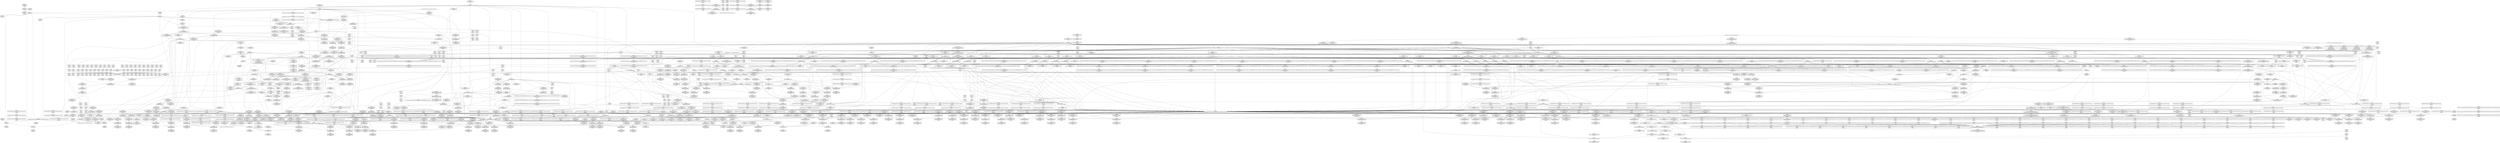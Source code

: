 digraph {
	CE0x45d03c0 [shape=record,shape=Mrecord,label="{CE0x45d03c0|i16_23|*Constant*|*SummSink*}"]
	CE0x457bea0 [shape=record,shape=Mrecord,label="{CE0x457bea0|i64**_getelementptr_inbounds_(_100_x_i64*_,_100_x_i64*_*___llvm_gcda_edge_table343,_i64_0,_i64_80)|*Constant*|*SummSource*}"]
	CE0x4535260 [shape=record,shape=Mrecord,label="{CE0x4535260|selinux_socket_create:_tmp18|security/selinux/hooks.c,3982|*SummSink*}"]
	CE0x453c8f0 [shape=record,shape=Mrecord,label="{CE0x453c8f0|_call_void_lockdep_rcu_suspicious(i8*_getelementptr_inbounds_(_25_x_i8_,_25_x_i8_*_.str3,_i32_0,_i32_0),_i32_3982,_i8*_getelementptr_inbounds_(_45_x_i8_,_45_x_i8_*_.str12,_i32_0,_i32_0))_#10,_!dbg_!27732|security/selinux/hooks.c,3982}"]
	CE0x45905c0 [shape=record,shape=Mrecord,label="{CE0x45905c0|socket_sockcreate_sid:_tmp15|security/selinux/hooks.c,3960|*SummSource*}"]
	CE0x4534d60 [shape=record,shape=Mrecord,label="{CE0x4534d60|i1_true|*Constant*}"]
	CE0x4524c90 [shape=record,shape=Mrecord,label="{CE0x4524c90|get_current:_tmp3}"]
	CE0x452ea60 [shape=record,shape=Mrecord,label="{CE0x452ea60|GLOBAL:_get_current|*Constant*|*SummSink*}"]
	CE0x4567650 [shape=record,shape=Mrecord,label="{CE0x4567650|selinux_socket_create:_tmp32|security/selinux/hooks.c,3993|*SummSink*}"]
	CE0x459cad0 [shape=record,shape=Mrecord,label="{CE0x459cad0|i64**_getelementptr_inbounds_(_100_x_i64*_,_100_x_i64*_*___llvm_gcda_edge_table343,_i64_0,_i64_52)|*Constant*|*SummSource*}"]
	CE0x458b690 [shape=record,shape=Mrecord,label="{CE0x458b690|socket_sockcreate_sid:_tmp12|*LoadInst*|security/selinux/hooks.c,3958|*SummSource*}"]
	CE0x4526690 [shape=record,shape=Mrecord,label="{CE0x4526690|i64*_getelementptr_inbounds_(_18_x_i64_,_18_x_i64_*___llvm_gcov_ctr341,_i64_0,_i64_12)|*Constant*}"]
	CE0x4545d20 [shape=record,shape=Mrecord,label="{CE0x4545d20|i32_10|*Constant*|*SummSink*}"]
	CE0x4571bd0 [shape=record,shape=Mrecord,label="{CE0x4571bd0|socket_type_to_security_class:_tmp31|security/selinux/hooks.c,1206}"]
	CE0x462c3c0 [shape=record,shape=Mrecord,label="{CE0x462c3c0|i64**_getelementptr_inbounds_(_100_x_i64*_,_100_x_i64*_*___llvm_gcda_edge_table343,_i64_0,_i64_56)|*Constant*|*SummSink*}"]
	CE0x4525c20 [shape=record,shape=Mrecord,label="{CE0x4525c20|socket_sockcreate_sid:_sid|security/selinux/hooks.c,3958}"]
	CE0x46595b0 [shape=record,shape=Mrecord,label="{CE0x46595b0|default_protocol_dgram:_lor.ext|security/selinux/hooks.c,1167}"]
	CE0x4535e90 [shape=record,shape=Mrecord,label="{CE0x4535e90|GLOBAL:_selinux_socket_create.__warned|Global_var:selinux_socket_create.__warned|*SummSource*}"]
	CE0x45d3230 [shape=record,shape=Mrecord,label="{CE0x45d3230|socket_type_to_security_class:_tmp59|security/selinux/hooks.c,1235}"]
	CE0x4569930 [shape=record,shape=Mrecord,label="{CE0x4569930|selinux_socket_create:_tmp35|security/selinux/hooks.c,3995|*SummSource*}"]
	CE0x45b7360 [shape=record,shape=Mrecord,label="{CE0x45b7360|socket_type_to_security_class:_sw.bb11|*SummSink*}"]
	CE0x456a210 [shape=record,shape=Mrecord,label="{CE0x456a210|selinux_socket_create:_call16|security/selinux/hooks.c,3995}"]
	CE0x4584bf0 [shape=record,shape=Mrecord,label="{CE0x4584bf0|__llvm_gcov_indirect_counter_increment:_counters|Function::__llvm_gcov_indirect_counter_increment&Arg::counters::|*SummSink*}"]
	CE0x45441d0 [shape=record,shape=Mrecord,label="{CE0x45441d0|socket_type_to_security_class:_tmp11|security/selinux/hooks.c,1186|*SummSink*}"]
	CE0x45b0810 [shape=record,shape=Mrecord,label="{CE0x45b0810|_call_void___llvm_gcov_indirect_counter_increment(i32*___llvm_gcov_global_state_pred344,_i64**_getelementptr_inbounds_(_100_x_i64*_,_100_x_i64*_*___llvm_gcda_edge_table343,_i64_0,_i64_8)),_!dbg_!27722|security/selinux/hooks.c,1184|*SummSink*}"]
	CE0x4652630 [shape=record,shape=Mrecord,label="{CE0x4652630|i64*_getelementptr_inbounds_(_5_x_i64_,_5_x_i64_*___llvm_gcov_ctr345,_i64_0,_i64_4)|*Constant*}"]
	CE0x4575cb0 [shape=record,shape=Mrecord,label="{CE0x4575cb0|socket_type_to_security_class:_tmp34|security/selinux/hooks.c,1210}"]
	CE0x46192d0 [shape=record,shape=Mrecord,label="{CE0x46192d0|default_protocol_stream:_tmp6|security/selinux/hooks.c,1162|*SummSource*}"]
	CE0x452dc20 [shape=record,shape=Mrecord,label="{CE0x452dc20|socket_sockcreate_sid:_tsec|Function::socket_sockcreate_sid&Arg::tsec::|*SummSink*}"]
	CE0x45b5800 [shape=record,shape=Mrecord,label="{CE0x45b5800|socket_sockcreate_sid:_tmp7|security/selinux/hooks.c,3954}"]
	CE0x3d730d0 [shape=record,shape=Mrecord,label="{CE0x3d730d0|selinux_socket_create:_tmp6|security/selinux/hooks.c,3982}"]
	CE0x451f8a0 [shape=record,shape=Mrecord,label="{CE0x451f8a0|i64_14|*Constant*}"]
	CE0x451cef0 [shape=record,shape=Mrecord,label="{CE0x451cef0|selinux_socket_create:_kern|Function::selinux_socket_create&Arg::kern::|*SummSource*}"]
	CE0x4504380 [shape=record,shape=Mrecord,label="{CE0x4504380|i32_1|*Constant*|*SummSink*}"]
	CE0x450f7c0 [shape=record,shape=Mrecord,label="{CE0x450f7c0|i64_4|*Constant*|*SummSource*}"]
	CE0x45abbb0 [shape=record,shape=Mrecord,label="{CE0x45abbb0|_call_void___llvm_gcov_indirect_counter_increment(i32*___llvm_gcov_global_state_pred344,_i64**_getelementptr_inbounds_(_100_x_i64*_,_100_x_i64*_*___llvm_gcda_edge_table343,_i64_0,_i64_32)),_!dbg_!27718|security/selinux/hooks.c,1177}"]
	CE0x45962b0 [shape=record,shape=Mrecord,label="{CE0x45962b0|socket_type_to_security_class:_sw.bb5|*SummSink*}"]
	CE0x458e4e0 [shape=record,shape=Mrecord,label="{CE0x458e4e0|i64*_getelementptr_inbounds_(_18_x_i64_,_18_x_i64_*___llvm_gcov_ctr341,_i64_0,_i64_17)|*Constant*|*SummSink*}"]
	CE0x45d13b0 [shape=record,shape=Mrecord,label="{CE0x45d13b0|i16_31|*Constant*|*SummSink*}"]
	CE0x45450f0 [shape=record,shape=Mrecord,label="{CE0x45450f0|socket_type_to_security_class:_tmp13|security/selinux/hooks.c,1187}"]
	CE0x4520b10 [shape=record,shape=Mrecord,label="{CE0x4520b10|selinux_socket_create:_if.then14}"]
	CE0x45b65a0 [shape=record,shape=Mrecord,label="{CE0x45b65a0|socket_sockcreate_sid:_tmp2|*LoadInst*|security/selinux/hooks.c,3953|*SummSource*}"]
	CE0x4537d10 [shape=record,shape=Mrecord,label="{CE0x4537d10|selinux_socket_create:_cred|security/selinux/hooks.c,3982|*SummSource*}"]
	CE0x45c4680 [shape=record,shape=Mrecord,label="{CE0x45c4680|socket_type_to_security_class:_tmp52|security/selinux/hooks.c,1229}"]
	CE0x4530e90 [shape=record,shape=Mrecord,label="{CE0x4530e90|selinux_socket_create:_tmp21|security/selinux/hooks.c,3982|*SummSource*}"]
	CE0x45b5400 [shape=record,shape=Mrecord,label="{CE0x45b5400|socket_type_to_security_class:_if.then|*SummSource*}"]
	CE0x462dcd0 [shape=record,shape=Mrecord,label="{CE0x462dcd0|_call_void___llvm_gcov_indirect_counter_increment(i32*___llvm_gcov_global_state_pred344,_i64**_getelementptr_inbounds_(_100_x_i64*_,_100_x_i64*_*___llvm_gcda_edge_table343,_i64_0,_i64_16)),_!dbg_!27753|security/selinux/hooks.c,1227|*SummSource*}"]
	CE0x45ce710 [shape=record,shape=Mrecord,label="{CE0x45ce710|i16_33|*Constant*|*SummSource*}"]
	CE0x4594590 [shape=record,shape=Mrecord,label="{CE0x4594590|i64**_getelementptr_inbounds_(_100_x_i64*_,_100_x_i64*_*___llvm_gcda_edge_table343,_i64_0,_i64_48)|*Constant*}"]
	CE0x46569c0 [shape=record,shape=Mrecord,label="{CE0x46569c0|default_protocol_dgram:_tmp2|security/selinux/hooks.c,1167|*SummSink*}"]
	CE0x45bac90 [shape=record,shape=Mrecord,label="{CE0x45bac90|socket_type_to_security_class:_tmp1|*SummSource*}"]
	CE0x4599e40 [shape=record,shape=Mrecord,label="{CE0x4599e40|i64*_getelementptr_inbounds_(_6_x_i64_,_6_x_i64_*___llvm_gcov_ctr347,_i64_0,_i64_3)|*Constant*}"]
	CE0x45b4330 [shape=record,shape=Mrecord,label="{CE0x45b4330|__llvm_gcov_indirect_counter_increment:_entry}"]
	CE0x46512a0 [shape=record,shape=Mrecord,label="{CE0x46512a0|default_protocol_stream:_tmp7|security/selinux/hooks.c,1162|*SummSource*}"]
	CE0x45811f0 [shape=record,shape=Mrecord,label="{CE0x45811f0|i64*_getelementptr_inbounds_(_57_x_i64_,_57_x_i64_*___llvm_gcov_ctr342,_i64_0,_i64_47)|*Constant*}"]
	CE0x459f250 [shape=record,shape=Mrecord,label="{CE0x459f250|i64**_getelementptr_inbounds_(_100_x_i64*_,_100_x_i64*_*___llvm_gcda_edge_table343,_i64_0,_i64_40)|*Constant*}"]
	CE0x45b3ae0 [shape=record,shape=Mrecord,label="{CE0x45b3ae0|__llvm_gcov_indirect_counter_increment:_predecessor|Function::__llvm_gcov_indirect_counter_increment&Arg::predecessor::}"]
	CE0x46074a0 [shape=record,shape=Mrecord,label="{CE0x46074a0|default_protocol_stream:_bb|*SummSource*}"]
	CE0x4599b00 [shape=record,shape=Mrecord,label="{CE0x4599b00|_switch_i32_%family,_label_%sw.epilog26_i32_1,_label_%sw.bb_i32_2,_label_%sw.bb3_i32_10,_label_%sw.bb3_i32_16,_label_%sw.bb11_i32_17,_label_%sw.bb23_i32_15,_label_%sw.bb24_i32_5,_label_%sw.bb25_,_!dbg_!27714|security/selinux/hooks.c,1172|*SummSource*}"]
	CE0x4533c90 [shape=record,shape=Mrecord,label="{CE0x4533c90|selinux_socket_create:_tmp36|security/selinux/hooks.c,3995|*SummSource*}"]
	CE0x45763e0 [shape=record,shape=Mrecord,label="{CE0x45763e0|i64**_getelementptr_inbounds_(_100_x_i64*_,_100_x_i64*_*___llvm_gcda_edge_table343,_i64_0,_i64_72)|*Constant*}"]
	CE0x45915c0 [shape=record,shape=Mrecord,label="{CE0x45915c0|default_protocol_stream:_lor.end|*SummSink*}"]
	CE0x4547c90 [shape=record,shape=Mrecord,label="{CE0x4547c90|i64_21|*Constant*}"]
	CE0x45b6290 [shape=record,shape=Mrecord,label="{CE0x45b6290|socket_type_to_security_class:_sw.bb3}"]
	CE0x451e380 [shape=record,shape=Mrecord,label="{CE0x451e380|i8*_getelementptr_inbounds_(_25_x_i8_,_25_x_i8_*_.str3,_i32_0,_i32_0)|*Constant*|*SummSource*}"]
	CE0x4607f50 [shape=record,shape=Mrecord,label="{CE0x4607f50|_call_void_mcount()_#3|*SummSource*}"]
	CE0x456bd80 [shape=record,shape=Mrecord,label="{CE0x456bd80|avc_has_perm:_tsid|Function::avc_has_perm&Arg::tsid::|*SummSource*}"]
	CE0x453e790 [shape=record,shape=Mrecord,label="{CE0x453e790|selinux_socket_create:_tmp23|security/selinux/hooks.c,3987}"]
	CE0x4542750 [shape=record,shape=Mrecord,label="{CE0x4542750|i8_1|*Constant*|*SummSink*}"]
	CE0x4576ee0 [shape=record,shape=Mrecord,label="{CE0x4576ee0|i64*_getelementptr_inbounds_(_57_x_i64_,_57_x_i64_*___llvm_gcov_ctr342,_i64_0,_i64_44)|*Constant*|*SummSink*}"]
	CE0x452ad50 [shape=record,shape=Mrecord,label="{CE0x452ad50|selinux_socket_create:_protocol|Function::selinux_socket_create&Arg::protocol::|*SummSink*}"]
	CE0x45a82b0 [shape=record,shape=Mrecord,label="{CE0x45a82b0|i64*_getelementptr_inbounds_(_57_x_i64_,_57_x_i64_*___llvm_gcov_ctr342,_i64_0,_i64_15)|*Constant*|*SummSource*}"]
	CE0x4517990 [shape=record,shape=Mrecord,label="{CE0x4517990|i64*_getelementptr_inbounds_(_18_x_i64_,_18_x_i64_*___llvm_gcov_ctr341,_i64_0,_i64_8)|*Constant*|*SummSink*}"]
	CE0x45b1810 [shape=record,shape=Mrecord,label="{CE0x45b1810|socket_sockcreate_sid:_tmp5|security/selinux/hooks.c,3953|*SummSource*}"]
	CE0x4598a40 [shape=record,shape=Mrecord,label="{CE0x4598a40|socket_type_to_security_class:_sw.bb21|*SummSource*}"]
	CE0x457ae60 [shape=record,shape=Mrecord,label="{CE0x457ae60|_call_void___llvm_gcov_indirect_counter_increment(i32*___llvm_gcov_global_state_pred344,_i64**_getelementptr_inbounds_(_100_x_i64*_,_100_x_i64*_*___llvm_gcda_edge_table343,_i64_0,_i64_80)),_!dbg_!27747|security/selinux/hooks.c,1214|*SummSink*}"]
	CE0x45474a0 [shape=record,shape=Mrecord,label="{CE0x45474a0|socket_type_to_security_class:_tobool|security/selinux/hooks.c,1186|*SummSource*}"]
	CE0x45cd7f0 [shape=record,shape=Mrecord,label="{CE0x45cd7f0|socket_type_to_security_class:_tmp57|security/selinux/hooks.c,1234|*SummSource*}"]
	CE0x45a7f90 [shape=record,shape=Mrecord,label="{CE0x45a7f90|i64*_getelementptr_inbounds_(_57_x_i64_,_57_x_i64_*___llvm_gcov_ctr342,_i64_0,_i64_15)|*Constant*}"]
	CE0x4558920 [shape=record,shape=Mrecord,label="{CE0x4558920|GLOBAL:_security_transition_sid|*Constant*}"]
	CE0x45b04d0 [shape=record,shape=Mrecord,label="{CE0x45b04d0|_call_void___llvm_gcov_indirect_counter_increment(i32*___llvm_gcov_global_state_pred344,_i64**_getelementptr_inbounds_(_100_x_i64*_,_100_x_i64*_*___llvm_gcda_edge_table343,_i64_0,_i64_8)),_!dbg_!27722|security/selinux/hooks.c,1184}"]
	CE0x45a63d0 [shape=record,shape=Mrecord,label="{CE0x45a63d0|_call_void___llvm_gcov_indirect_counter_increment(i32*___llvm_gcov_global_state_pred344,_i64**_getelementptr_inbounds_(_100_x_i64*_,_100_x_i64*_*___llvm_gcda_edge_table343,_i64_0,_i64_4)),_!dbg_!27715|security/selinux/hooks.c,1174}"]
	CE0x45419f0 [shape=record,shape=Mrecord,label="{CE0x45419f0|socket_type_to_security_class:_if.then8|*SummSource*}"]
	CE0x462ea50 [shape=record,shape=Mrecord,label="{CE0x462ea50|i64**_getelementptr_inbounds_(_100_x_i64*_,_100_x_i64*_*___llvm_gcda_edge_table343,_i64_0,_i64_16)|*Constant*}"]
	CE0x45ce890 [shape=record,shape=Mrecord,label="{CE0x45ce890|i16_34|*Constant*}"]
	CE0x45c3080 [shape=record,shape=Mrecord,label="{CE0x45c3080|default_protocol_stream:_tmp}"]
	CE0x462f550 [shape=record,shape=Mrecord,label="{CE0x462f550|i64*_getelementptr_inbounds_(_57_x_i64_,_57_x_i64_*___llvm_gcov_ctr342,_i64_0,_i64_52)|*Constant*|*SummSink*}"]
	CE0x451e310 [shape=record,shape=Mrecord,label="{CE0x451e310|i8*_getelementptr_inbounds_(_25_x_i8_,_25_x_i8_*_.str3,_i32_0,_i32_0)|*Constant*}"]
	CE0x459f610 [shape=record,shape=Mrecord,label="{CE0x459f610|i64**_getelementptr_inbounds_(_100_x_i64*_,_100_x_i64*_*___llvm_gcda_edge_table343,_i64_0,_i64_40)|*Constant*|*SummSource*}"]
	CE0x458dda0 [shape=record,shape=Mrecord,label="{CE0x458dda0|selinux_socket_create:_retval.0|*SummSink*}"]
	CE0x4549d10 [shape=record,shape=Mrecord,label="{CE0x4549d10|selinux_socket_create:_tmp10|security/selinux/hooks.c,3982}"]
	CE0x450c2e0 [shape=record,shape=Mrecord,label="{CE0x450c2e0|selinux_socket_create:_if.then|*SummSink*}"]
	CE0x456f250 [shape=record,shape=Mrecord,label="{CE0x456f250|socket_type_to_security_class:_tmp28|security/selinux/hooks.c,1204|*SummSink*}"]
	CE0x4598f80 [shape=record,shape=Mrecord,label="{CE0x4598f80|GLOBAL:___llvm_gcov_ctr347|Global_var:__llvm_gcov_ctr347|*SummSource*}"]
	CE0x45bf780 [shape=record,shape=Mrecord,label="{CE0x45bf780|COLLAPSED:_GCMRE___llvm_gcov_ctr347_internal_global_6_x_i64_zeroinitializer:_elem_0:default:}"]
	CE0x45d5d50 [shape=record,shape=Mrecord,label="{CE0x45d5d50|default_protocol_dgram:_tmp7|security/selinux/hooks.c,1167|*SummSink*}"]
	CE0x45b8140 [shape=record,shape=Mrecord,label="{CE0x45b8140|socket_type_to_security_class:_sw.bb12}"]
	CE0x45714a0 [shape=record,shape=Mrecord,label="{CE0x45714a0|socket_type_to_security_class:_tmp30|security/selinux/hooks.c,1206|*SummSource*}"]
	CE0x45bcc00 [shape=record,shape=Mrecord,label="{CE0x45bcc00|__llvm_gcov_indirect_counter_increment:_entry|*SummSink*}"]
	CE0x4547ad0 [shape=record,shape=Mrecord,label="{CE0x4547ad0|i64_20|*Constant*|*SummSink*}"]
	CE0x453daa0 [shape=record,shape=Mrecord,label="{CE0x453daa0|i64*_getelementptr_inbounds_(_18_x_i64_,_18_x_i64_*___llvm_gcov_ctr341,_i64_0,_i64_6)|*Constant*|*SummSource*}"]
	CE0x45c5b90 [shape=record,shape=Mrecord,label="{CE0x45c5b90|socket_type_to_security_class:_tmp53|security/selinux/hooks.c,1229}"]
	CE0x46585a0 [shape=record,shape=Mrecord,label="{CE0x46585a0|i64*_getelementptr_inbounds_(_5_x_i64_,_5_x_i64_*___llvm_gcov_ctr346,_i64_0,_i64_4)|*Constant*|*SummSource*}"]
	CE0x45d8c50 [shape=record,shape=Mrecord,label="{CE0x45d8c50|_call_void___llvm_gcov_indirect_counter_increment(i32*___llvm_gcov_global_state_pred344,_i64**_getelementptr_inbounds_(_100_x_i64*_,_100_x_i64*_*___llvm_gcda_edge_table343,_i64_0,_i64_52)),_!dbg_!27737|security/selinux/hooks.c,1196|*SummSink*}"]
	CE0x45ae760 [shape=record,shape=Mrecord,label="{CE0x45ae760|i64*_getelementptr_inbounds_(_6_x_i64_,_6_x_i64_*___llvm_gcov_ctr347,_i64_0,_i64_3)|*Constant*|*SummSink*}"]
	CE0x453f4c0 [shape=record,shape=Mrecord,label="{CE0x453f4c0|socket_type_to_security_class:_tmp8|security/selinux/hooks.c,1186}"]
	CE0x4525dc0 [shape=record,shape=Mrecord,label="{CE0x4525dc0|selinux_socket_create:_newsid|security/selinux/hooks.c, 3983|*SummSink*}"]
	CE0x453f9f0 [shape=record,shape=Mrecord,label="{CE0x453f9f0|i64_0|*Constant*}"]
	CE0x45c0590 [shape=record,shape=Mrecord,label="{CE0x45c0590|socket_sockcreate_sid:_tmp8|security/selinux/hooks.c,3954}"]
	CE0x4524450 [shape=record,shape=Mrecord,label="{CE0x4524450|GLOBAL:_socket_type_to_security_class|*Constant*}"]
	CE0x4654bc0 [shape=record,shape=Mrecord,label="{CE0x4654bc0|default_protocol_stream:_tmp9|security/selinux/hooks.c,1162|*SummSource*}"]
	CE0x45738a0 [shape=record,shape=Mrecord,label="{CE0x45738a0|i64**_getelementptr_inbounds_(_100_x_i64*_,_100_x_i64*_*___llvm_gcda_edge_table343,_i64_0,_i64_68)|*Constant*}"]
	CE0x45b9af0 [shape=record,shape=Mrecord,label="{CE0x45b9af0|socket_type_to_security_class:_sw.bb}"]
	CE0x45a8ec0 [shape=record,shape=Mrecord,label="{CE0x45a8ec0|socket_sockcreate_sid:_tmp8|security/selinux/hooks.c,3954|*SummSource*}"]
	CE0x462b190 [shape=record,shape=Mrecord,label="{CE0x462b190|_call_void___llvm_gcov_indirect_counter_increment(i32*___llvm_gcov_global_state_pred344,_i64**_getelementptr_inbounds_(_100_x_i64*_,_100_x_i64*_*___llvm_gcda_edge_table343,_i64_0,_i64_56)),_!dbg_!27752|security/selinux/hooks.c,1224|*SummSource*}"]
	CE0x458c190 [shape=record,shape=Mrecord,label="{CE0x458c190|_call_void___llvm_gcov_indirect_counter_increment(i32*___llvm_gcov_global_state_pred344,_i64**_getelementptr_inbounds_(_100_x_i64*_,_100_x_i64*_*___llvm_gcda_edge_table343,_i64_0,_i64_32)),_!dbg_!27718|security/selinux/hooks.c,1177|*SummSink*}"]
	CE0x4567530 [shape=record,shape=Mrecord,label="{CE0x4567530|i64*_getelementptr_inbounds_(_18_x_i64_,_18_x_i64_*___llvm_gcov_ctr341,_i64_0,_i64_15)|*Constant*|*SummSource*}"]
	CE0x4534350 [shape=record,shape=Mrecord,label="{CE0x4534350|selinux_socket_create:_tmp19|security/selinux/hooks.c,3982|*SummSource*}"]
	CE0x4548a30 [shape=record,shape=Mrecord,label="{CE0x4548a30|_call_void___llvm_gcov_indirect_counter_increment(i32*___llvm_gcov_global_state_pred344,_i64**_getelementptr_inbounds_(_100_x_i64*_,_100_x_i64*_*___llvm_gcda_edge_table343,_i64_0,_i64_44)),_!dbg_!27724|security/selinux/hooks.c,1186|*SummSource*}"]
	CE0x45cf5f0 [shape=record,shape=Mrecord,label="{CE0x45cf5f0|i16_17|*Constant*|*SummSource*}"]
	CE0x45c2ac0 [shape=record,shape=Mrecord,label="{CE0x45c2ac0|default_protocol_dgram:_tmp}"]
	CE0x45d15d0 [shape=record,shape=Mrecord,label="{CE0x45d15d0|i16_15|*Constant*|*SummSource*}"]
	CE0x455d4d0 [shape=record,shape=Mrecord,label="{CE0x455d4d0|i64*_getelementptr_inbounds_(_57_x_i64_,_57_x_i64_*___llvm_gcov_ctr342,_i64_0,_i64_26)|*Constant*|*SummSource*}"]
	CE0x456f1e0 [shape=record,shape=Mrecord,label="{CE0x456f1e0|i64*_getelementptr_inbounds_(_57_x_i64_,_57_x_i64_*___llvm_gcov_ctr342,_i64_0,_i64_41)|*Constant*|*SummSink*}"]
	CE0x455d120 [shape=record,shape=Mrecord,label="{CE0x455d120|i64*_getelementptr_inbounds_(_57_x_i64_,_57_x_i64_*___llvm_gcov_ctr342,_i64_0,_i64_26)|*Constant*}"]
	CE0x459f680 [shape=record,shape=Mrecord,label="{CE0x459f680|i64**_getelementptr_inbounds_(_100_x_i64*_,_100_x_i64*_*___llvm_gcda_edge_table343,_i64_0,_i64_40)|*Constant*|*SummSink*}"]
	CE0x45b47f0 [shape=record,shape=Mrecord,label="{CE0x45b47f0|_call_void_mcount()_#3|*SummSink*}"]
	CE0x4558f00 [shape=record,shape=Mrecord,label="{CE0x4558f00|%struct.qstr*_null|*Constant*|*SummSink*}"]
	CE0x4584cf0 [shape=record,shape=Mrecord,label="{CE0x4584cf0|_ret_void}"]
	CE0x45859c0 [shape=record,shape=Mrecord,label="{CE0x45859c0|i64*_getelementptr_inbounds_(_5_x_i64_,_5_x_i64_*___llvm_gcov_ctr346,_i64_0,_i64_0)|*Constant*|*SummSource*}"]
	CE0x457bf80 [shape=record,shape=Mrecord,label="{CE0x457bf80|i64*_getelementptr_inbounds_(_57_x_i64_,_57_x_i64_*___llvm_gcov_ctr342,_i64_0,_i64_46)|*Constant*}"]
	CE0x452f3e0 [shape=record,shape=Mrecord,label="{CE0x452f3e0|i64*_getelementptr_inbounds_(_18_x_i64_,_18_x_i64_*___llvm_gcov_ctr341,_i64_0,_i64_16)|*Constant*|*SummSource*}"]
	CE0x45b7890 [shape=record,shape=Mrecord,label="{CE0x45b7890|socket_sockcreate_sid:_tmp8|security/selinux/hooks.c,3954|*SummSink*}"]
	CE0x4548b10 [shape=record,shape=Mrecord,label="{CE0x4548b10|_call_void___llvm_gcov_indirect_counter_increment(i32*___llvm_gcov_global_state_pred344,_i64**_getelementptr_inbounds_(_100_x_i64*_,_100_x_i64*_*___llvm_gcda_edge_table343,_i64_0,_i64_44)),_!dbg_!27724|security/selinux/hooks.c,1186|*SummSink*}"]
	CE0x4592110 [shape=record,shape=Mrecord,label="{CE0x4592110|default_protocol_stream:_tmp3|security/selinux/hooks.c,1162|*SummSink*}"]
	CE0x4657da0 [shape=record,shape=Mrecord,label="{CE0x4657da0|default_protocol_dgram:_cmp1|security/selinux/hooks.c,1167|*SummSink*}"]
	CE0x45b19b0 [shape=record,shape=Mrecord,label="{CE0x45b19b0|socket_sockcreate_sid:_tmp5|security/selinux/hooks.c,3953|*SummSink*}"]
	CE0x4536a00 [shape=record,shape=Mrecord,label="{CE0x4536a00|selinux_socket_create:_tmp27|security/selinux/hooks.c,3988|*SummSource*}"]
	CE0x4558e40 [shape=record,shape=Mrecord,label="{CE0x4558e40|%struct.qstr*_null|*Constant*|*SummSource*}"]
	CE0x452bb50 [shape=record,shape=Mrecord,label="{CE0x452bb50|selinux_socket_create:_tmp29|security/selinux/hooks.c,3992}"]
	CE0x456aa70 [shape=record,shape=Mrecord,label="{CE0x456aa70|i32_(i32,_i32,_i16,_i32,_%struct.common_audit_data*)*_bitcast_(i32_(i32,_i32,_i16,_i32,_%struct.common_audit_data.495*)*_avc_has_perm_to_i32_(i32,_i32,_i16,_i32,_%struct.common_audit_data*)*)|*Constant*|*SummSink*}"]
	CE0x456a780 [shape=record,shape=Mrecord,label="{CE0x456a780|i32_(i32,_i32,_i16,_i32,_%struct.common_audit_data*)*_bitcast_(i32_(i32,_i32,_i16,_i32,_%struct.common_audit_data.495*)*_avc_has_perm_to_i32_(i32,_i32,_i16,_i32,_%struct.common_audit_data*)*)|*Constant*}"]
	CE0x462ca10 [shape=record,shape=Mrecord,label="{CE0x462ca10|i64*_getelementptr_inbounds_(_57_x_i64_,_57_x_i64_*___llvm_gcov_ctr342,_i64_0,_i64_51)|*Constant*|*SummSink*}"]
	CE0x45d02b0 [shape=record,shape=Mrecord,label="{CE0x45d02b0|i16_23|*Constant*|*SummSource*}"]
	CE0x45b9400 [shape=record,shape=Mrecord,label="{CE0x45b9400|GLOBAL:___llvm_gcov_global_state_pred344|Global_var:__llvm_gcov_global_state_pred344}"]
	CE0x4570060 [shape=record,shape=Mrecord,label="{CE0x4570060|_call_void___llvm_gcov_indirect_counter_increment(i32*___llvm_gcov_global_state_pred344,_i64**_getelementptr_inbounds_(_100_x_i64*_,_100_x_i64*_*___llvm_gcda_edge_table343,_i64_0,_i64_64)),_!dbg_!27743|security/selinux/hooks.c,1206|*SummSource*}"]
	CE0x4521840 [shape=record,shape=Mrecord,label="{CE0x4521840|selinux_socket_create:_land.lhs.true2|*SummSink*}"]
	CE0x462f100 [shape=record,shape=Mrecord,label="{CE0x462f100|socket_type_to_security_class:_tmp50|security/selinux/hooks.c,1227|*SummSource*}"]
	CE0x4579360 [shape=record,shape=Mrecord,label="{CE0x4579360|i64**_getelementptr_inbounds_(_100_x_i64*_,_100_x_i64*_*___llvm_gcda_edge_table343,_i64_0,_i64_76)|*Constant*|*SummSource*}"]
	CE0x4576f50 [shape=record,shape=Mrecord,label="{CE0x4576f50|socket_type_to_security_class:_tmp34|security/selinux/hooks.c,1210|*SummSink*}"]
	"CONST[source:0(mediator),value:0(static)][purpose:{operation}]"
	CE0x45d0d50 [shape=record,shape=Mrecord,label="{CE0x45d0d50|i16_24|*Constant*|*SummSink*}"]
	CE0x4606570 [shape=record,shape=Mrecord,label="{CE0x4606570|socket_sockcreate_sid:_tmp9|*LoadInst*|security/selinux/hooks.c,3954|*SummSource*}"]
	CE0x453b7e0 [shape=record,shape=Mrecord,label="{CE0x453b7e0|selinux_socket_create:_bb|*SummSink*}"]
	CE0x45cdbc0 [shape=record,shape=Mrecord,label="{CE0x45cdbc0|socket_type_to_security_class:_tmp58|security/selinux/hooks.c,1235|*SummSource*}"]
	CE0x45344e0 [shape=record,shape=Mrecord,label="{CE0x45344e0|selinux_socket_create:_tmp19|security/selinux/hooks.c,3982|*SummSink*}"]
	CE0x4603900 [shape=record,shape=Mrecord,label="{CE0x4603900|default_protocol_stream:_tmp1}"]
	CE0x4655610 [shape=record,shape=Mrecord,label="{CE0x4655610|GLOBAL:___llvm_gcov_ctr346|Global_var:__llvm_gcov_ctr346|*SummSource*}"]
	CE0x45d2070 [shape=record,shape=Mrecord,label="{CE0x45d2070|i16_16|*Constant*|*SummSink*}"]
	CE0x453c540 [shape=record,shape=Mrecord,label="{CE0x453c540|socket_type_to_security_class:_sw.bb15|*SummSink*}"]
	CE0x45cef90 [shape=record,shape=Mrecord,label="{CE0x45cef90|i16_30|*Constant*|*SummSource*}"]
	CE0x459b090 [shape=record,shape=Mrecord,label="{CE0x459b090|socket_sockcreate_sid:_tmp|*SummSink*}"]
	CE0x455c740 [shape=record,shape=Mrecord,label="{CE0x455c740|socket_type_to_security_class:_tmp19|security/selinux/hooks.c,1191}"]
	CE0x45171b0 [shape=record,shape=Mrecord,label="{CE0x45171b0|selinux_socket_create:_tmp7|security/selinux/hooks.c,3982|*SummSink*}"]
	CE0x4579440 [shape=record,shape=Mrecord,label="{CE0x4579440|i64*_getelementptr_inbounds_(_57_x_i64_,_57_x_i64_*___llvm_gcov_ctr342,_i64_0,_i64_45)|*Constant*}"]
	CE0x454a030 [shape=record,shape=Mrecord,label="{CE0x454a030|%struct.task_struct*_(%struct.task_struct**)*_asm_movq_%gs:$_1:P_,$0_,_r,im,_dirflag_,_fpsr_,_flags_}"]
	CE0x459fcd0 [shape=record,shape=Mrecord,label="{CE0x459fcd0|i64*_getelementptr_inbounds_(_57_x_i64_,_57_x_i64_*___llvm_gcov_ctr342,_i64_0,_i64_29)|*Constant*|*SummSink*}"]
	CE0x451a340 [shape=record,shape=Mrecord,label="{CE0x451a340|i32_22|*Constant*|*SummSource*}"]
	CE0x45bf710 [shape=record,shape=Mrecord,label="{CE0x45bf710|socket_sockcreate_sid:_tmp}"]
	CE0x45c0960 [shape=record,shape=Mrecord,label="{CE0x45c0960|default_protocol_stream:_lor.rhs|*SummSink*}"]
	CE0x45a5ef0 [shape=record,shape=Mrecord,label="{CE0x45a5ef0|_call_void___llvm_gcov_indirect_counter_increment(i32*___llvm_gcov_global_state_pred344,_i64**_getelementptr_inbounds_(_100_x_i64*_,_100_x_i64*_*___llvm_gcda_edge_table343,_i64_0,_i64_48)),_!dbg_!27731|security/selinux/hooks.c,1191}"]
	CE0x450ef20 [shape=record,shape=Mrecord,label="{CE0x450ef20|selinux_socket_create:_tobool13|security/selinux/hooks.c,3992}"]
	CE0x45a6fd0 [shape=record,shape=Mrecord,label="{CE0x45a6fd0|_call_void_mcount()_#3|*SummSource*}"]
	CE0x4655810 [shape=record,shape=Mrecord,label="{CE0x4655810|GLOBAL:___llvm_gcov_ctr346|Global_var:__llvm_gcov_ctr346|*SummSink*}"]
	CE0x458b0e0 [shape=record,shape=Mrecord,label="{CE0x458b0e0|socket_sockcreate_sid:_sid|security/selinux/hooks.c,3958|*SummSink*}"]
	CE0x4597190 [shape=record,shape=Mrecord,label="{CE0x4597190|socket_type_to_security_class:_sw.bb17|*SummSource*}"]
	CE0x45ad520 [shape=record,shape=Mrecord,label="{CE0x45ad520|socket_type_to_security_class:_tmp16|security/selinux/hooks.c,1191|*SummSource*}"]
	CE0x458cde0 [shape=record,shape=Mrecord,label="{CE0x458cde0|_ret_i32_%retval.0,_!dbg_!27728|security/selinux/avc.c,775}"]
	CE0x4617f50 [shape=record,shape=Mrecord,label="{CE0x4617f50|default_protocol_stream:_tmp4|security/selinux/hooks.c,1162}"]
	CE0x4549e70 [shape=record,shape=Mrecord,label="{CE0x4549e70|get_current:_tmp4|./arch/x86/include/asm/current.h,14|*SummSink*}"]
	CE0x45bdbe0 [shape=record,shape=Mrecord,label="{CE0x45bdbe0|socket_type_to_security_class:_call|security/selinux/hooks.c,1186}"]
	CE0x45d2170 [shape=record,shape=Mrecord,label="{CE0x45d2170|i16_20|*Constant*}"]
	CE0x458bab0 [shape=record,shape=Mrecord,label="{CE0x458bab0|socket_sockcreate_sid:_retval.0|*SummSource*}"]
	CE0x456d700 [shape=record,shape=Mrecord,label="{CE0x456d700|i32_14|*Constant*|*SummSink*}"]
	CE0x462de50 [shape=record,shape=Mrecord,label="{CE0x462de50|_call_void___llvm_gcov_indirect_counter_increment(i32*___llvm_gcov_global_state_pred344,_i64**_getelementptr_inbounds_(_100_x_i64*_,_100_x_i64*_*___llvm_gcda_edge_table343,_i64_0,_i64_16)),_!dbg_!27753|security/selinux/hooks.c,1227|*SummSink*}"]
	CE0x45b31a0 [shape=record,shape=Mrecord,label="{CE0x45b31a0|socket_type_to_security_class:_tmp3|security/selinux/hooks.c,1177|*SummSink*}"]
	CE0x45617f0 [shape=record,shape=Mrecord,label="{CE0x45617f0|i64**_getelementptr_inbounds_(_100_x_i64*_,_100_x_i64*_*___llvm_gcda_edge_table343,_i64_0,_i64_92)|*Constant*|*SummSource*}"]
	CE0x4593ea0 [shape=record,shape=Mrecord,label="{CE0x4593ea0|socket_type_to_security_class:_call6|security/selinux/hooks.c,1191}"]
	CE0x4599980 [shape=record,shape=Mrecord,label="{CE0x4599980|__llvm_gcov_indirect_counter_increment:_exit|*SummSource*}"]
	CE0x45aa700 [shape=record,shape=Mrecord,label="{CE0x45aa700|_ret_i32_%lor.ext,_!dbg_!27720|security/selinux/hooks.c,1167|*SummSink*}"]
	CE0x45b9e20 [shape=record,shape=Mrecord,label="{CE0x45b9e20|__llvm_gcov_indirect_counter_increment:_tmp2}"]
	CE0x455a670 [shape=record,shape=Mrecord,label="{CE0x455a670|_call_void___llvm_gcov_indirect_counter_increment(i32*___llvm_gcov_global_state_pred344,_i64**_getelementptr_inbounds_(_100_x_i64*_,_100_x_i64*_*___llvm_gcda_edge_table343,_i64_0,_i64_92)),_!dbg_!27750|security/selinux/hooks.c,1220|*SummSource*}"]
	CE0x45a9cb0 [shape=record,shape=Mrecord,label="{CE0x45a9cb0|default_protocol_dgram:_entry}"]
	CE0x4524d30 [shape=record,shape=Mrecord,label="{CE0x4524d30|get_current:_tmp3|*SummSource*}"]
	CE0x45192c0 [shape=record,shape=Mrecord,label="{CE0x45192c0|0:_i8,_:_GCMR_selinux_socket_create.__warned_internal_global_i8_0,_section_.data.unlikely_,_align_1:_elem_0:default:}"]
	CE0x4597270 [shape=record,shape=Mrecord,label="{CE0x4597270|socket_type_to_security_class:_sw.bb17|*SummSink*}"]
	CE0x4576a90 [shape=record,shape=Mrecord,label="{CE0x4576a90|socket_type_to_security_class:_tmp34|security/selinux/hooks.c,1210|*SummSource*}"]
	CE0x45033e0 [shape=record,shape=Mrecord,label="{CE0x45033e0|selinux_socket_create:_tmp|*SummSink*}"]
	CE0x452af50 [shape=record,shape=Mrecord,label="{CE0x452af50|socket_type_to_security_class:_protocol|Function::socket_type_to_security_class&Arg::protocol::}"]
	CE0x453ba20 [shape=record,shape=Mrecord,label="{CE0x453ba20|selinux_socket_create:_tmp17|security/selinux/hooks.c,3982|*SummSink*}"]
	CE0x458bd70 [shape=record,shape=Mrecord,label="{CE0x458bd70|socket_sockcreate_sid:_sid2|security/selinux/hooks.c,3958}"]
	CE0x451afa0 [shape=record,shape=Mrecord,label="{CE0x451afa0|socket_type_to_security_class:_sw.epilog26}"]
	CE0x45218d0 [shape=record,shape=Mrecord,label="{CE0x45218d0|get_current:_tmp1|*SummSource*}"]
	CE0x45ac890 [shape=record,shape=Mrecord,label="{CE0x45ac890|socket_type_to_security_class:_tobool7|security/selinux/hooks.c,1191}"]
	CE0x4571960 [shape=record,shape=Mrecord,label="{CE0x4571960|socket_type_to_security_class:_tmp30|security/selinux/hooks.c,1206|*SummSink*}"]
	CE0x455e9c0 [shape=record,shape=Mrecord,label="{CE0x455e9c0|socket_type_to_security_class:_tmp43|security/selinux/hooks.c,1218|*SummSink*}"]
	CE0x45bff30 [shape=record,shape=Mrecord,label="{CE0x45bff30|i64*_getelementptr_inbounds_(_5_x_i64_,_5_x_i64_*___llvm_gcov_ctr346,_i64_0,_i64_0)|*Constant*|*SummSink*}"]
	CE0x4520d50 [shape=record,shape=Mrecord,label="{CE0x4520d50|i32_3982|*Constant*}"]
	CE0x45d06f0 [shape=record,shape=Mrecord,label="{CE0x45d06f0|i16_38|*Constant*|*SummSink*}"]
	CE0x45a1d40 [shape=record,shape=Mrecord,label="{CE0x45a1d40|_switch_i32_%protocol,_label_%sw.default22_i32_0,_label_%sw.bb12_i32_3,_label_%sw.bb13_i32_4,_label_%sw.bb14_i32_5,_label_%sw.bb15_i32_6,_label_%sw.bb16_i32_7,_label_%sw.bb17_i32_9,_label_%sw.bb18_i32_13,_label_%sw.bb19_i32_14,_label_%sw.bb20_i32_15,_label_%sw.bb21_,_!dbg_!27740|security/selinux/hooks.c,1202|*SummSink*}"]
	CE0x453f1f0 [shape=record,shape=Mrecord,label="{CE0x453f1f0|selinux_socket_create:_tmp25|security/selinux/hooks.c,3987}"]
	CE0x45b7580 [shape=record,shape=Mrecord,label="{CE0x45b7580|socket_sockcreate_sid:_tmp7|security/selinux/hooks.c,3954|*SummSink*}"]
	CE0x4539140 [shape=record,shape=Mrecord,label="{CE0x4539140|_ret_%struct.task_struct*_%tmp4,_!dbg_!27714|./arch/x86/include/asm/current.h,14|*SummSink*}"]
	CE0x45969e0 [shape=record,shape=Mrecord,label="{CE0x45969e0|i32_1|*Constant*}"]
	CE0x4581600 [shape=record,shape=Mrecord,label="{CE0x4581600|socket_type_to_security_class:_sw.default|*SummSink*}"]
	CE0x4546e60 [shape=record,shape=Mrecord,label="{CE0x4546e60|_ret_i32_%lor.ext,_!dbg_!27720|security/selinux/hooks.c,1162|*SummSource*}"]
	CE0x455bc30 [shape=record,shape=Mrecord,label="{CE0x455bc30|selinux_socket_create:_sid|security/selinux/hooks.c,3995}"]
	CE0x452c570 [shape=record,shape=Mrecord,label="{CE0x452c570|selinux_socket_create:_tmp31|security/selinux/hooks.c,3992}"]
	CE0x45d1e40 [shape=record,shape=Mrecord,label="{CE0x45d1e40|i16_16|*Constant*}"]
	CE0x46041b0 [shape=record,shape=Mrecord,label="{CE0x46041b0|_call_void_mcount()_#3|*SummSink*}"]
	CE0x452e4b0 [shape=record,shape=Mrecord,label="{CE0x452e4b0|selinux_socket_create:_call|security/selinux/hooks.c,3982}"]
	CE0x6122d40 [shape=record,shape=Mrecord,label="{CE0x6122d40|selinux_socket_create:_tmp6|security/selinux/hooks.c,3982|*SummSource*}"]
	CE0x451b980 [shape=record,shape=Mrecord,label="{CE0x451b980|socket_type_to_security_class:_type|Function::socket_type_to_security_class&Arg::type::}"]
	CE0x4533910 [shape=record,shape=Mrecord,label="{CE0x4533910|0:_i32,_4:_i32,_8:_i32,_12:_i32,_20:_i32,_:_CMRE_16,20_|*MultipleSource*|security/selinux/hooks.c,3982|security/selinux/hooks.c,3982|security/selinux/hooks.c,3995|Function::socket_sockcreate_sid&Arg::tsec::}"]
	CE0x4558ce0 [shape=record,shape=Mrecord,label="{CE0x4558ce0|%struct.qstr*_null|*Constant*}"]
	CE0x45c0890 [shape=record,shape=Mrecord,label="{CE0x45c0890|default_protocol_stream:_lor.rhs|*SummSource*}"]
	CE0x45a8120 [shape=record,shape=Mrecord,label="{CE0x45a8120|socket_type_to_security_class:_tmp6|security/selinux/hooks.c,1181|*SummSource*}"]
	CE0x4618790 [shape=record,shape=Mrecord,label="{CE0x4618790|default_protocol_stream:_tmp5|security/selinux/hooks.c,1162|*SummSink*}"]
	CE0x45a7070 [shape=record,shape=Mrecord,label="{CE0x45a7070|_call_void_mcount()_#3|*SummSink*}"]
	CE0x45706f0 [shape=record,shape=Mrecord,label="{CE0x45706f0|socket_type_to_security_class:_tmp30|security/selinux/hooks.c,1206}"]
	CE0x4525070 [shape=record,shape=Mrecord,label="{CE0x4525070|_call_void_mcount()_#3|*SummSink*}"]
	CE0x4534ff0 [shape=record,shape=Mrecord,label="{CE0x4534ff0|selinux_socket_create:_tmp18|security/selinux/hooks.c,3982}"]
	"CONST[source:2(external),value:0(static)][purpose:{operation}]"
	CE0x459f6f0 [shape=record,shape=Mrecord,label="{CE0x459f6f0|i64*_getelementptr_inbounds_(_57_x_i64_,_57_x_i64_*___llvm_gcov_ctr342,_i64_0,_i64_29)|*Constant*}"]
	CE0x4521d40 [shape=record,shape=Mrecord,label="{CE0x4521d40|i64_1|*Constant*}"]
	CE0x4509ec0 [shape=record,shape=Mrecord,label="{CE0x4509ec0|selinux_socket_create:_if.then}"]
	CE0x45421b0 [shape=record,shape=Mrecord,label="{CE0x45421b0|socket_type_to_security_class:_sw.bb17}"]
	CE0x46078e0 [shape=record,shape=Mrecord,label="{CE0x46078e0|socket_sockcreate_sid:_tmp10|security/selinux/hooks.c,3958}"]
	CE0x452b2f0 [shape=record,shape=Mrecord,label="{CE0x452b2f0|socket_type_to_security_class:_protocol|Function::socket_type_to_security_class&Arg::protocol::|*SummSource*}"]
	CE0x4523760 [shape=record,shape=Mrecord,label="{CE0x4523760|i64*_getelementptr_inbounds_(_18_x_i64_,_18_x_i64_*___llvm_gcov_ctr341,_i64_0,_i64_9)|*Constant*|*SummSource*}"]
	CE0x45a1750 [shape=record,shape=Mrecord,label="{CE0x45a1750|i64**_getelementptr_inbounds_(_100_x_i64*_,_100_x_i64*_*___llvm_gcda_edge_table343,_i64_0,_i64_12)|*Constant*}"]
	CE0x45b88a0 [shape=record,shape=Mrecord,label="{CE0x45b88a0|socket_sockcreate_sid:_cmp|security/selinux/hooks.c,3953}"]
	CE0x45aa900 [shape=record,shape=Mrecord,label="{CE0x45aa900|socket_type_to_security_class:_tobool7|security/selinux/hooks.c,1191|*SummSink*}"]
	CE0x4654650 [shape=record,shape=Mrecord,label="{CE0x4654650|default_protocol_dgram:_bb|*SummSink*}"]
	CE0x450c430 [shape=record,shape=Mrecord,label="{CE0x450c430|selinux_socket_create:_if.end15|*SummSink*}"]
	CE0x4569e10 [shape=record,shape=Mrecord,label="{CE0x4569e10|selinux_socket_create:_tmp37|security/selinux/hooks.c,3995}"]
	CE0x4543ce0 [shape=record,shape=Mrecord,label="{CE0x4543ce0|selinux_socket_create:_tmp22|security/selinux/hooks.c,3987|*SummSink*}"]
	CE0x4576c20 [shape=record,shape=Mrecord,label="{CE0x4576c20|i64*_getelementptr_inbounds_(_57_x_i64_,_57_x_i64_*___llvm_gcov_ctr342,_i64_0,_i64_44)|*Constant*|*SummSource*}"]
	CE0x45a6030 [shape=record,shape=Mrecord,label="{CE0x45a6030|i32_5|*Constant*}"]
	CE0x4523960 [shape=record,shape=Mrecord,label="{CE0x4523960|selinux_socket_create:_tmp17|security/selinux/hooks.c,3982}"]
	CE0x450b620 [shape=record,shape=Mrecord,label="{CE0x450b620|i64_1|*Constant*}"]
	CE0x456cfd0 [shape=record,shape=Mrecord,label="{CE0x456cfd0|i32_9|*Constant*|*SummSink*}"]
	CE0x45b63c0 [shape=record,shape=Mrecord,label="{CE0x45b63c0|socket_type_to_security_class:_sw.bb3|*SummSource*}"]
	CE0x45b8310 [shape=record,shape=Mrecord,label="{CE0x45b8310|socket_type_to_security_class:_sw.bb12|*SummSink*}"]
	CE0x45cc960 [shape=record,shape=Mrecord,label="{CE0x45cc960|i64**_getelementptr_inbounds_(_100_x_i64*_,_100_x_i64*_*___llvm_gcda_edge_table343,_i64_0,_i64_0)|*Constant*|*SummSource*}"]
	CE0x451be50 [shape=record,shape=Mrecord,label="{CE0x451be50|i64_1|*Constant*|*SummSink*}"]
	CE0x45d78f0 [shape=record,shape=Mrecord,label="{CE0x45d78f0|socket_type_to_security_class:_tmp23|security/selinux/hooks.c,1194|*SummSink*}"]
	CE0x45adff0 [shape=record,shape=Mrecord,label="{CE0x45adff0|socket_type_to_security_class:_tmp18|security/selinux/hooks.c,1191}"]
	CE0x45ab4f0 [shape=record,shape=Mrecord,label="{CE0x45ab4f0|socket_sockcreate_sid:_sockcreate_sid1|security/selinux/hooks.c,3954|*SummSink*}"]
	CE0x45b4450 [shape=record,shape=Mrecord,label="{CE0x45b4450|socket_sockcreate_sid:_tmp1|*SummSink*}"]
	CE0x45ba400 [shape=record,shape=Mrecord,label="{CE0x45ba400|_call_void_mcount()_#3|*SummSource*}"]
	CE0x451ff40 [shape=record,shape=Mrecord,label="{CE0x451ff40|selinux_socket_create:_tmp28|security/selinux/hooks.c,3992|*SummSource*}"]
	CE0x453c960 [shape=record,shape=Mrecord,label="{CE0x453c960|_call_void_lockdep_rcu_suspicious(i8*_getelementptr_inbounds_(_25_x_i8_,_25_x_i8_*_.str3,_i32_0,_i32_0),_i32_3982,_i8*_getelementptr_inbounds_(_45_x_i8_,_45_x_i8_*_.str12,_i32_0,_i32_0))_#10,_!dbg_!27732|security/selinux/hooks.c,3982|*SummSource*}"]
	CE0x4526ac0 [shape=record,shape=Mrecord,label="{CE0x4526ac0|i64*_getelementptr_inbounds_(_18_x_i64_,_18_x_i64_*___llvm_gcov_ctr341,_i64_0,_i64_12)|*Constant*|*SummSource*}"]
	CE0x458dc00 [shape=record,shape=Mrecord,label="{CE0x458dc00|selinux_socket_create:_retval.0|*SummSource*}"]
	CE0x45d48a0 [shape=record,shape=Mrecord,label="{CE0x45d48a0|default_protocol_dgram:_tmp5|security/selinux/hooks.c,1167|*SummSource*}"]
	CE0x452b830 [shape=record,shape=Mrecord,label="{CE0x452b830|selinux_socket_create:_tmp28|security/selinux/hooks.c,3992|*SummSink*}"]
	CE0x456e770 [shape=record,shape=Mrecord,label="{CE0x456e770|i64**_getelementptr_inbounds_(_100_x_i64*_,_100_x_i64*_*___llvm_gcda_edge_table343,_i64_0,_i64_60)|*Constant*}"]
	CE0x45984f0 [shape=record,shape=Mrecord,label="{CE0x45984f0|i32_10|*Constant*}"]
	CE0x45d1c30 [shape=record,shape=Mrecord,label="{CE0x45d1c30|i16_32|*Constant*|*SummSource*}"]
	CE0x45632f0 [shape=record,shape=Mrecord,label="{CE0x45632f0|_call_void___llvm_gcov_indirect_counter_increment(i32*___llvm_gcov_global_state_pred344,_i64**_getelementptr_inbounds_(_100_x_i64*_,_100_x_i64*_*___llvm_gcda_edge_table343,_i64_0,_i64_96)),_!dbg_!27751|security/selinux/hooks.c,1222|*SummSink*}"]
	CE0x45c6530 [shape=record,shape=Mrecord,label="{CE0x45c6530|_call_void___llvm_gcov_indirect_counter_increment(i32*___llvm_gcov_global_state_pred344,_i64**_getelementptr_inbounds_(_100_x_i64*_,_100_x_i64*_*___llvm_gcda_edge_table343,_i64_0,_i64_24)),_!dbg_!27755|security/selinux/hooks.c,1231}"]
	CE0x45841e0 [shape=record,shape=Mrecord,label="{CE0x45841e0|socket_type_to_security_class:_tmp55|security/selinux/hooks.c,1231|*SummSink*}"]
	CE0x45d4aa0 [shape=record,shape=Mrecord,label="{CE0x45d4aa0|default_protocol_dgram:_tmp5|security/selinux/hooks.c,1167|*SummSink*}"]
	"CONST[source:0(mediator),value:2(dynamic)][purpose:{object}]"
	CE0x458d7c0 [shape=record,shape=Mrecord,label="{CE0x458d7c0|_ret_i32_%retval.0,_!dbg_!27728|security/selinux/avc.c,775|*SummSink*}"]
	CE0x4583e40 [shape=record,shape=Mrecord,label="{CE0x4583e40|i64*_getelementptr_inbounds_(_57_x_i64_,_57_x_i64_*___llvm_gcov_ctr342,_i64_0,_i64_54)|*Constant*|*SummSource*}"]
	CE0x45af0d0 [shape=record,shape=Mrecord,label="{CE0x45af0d0|_call_void___llvm_gcov_indirect_counter_increment(i32*___llvm_gcov_global_state_pred344,_i64**_getelementptr_inbounds_(_100_x_i64*_,_100_x_i64*_*___llvm_gcda_edge_table343,_i64_0,_i64_36)),_!dbg_!27720|security/selinux/hooks.c,1179}"]
	CE0x45914a0 [shape=record,shape=Mrecord,label="{CE0x45914a0|default_protocol_stream:_lor.end|*SummSource*}"]
	CE0x45d23a0 [shape=record,shape=Mrecord,label="{CE0x45d23a0|i16_20|*Constant*|*SummSink*}"]
	CE0x4571630 [shape=record,shape=Mrecord,label="{CE0x4571630|i64*_getelementptr_inbounds_(_57_x_i64_,_57_x_i64_*___llvm_gcov_ctr342,_i64_0,_i64_42)|*Constant*|*SummSource*}"]
	CE0x45465b0 [shape=record,shape=Mrecord,label="{CE0x45465b0|default_protocol_stream:_entry|*SummSink*}"]
	CE0x456b990 [shape=record,shape=Mrecord,label="{CE0x456b990|avc_has_perm:_ssid|Function::avc_has_perm&Arg::ssid::|*SummSource*}"]
	CE0x45a4e00 [shape=record,shape=Mrecord,label="{CE0x45a4e00|i64*_getelementptr_inbounds_(_57_x_i64_,_57_x_i64_*___llvm_gcov_ctr342,_i64_0,_i64_23)|*Constant*}"]
	CE0x45b7a30 [shape=record,shape=Mrecord,label="{CE0x45b7a30|socket_type_to_security_class:_tmp}"]
	CE0x45a6580 [shape=record,shape=Mrecord,label="{CE0x45a6580|_call_void___llvm_gcov_indirect_counter_increment(i32*___llvm_gcov_global_state_pred344,_i64**_getelementptr_inbounds_(_100_x_i64*_,_100_x_i64*_*___llvm_gcda_edge_table343,_i64_0,_i64_4)),_!dbg_!27715|security/selinux/hooks.c,1174|*SummSink*}"]
	CE0x45d2a10 [shape=record,shape=Mrecord,label="{CE0x45d2a10|i64*_getelementptr_inbounds_(_57_x_i64_,_57_x_i64_*___llvm_gcov_ctr342,_i64_0,_i64_56)|*Constant*|*SummSink*}"]
	CE0x45963e0 [shape=record,shape=Mrecord,label="{CE0x45963e0|socket_type_to_security_class:_sw.default22}"]
	CE0x45ab280 [shape=record,shape=Mrecord,label="{CE0x45ab280|__llvm_gcov_indirect_counter_increment:_tmp6|*SummSource*}"]
	CE0x45a2ee0 [shape=record,shape=Mrecord,label="{CE0x45a2ee0|i32_4|*Constant*|*SummSource*}"]
	CE0x45bc3e0 [shape=record,shape=Mrecord,label="{CE0x45bc3e0|socket_type_to_security_class:_sw.bb13|*SummSource*}"]
	CE0x4564a50 [shape=record,shape=Mrecord,label="{CE0x4564a50|socket_type_to_security_class:_tmp47|security/selinux/hooks.c,1222}"]
	CE0x458bf90 [shape=record,shape=Mrecord,label="{CE0x458bf90|_call_void___llvm_gcov_indirect_counter_increment(i32*___llvm_gcov_global_state_pred344,_i64**_getelementptr_inbounds_(_100_x_i64*_,_100_x_i64*_*___llvm_gcda_edge_table343,_i64_0,_i64_32)),_!dbg_!27718|security/selinux/hooks.c,1177|*SummSource*}"]
	CE0x45c51f0 [shape=record,shape=Mrecord,label="{CE0x45c51f0|i64**_getelementptr_inbounds_(_100_x_i64*_,_100_x_i64*_*___llvm_gcda_edge_table343,_i64_0,_i64_20)|*Constant*|*SummSource*}"]
	CE0x4540570 [shape=record,shape=Mrecord,label="{CE0x4540570|socket_type_to_security_class:_tmp10|security/selinux/hooks.c,1186}"]
	CE0x4606e20 [shape=record,shape=Mrecord,label="{CE0x4606e20|socket_sockcreate_sid:_if.end|*SummSink*}"]
	CE0x45d1900 [shape=record,shape=Mrecord,label="{CE0x45d1900|i16_21|*Constant*|*SummSource*}"]
	CE0x457cda0 [shape=record,shape=Mrecord,label="{CE0x457cda0|socket_type_to_security_class:_tmp39|security/selinux/hooks.c,1214|*SummSource*}"]
	CE0x4603800 [shape=record,shape=Mrecord,label="{CE0x4603800|default_protocol_dgram:_tmp2|security/selinux/hooks.c,1167|*SummSource*}"]
	CE0x462ccf0 [shape=record,shape=Mrecord,label="{CE0x462ccf0|socket_type_to_security_class:_tmp49|security/selinux/hooks.c,1224}"]
	CE0x451f830 [shape=record,shape=Mrecord,label="{CE0x451f830|selinux_socket_create:_tmp32|security/selinux/hooks.c,3993|*SummSource*}"]
	CE0x45b7010 [shape=record,shape=Mrecord,label="{CE0x45b7010|__llvm_gcov_indirect_counter_increment:_counter|*SummSource*}"]
	CE0x4502af0 [shape=record,shape=Mrecord,label="{CE0x4502af0|selinux_socket_create:_do.end}"]
	CE0x4521630 [shape=record,shape=Mrecord,label="{CE0x4521630|selinux_socket_create:_tmp5|security/selinux/hooks.c,3982|*SummSource*}"]
	CE0x45c5460 [shape=record,shape=Mrecord,label="{CE0x45c5460|socket_type_to_security_class:_tmp52|security/selinux/hooks.c,1229|*SummSource*}"]
	CE0x455bbc0 [shape=record,shape=Mrecord,label="{CE0x455bbc0|avc_has_perm:_entry}"]
	CE0x4547320 [shape=record,shape=Mrecord,label="{CE0x4547320|socket_type_to_security_class:_tobool|security/selinux/hooks.c,1186}"]
	CE0x45787f0 [shape=record,shape=Mrecord,label="{CE0x45787f0|socket_type_to_security_class:_tmp36|security/selinux/hooks.c,1212}"]
	CE0x46036f0 [shape=record,shape=Mrecord,label="{CE0x46036f0|default_protocol_dgram:_tmp2|security/selinux/hooks.c,1167}"]
	CE0x4502990 [shape=record,shape=Mrecord,label="{CE0x4502990|selinux_socket_create:_tmp1|*SummSink*}"]
	CE0x45410d0 [shape=record,shape=Mrecord,label="{CE0x45410d0|GLOBAL:_current_task|Global_var:current_task|*SummSource*}"]
	CE0x452e1a0 [shape=record,shape=Mrecord,label="{CE0x452e1a0|socket_sockcreate_sid:_secclass|Function::socket_sockcreate_sid&Arg::secclass::|*SummSink*}"]
	CE0x45bf370 [shape=record,shape=Mrecord,label="{CE0x45bf370|default_protocol_stream:_tmp|*SummSource*}"]
	CE0x455b850 [shape=record,shape=Mrecord,label="{CE0x455b850|selinux_socket_create:_tobool13|security/selinux/hooks.c,3992|*SummSink*}"]
	CE0x452d900 [shape=record,shape=Mrecord,label="{CE0x452d900|socket_sockcreate_sid:_entry|*SummSink*}"]
	CE0x45bce30 [shape=record,shape=Mrecord,label="{CE0x45bce30|__llvm_gcov_indirect_counter_increment:_predecessor|Function::__llvm_gcov_indirect_counter_increment&Arg::predecessor::|*SummSource*}"]
	CE0x45927c0 [shape=record,shape=Mrecord,label="{CE0x45927c0|i32_17|*Constant*|*SummSink*}"]
	CE0x45afb30 [shape=record,shape=Mrecord,label="{CE0x45afb30|socket_type_to_security_class:_sw.bb19|*SummSink*}"]
	CE0x4527030 [shape=record,shape=Mrecord,label="{CE0x4527030|i64*_getelementptr_inbounds_(_18_x_i64_,_18_x_i64_*___llvm_gcov_ctr341,_i64_0,_i64_1)|*Constant*}"]
	CE0x461aa20 [shape=record,shape=Mrecord,label="{CE0x461aa20|default_protocol_stream:_tmp2|security/selinux/hooks.c,1162|*SummSource*}"]
	CE0x4550190 [shape=record,shape=Mrecord,label="{CE0x4550190|GLOBAL:___llvm_gcov_ctr341|Global_var:__llvm_gcov_ctr341|*SummSource*}"]
	CE0x4651230 [shape=record,shape=Mrecord,label="{CE0x4651230|i64*_getelementptr_inbounds_(_5_x_i64_,_5_x_i64_*___llvm_gcov_ctr345,_i64_0,_i64_4)|*Constant*|*SummSink*}"]
	CE0x45b5080 [shape=record,shape=Mrecord,label="{CE0x45b5080|socket_type_to_security_class:_return|*SummSource*}"]
	CE0x457e0d0 [shape=record,shape=Mrecord,label="{CE0x457e0d0|i64*_getelementptr_inbounds_(_57_x_i64_,_57_x_i64_*___llvm_gcov_ctr342,_i64_0,_i64_47)|*Constant*|*SummSink*}"]
	CE0x455d980 [shape=record,shape=Mrecord,label="{CE0x455d980|0:_i32,_4:_i32,_8:_i32,_12:_i32,_20:_i32,_:_CMRE_12,16_|*MultipleSource*|security/selinux/hooks.c,3982|security/selinux/hooks.c,3982|security/selinux/hooks.c,3995|Function::socket_sockcreate_sid&Arg::tsec::}"]
	CE0x45219e0 [shape=record,shape=Mrecord,label="{CE0x45219e0|selinux_socket_create:_land.lhs.true2}"]
	CE0x45cb0d0 [shape=record,shape=Mrecord,label="{CE0x45cb0d0|socket_type_to_security_class:_tmp55|security/selinux/hooks.c,1231|*SummSource*}"]
	CE0x453bf80 [shape=record,shape=Mrecord,label="{CE0x453bf80|selinux_socket_create:_tmp10|security/selinux/hooks.c,3982|*SummSink*}"]
	CE0x45bc240 [shape=record,shape=Mrecord,label="{CE0x45bc240|socket_type_to_security_class:_sw.bb|*SummSink*}"]
	CE0x457bf10 [shape=record,shape=Mrecord,label="{CE0x457bf10|i64**_getelementptr_inbounds_(_100_x_i64*_,_100_x_i64*_*___llvm_gcda_edge_table343,_i64_0,_i64_80)|*Constant*|*SummSink*}"]
	CE0x4606f20 [shape=record,shape=Mrecord,label="{CE0x4606f20|socket_sockcreate_sid:_if.then}"]
	CE0x450a0c0 [shape=record,shape=Mrecord,label="{CE0x450a0c0|selinux_socket_create:_do.body}"]
	CE0x4571310 [shape=record,shape=Mrecord,label="{CE0x4571310|i64*_getelementptr_inbounds_(_57_x_i64_,_57_x_i64_*___llvm_gcov_ctr342,_i64_0,_i64_42)|*Constant*}"]
	CE0x4518330 [shape=record,shape=Mrecord,label="{CE0x4518330|i32_2|*Constant*|*SummSink*}"]
	CE0x45912e0 [shape=record,shape=Mrecord,label="{CE0x45912e0|default_protocol_dgram:_tmp|*SummSink*}"]
	CE0x4534200 [shape=record,shape=Mrecord,label="{CE0x4534200|selinux_socket_create:_tmp19|security/selinux/hooks.c,3982}"]
	CE0x45b8230 [shape=record,shape=Mrecord,label="{CE0x45b8230|socket_type_to_security_class:_sw.bb12|*SummSource*}"]
	CE0x459c690 [shape=record,shape=Mrecord,label="{CE0x459c690|i64**_getelementptr_inbounds_(_100_x_i64*_,_100_x_i64*_*___llvm_gcda_edge_table343,_i64_0,_i64_52)|*Constant*}"]
	CE0x4524990 [shape=record,shape=Mrecord,label="{CE0x4524990|socket_type_to_security_class:_entry|*SummSource*}"]
	CE0x45d7430 [shape=record,shape=Mrecord,label="{CE0x45d7430|i64*_getelementptr_inbounds_(_57_x_i64_,_57_x_i64_*___llvm_gcov_ctr342,_i64_0,_i64_27)|*Constant*}"]
	CE0x451b910 [shape=record,shape=Mrecord,label="{CE0x451b910|selinux_socket_create:_type|Function::selinux_socket_create&Arg::type::|*SummSink*}"]
	CE0x4561bf0 [shape=record,shape=Mrecord,label="{CE0x4561bf0|i64*_getelementptr_inbounds_(_57_x_i64_,_57_x_i64_*___llvm_gcov_ctr342,_i64_0,_i64_49)|*Constant*|*SummSource*}"]
	CE0x4543c10 [shape=record,shape=Mrecord,label="{CE0x4543c10|selinux_socket_create:_tmp22|security/selinux/hooks.c,3987|*SummSource*}"]
	CE0x459a950 [shape=record,shape=Mrecord,label="{CE0x459a950|__llvm_gcov_indirect_counter_increment:_tmp6}"]
	CE0x4564190 [shape=record,shape=Mrecord,label="{CE0x4564190|i64*_getelementptr_inbounds_(_57_x_i64_,_57_x_i64_*___llvm_gcov_ctr342,_i64_0,_i64_50)|*Constant*}"]
	CE0x4655c80 [shape=record,shape=Mrecord,label="{CE0x4655c80|default_protocol_dgram:_tmp3|security/selinux/hooks.c,1167|*SummSink*}"]
	CE0x45bea20 [shape=record,shape=Mrecord,label="{CE0x45bea20|GLOBAL:_default_protocol_stream|*Constant*|*SummSource*}"]
	CE0x45c0bf0 [shape=record,shape=Mrecord,label="{CE0x45c0bf0|i64*_getelementptr_inbounds_(_6_x_i64_,_6_x_i64_*___llvm_gcov_ctr347,_i64_0,_i64_0)|*Constant*}"]
	CE0x45be820 [shape=record,shape=Mrecord,label="{CE0x45be820|socket_type_to_security_class:_call|security/selinux/hooks.c,1186|*SummSink*}"]
	CE0x45b16d0 [shape=record,shape=Mrecord,label="{CE0x45b16d0|socket_sockcreate_sid:_tmp5|security/selinux/hooks.c,3953}"]
	CE0x45c1420 [shape=record,shape=Mrecord,label="{CE0x45c1420|socket_sockcreate_sid:_sockcreate_sid|security/selinux/hooks.c,3953|*SummSource*}"]
	CE0x452a680 [shape=record,shape=Mrecord,label="{CE0x452a680|selinux_socket_create:_family|Function::selinux_socket_create&Arg::family::|*SummSink*}"]
	CE0x45b0460 [shape=record,shape=Mrecord,label="{CE0x45b0460|_switch_i32_%type,_label_%sw.default_i32_1,_label_%sw.bb4_i32_2,_label_%sw.bb5_i32_6,_label_%sw.bb10_,_!dbg_!27723|security/selinux/hooks.c,1184}"]
	CE0x45b9600 [shape=record,shape=Mrecord,label="{CE0x45b9600|socket_sockcreate_sid:_tmp6|security/selinux/hooks.c,3953|*SummSink*}"]
	CE0x4537ba0 [shape=record,shape=Mrecord,label="{CE0x4537ba0|selinux_socket_create:_cred|security/selinux/hooks.c,3982}"]
	CE0x4599870 [shape=record,shape=Mrecord,label="{CE0x4599870|__llvm_gcov_indirect_counter_increment:_exit}"]
	CE0x4561a60 [shape=record,shape=Mrecord,label="{CE0x4561a60|socket_type_to_security_class:_tmp44|security/selinux/hooks.c,1220|*SummSource*}"]
	CE0x451bc20 [shape=record,shape=Mrecord,label="{CE0x451bc20|selinux_socket_create:_if.then14|*SummSink*}"]
	CE0x45b7920 [shape=record,shape=Mrecord,label="{CE0x45b7920|i64*_getelementptr_inbounds_(_57_x_i64_,_57_x_i64_*___llvm_gcov_ctr342,_i64_0,_i64_0)|*Constant*|*SummSink*}"]
	CE0x45847c0 [shape=record,shape=Mrecord,label="{CE0x45847c0|socket_sockcreate_sid:_tmp1|*SummSource*}"]
	CE0x4619260 [shape=record,shape=Mrecord,label="{CE0x4619260|default_protocol_stream:_tmp6|security/selinux/hooks.c,1162}"]
	CE0x45c0b60 [shape=record,shape=Mrecord,label="{CE0x45c0b60|socket_sockcreate_sid:_bb|*SummSink*}"]
	CE0x45bbf50 [shape=record,shape=Mrecord,label="{CE0x45bbf50|__llvm_gcov_indirect_counter_increment:_tmp1|*SummSource*}"]
	CE0x45a08e0 [shape=record,shape=Mrecord,label="{CE0x45a08e0|i32_3|*Constant*|*SummSource*}"]
	CE0x4523360 [shape=record,shape=Mrecord,label="{CE0x4523360|socket_type_to_security_class:_family|Function::socket_type_to_security_class&Arg::family::|*SummSource*}"]
	CE0x4568230 [shape=record,shape=Mrecord,label="{CE0x4568230|selinux_socket_create:_tmp34|security/selinux/hooks.c,3995}"]
	CE0x4597b70 [shape=record,shape=Mrecord,label="{CE0x4597b70|socket_type_to_security_class:_sw.bb14|*SummSource*}"]
	CE0x452bdb0 [shape=record,shape=Mrecord,label="{CE0x452bdb0|selinux_socket_create:_tmp29|security/selinux/hooks.c,3992|*SummSink*}"]
	CE0x458e5c0 [shape=record,shape=Mrecord,label="{CE0x458e5c0|selinux_socket_create:_tmp39|security/selinux/hooks.c,3996|*SummSink*}"]
	CE0x453ea30 [shape=record,shape=Mrecord,label="{CE0x453ea30|selinux_socket_create:_tmp23|security/selinux/hooks.c,3987|*SummSink*}"]
	CE0x4538720 [shape=record,shape=Mrecord,label="{CE0x4538720|selinux_socket_create:_tobool|security/selinux/hooks.c,3982|*SummSink*}"]
	CE0x452dff0 [shape=record,shape=Mrecord,label="{CE0x452dff0|socket_sockcreate_sid:_secclass|Function::socket_sockcreate_sid&Arg::secclass::|*SummSource*}"]
	CE0x451d580 [shape=record,shape=Mrecord,label="{CE0x451d580|selinux_socket_create:_tobool8|security/selinux/hooks.c,3987|*SummSource*}"]
	CE0x450ac10 [shape=record,shape=Mrecord,label="{CE0x450ac10|selinux_socket_create:_tmp}"]
	CE0x452a7e0 [shape=record,shape=Mrecord,label="{CE0x452a7e0|socket_type_to_security_class:_type|Function::socket_type_to_security_class&Arg::type::|*SummSource*}"]
	CE0x46596e0 [shape=record,shape=Mrecord,label="{CE0x46596e0|default_protocol_dgram:_lor.ext|security/selinux/hooks.c,1167|*SummSource*}"]
	CE0x4543760 [shape=record,shape=Mrecord,label="{CE0x4543760|i64_11|*Constant*|*SummSource*}"]
	CE0x4570220 [shape=record,shape=Mrecord,label="{CE0x4570220|_call_void___llvm_gcov_indirect_counter_increment(i32*___llvm_gcov_global_state_pred344,_i64**_getelementptr_inbounds_(_100_x_i64*_,_100_x_i64*_*___llvm_gcda_edge_table343,_i64_0,_i64_64)),_!dbg_!27743|security/selinux/hooks.c,1206|*SummSink*}"]
	CE0x4546780 [shape=record,shape=Mrecord,label="{CE0x4546780|default_protocol_stream:_protocol|Function::default_protocol_stream&Arg::protocol::}"]
	CE0x45bf7f0 [shape=record,shape=Mrecord,label="{CE0x45bf7f0|socket_sockcreate_sid:_tmp|*SummSource*}"]
	CE0x4607430 [shape=record,shape=Mrecord,label="{CE0x4607430|default_protocol_stream:_lor.rhs}"]
	CE0x4579b00 [shape=record,shape=Mrecord,label="{CE0x4579b00|socket_type_to_security_class:_tmp37|security/selinux/hooks.c,1212|*SummSink*}"]
	CE0x4581180 [shape=record,shape=Mrecord,label="{CE0x4581180|i64**_getelementptr_inbounds_(_100_x_i64*_,_100_x_i64*_*___llvm_gcda_edge_table343,_i64_0,_i64_84)|*Constant*|*SummSink*}"]
	CE0x45cec60 [shape=record,shape=Mrecord,label="{CE0x45cec60|i16_37|*Constant*|*SummSource*}"]
	CE0x453b9b0 [shape=record,shape=Mrecord,label="{CE0x453b9b0|selinux_socket_create:_tmp17|security/selinux/hooks.c,3982|*SummSource*}"]
	CE0x45647e0 [shape=record,shape=Mrecord,label="{CE0x45647e0|socket_type_to_security_class:_tmp46|security/selinux/hooks.c,1222|*SummSink*}"]
	CE0x4525680 [shape=record,shape=Mrecord,label="{CE0x4525680|socket_sockcreate_sid:_tmp11|security/selinux/hooks.c,3958}"]
	CE0x4503930 [shape=record,shape=Mrecord,label="{CE0x4503930|selinux_socket_create:_if.end10|*SummSource*}"]
	CE0x4547e80 [shape=record,shape=Mrecord,label="{CE0x4547e80|__llvm_gcov_indirect_counter_increment:_counter|*SummSink*}"]
	CE0x45676c0 [shape=record,shape=Mrecord,label="{CE0x45676c0|selinux_socket_create:_tmp33|security/selinux/hooks.c,3993|*SummSink*}"]
	CE0x45a7eb0 [shape=record,shape=Mrecord,label="{CE0x45a7eb0|i64**_getelementptr_inbounds_(_100_x_i64*_,_100_x_i64*_*___llvm_gcda_edge_table343,_i64_0,_i64_28)|*Constant*|*SummSource*}"]
	CE0x45a1ad0 [shape=record,shape=Mrecord,label="{CE0x45a1ad0|i64**_getelementptr_inbounds_(_100_x_i64*_,_100_x_i64*_*___llvm_gcda_edge_table343,_i64_0,_i64_12)|*Constant*|*SummSource*}"]
	CE0x452c350 [shape=record,shape=Mrecord,label="{CE0x452c350|selinux_socket_create:_tmp30|security/selinux/hooks.c,3992|*SummSink*}"]
	CE0x452e610 [shape=record,shape=Mrecord,label="{CE0x452e610|selinux_socket_create:_tmp3}"]
	CE0x45aa0c0 [shape=record,shape=Mrecord,label="{CE0x45aa0c0|default_protocol_dgram:_protocol|Function::default_protocol_dgram&Arg::protocol::}"]
	CE0x45667f0 [shape=record,shape=Mrecord,label="{CE0x45667f0|i64**_getelementptr_inbounds_(_100_x_i64*_,_100_x_i64*_*___llvm_gcda_edge_table343,_i64_0,_i64_36)|*Constant*|*SummSource*}"]
	CE0x456ebb0 [shape=record,shape=Mrecord,label="{CE0x456ebb0|i64**_getelementptr_inbounds_(_100_x_i64*_,_100_x_i64*_*___llvm_gcda_edge_table343,_i64_0,_i64_60)|*Constant*|*SummSource*}"]
	CE0x4538940 [shape=record,shape=Mrecord,label="{CE0x4538940|i8*_getelementptr_inbounds_(_45_x_i8_,_45_x_i8_*_.str12,_i32_0,_i32_0)|*Constant*}"]
	CE0x4566860 [shape=record,shape=Mrecord,label="{CE0x4566860|i64**_getelementptr_inbounds_(_100_x_i64*_,_100_x_i64*_*___llvm_gcda_edge_table343,_i64_0,_i64_36)|*Constant*|*SummSink*}"]
	CE0x452b700 [shape=record,shape=Mrecord,label="{CE0x452b700|socket_sockcreate_sid:_socksid|Function::socket_sockcreate_sid&Arg::socksid::|*SummSource*}"]
	CE0x4653be0 [shape=record,shape=Mrecord,label="{CE0x4653be0|default_protocol_stream:_lor.ext|security/selinux/hooks.c,1162}"]
	CE0x4521520 [shape=record,shape=Mrecord,label="{CE0x4521520|i64*_getelementptr_inbounds_(_2_x_i64_,_2_x_i64_*___llvm_gcov_ctr98,_i64_0,_i64_1)|*Constant*|*SummSink*}"]
	CE0x45c3670 [shape=record,shape=Mrecord,label="{CE0x45c3670|default_protocol_stream:_tmp2|security/selinux/hooks.c,1162|*SummSink*}"]
	CE0x45c1380 [shape=record,shape=Mrecord,label="{CE0x45c1380|socket_sockcreate_sid:_sockcreate_sid|security/selinux/hooks.c,3953}"]
	CE0x458da00 [shape=record,shape=Mrecord,label="{CE0x458da00|selinux_socket_create:_tmp38|security/selinux/hooks.c,3996|*SummSource*}"]
	CE0x4548770 [shape=record,shape=Mrecord,label="{CE0x4548770|socket_type_to_security_class:_call|security/selinux/hooks.c,1186|*SummSource*}"]
	CE0x457fa20 [shape=record,shape=Mrecord,label="{CE0x457fa20|socket_type_to_security_class:_tmp42|security/selinux/hooks.c,1218}"]
	CE0x4585b30 [shape=record,shape=Mrecord,label="{CE0x4585b30|_call_void___llvm_gcov_indirect_counter_increment(i32*___llvm_gcov_global_state_pred344,_i64**_getelementptr_inbounds_(_100_x_i64*_,_100_x_i64*_*___llvm_gcda_edge_table343,_i64_0,_i64_28)),_!dbg_!27721|security/selinux/hooks.c,1181}"]
	CE0x45cea40 [shape=record,shape=Mrecord,label="{CE0x45cea40|i16_34|*Constant*|*SummSink*}"]
	CE0x4509a30 [shape=record,shape=Mrecord,label="{CE0x4509a30|_call_void_mcount()_#3}"]
	CE0x4540730 [shape=record,shape=Mrecord,label="{CE0x4540730|socket_type_to_security_class:_tmp10|security/selinux/hooks.c,1186|*SummSource*}"]
	CE0x4590930 [shape=record,shape=Mrecord,label="{CE0x4590930|__llvm_gcov_indirect_counter_increment:_exit|*SummSink*}"]
	CE0x4545f90 [shape=record,shape=Mrecord,label="{CE0x4545f90|i32_17|*Constant*}"]
	CE0x4591fa0 [shape=record,shape=Mrecord,label="{CE0x4591fa0|default_protocol_stream:_tmp3|security/selinux/hooks.c,1162|*SummSource*}"]
	CE0x456b8f0 [shape=record,shape=Mrecord,label="{CE0x456b8f0|avc_has_perm:_ssid|Function::avc_has_perm&Arg::ssid::}"]
	CE0x45d7760 [shape=record,shape=Mrecord,label="{CE0x45d7760|i64*_getelementptr_inbounds_(_57_x_i64_,_57_x_i64_*___llvm_gcov_ctr342,_i64_0,_i64_27)|*Constant*|*SummSource*}"]
	CE0x4650e30 [shape=record,shape=Mrecord,label="{CE0x4650e30|socket_sockcreate_sid:_return|*SummSource*}"]
	CE0x458cba0 [shape=record,shape=Mrecord,label="{CE0x458cba0|avc_has_perm:_requested|Function::avc_has_perm&Arg::requested::|*SummSource*}"]
	CE0x45389e0 [shape=record,shape=Mrecord,label="{CE0x45389e0|i8*_getelementptr_inbounds_(_45_x_i8_,_45_x_i8_*_.str12,_i32_0,_i32_0)|*Constant*|*SummSource*}"]
	CE0x452ac20 [shape=record,shape=Mrecord,label="{CE0x452ac20|selinux_socket_create:_protocol|Function::selinux_socket_create&Arg::protocol::}"]
	CE0x452daa0 [shape=record,shape=Mrecord,label="{CE0x452daa0|socket_sockcreate_sid:_tsec|Function::socket_sockcreate_sid&Arg::tsec::}"]
	CE0x4574be0 [shape=record,shape=Mrecord,label="{CE0x4574be0|socket_type_to_security_class:_tmp33|security/selinux/hooks.c,1208|*SummSource*}"]
	CE0x462c430 [shape=record,shape=Mrecord,label="{CE0x462c430|i64*_getelementptr_inbounds_(_57_x_i64_,_57_x_i64_*___llvm_gcov_ctr342,_i64_0,_i64_51)|*Constant*}"]
	CE0x45b5a10 [shape=record,shape=Mrecord,label="{CE0x45b5a10|socket_type_to_security_class:_sw.bb20}"]
	CE0x45b4670 [shape=record,shape=Mrecord,label="{CE0x45b4670|_call_void_mcount()_#3}"]
	CE0x4576890 [shape=record,shape=Mrecord,label="{CE0x4576890|i64**_getelementptr_inbounds_(_100_x_i64*_,_100_x_i64*_*___llvm_gcda_edge_table343,_i64_0,_i64_72)|*Constant*|*SummSink*}"]
	CE0x455b640 [shape=record,shape=Mrecord,label="{CE0x455b640|_ret_i32_%retval.0,_!dbg_!27728|security/selinux/hooks.c,3960|*SummSink*}"]
	CE0x459cd40 [shape=record,shape=Mrecord,label="{CE0x459cd40|socket_type_to_security_class:_tmp24|security/selinux/hooks.c,1196|*SummSource*}"]
	CE0x45b8a50 [shape=record,shape=Mrecord,label="{CE0x45b8a50|socket_type_to_security_class:_sw.bb24|*SummSource*}"]
	CE0x4509ad0 [shape=record,shape=Mrecord,label="{CE0x4509ad0|_call_void_mcount()_#3|*SummSource*}"]
	CE0x45b49c0 [shape=record,shape=Mrecord,label="{CE0x45b49c0|socket_type_to_security_class:_sw.epilog|*SummSink*}"]
	CE0x458ed10 [shape=record,shape=Mrecord,label="{CE0x458ed10|selinux_socket_create:_tmp39|security/selinux/hooks.c,3996|*SummSource*}"]
	CE0x453c450 [shape=record,shape=Mrecord,label="{CE0x453c450|socket_type_to_security_class:_sw.bb15|*SummSource*}"]
	CE0x45805a0 [shape=record,shape=Mrecord,label="{CE0x45805a0|socket_type_to_security_class:_tmp40|security/selinux/hooks.c,1216}"]
	CE0x4596030 [shape=record,shape=Mrecord,label="{CE0x4596030|i32_16|*Constant*|*SummSink*}"]
	CE0x4605070 [shape=record,shape=Mrecord,label="{CE0x4605070|default_protocol_stream:_cmp|security/selinux/hooks.c,1162|*SummSink*}"]
	CE0x459fa10 [shape=record,shape=Mrecord,label="{CE0x459fa10|i64*_getelementptr_inbounds_(_57_x_i64_,_57_x_i64_*___llvm_gcov_ctr342,_i64_0,_i64_29)|*Constant*|*SummSource*}"]
	CE0x4654b50 [shape=record,shape=Mrecord,label="{CE0x4654b50|default_protocol_stream:_tmp9|security/selinux/hooks.c,1162}"]
	CE0x458f3e0 [shape=record,shape=Mrecord,label="{CE0x458f3e0|_ret_i32_%retval.0,_!dbg_!27764|security/selinux/hooks.c,3996|*SummSink*}"]
	CE0x456c2c0 [shape=record,shape=Mrecord,label="{CE0x456c2c0|i32_4|*Constant*|*SummSink*}"]
	CE0x45ccd60 [shape=record,shape=Mrecord,label="{CE0x45ccd60|i64*_getelementptr_inbounds_(_57_x_i64_,_57_x_i64_*___llvm_gcov_ctr342,_i64_0,_i64_55)|*Constant*|*SummSource*}"]
	CE0x45a5ab0 [shape=record,shape=Mrecord,label="{CE0x45a5ab0|socket_type_to_security_class:_tmp15|security/selinux/hooks.c,1189|*SummSource*}"]
	CE0x4586e50 [shape=record,shape=Mrecord,label="{CE0x4586e50|__llvm_gcov_indirect_counter_increment:_tmp|*SummSink*}"]
	CE0x4608490 [shape=record,shape=Mrecord,label="{CE0x4608490|i32_0|*Constant*}"]
	CE0x5863a80 [shape=record,shape=Mrecord,label="{CE0x5863a80|GLOBAL:___llvm_gcov_ctr341|Global_var:__llvm_gcov_ctr341}"]
	CE0x451bd20 [shape=record,shape=Mrecord,label="{CE0x451bd20|selinux_socket_create:_if.then9}"]
	CE0x453f560 [shape=record,shape=Mrecord,label="{CE0x453f560|socket_type_to_security_class:_tmp8|security/selinux/hooks.c,1186|*SummSource*}"]
	CE0x4651b10 [shape=record,shape=Mrecord,label="{CE0x4651b10|default_protocol_stream:_cmp1|security/selinux/hooks.c,1162|*SummSource*}"]
	CE0x4606d90 [shape=record,shape=Mrecord,label="{CE0x4606d90|socket_sockcreate_sid:_if.end|*SummSource*}"]
	CE0x455a830 [shape=record,shape=Mrecord,label="{CE0x455a830|_call_void___llvm_gcov_indirect_counter_increment(i32*___llvm_gcov_global_state_pred344,_i64**_getelementptr_inbounds_(_100_x_i64*_,_100_x_i64*_*___llvm_gcda_edge_table343,_i64_0,_i64_92)),_!dbg_!27750|security/selinux/hooks.c,1220|*SummSink*}"]
	CE0x458e430 [shape=record,shape=Mrecord,label="{CE0x458e430|i64*_getelementptr_inbounds_(_18_x_i64_,_18_x_i64_*___llvm_gcov_ctr341,_i64_0,_i64_17)|*Constant*|*SummSource*}"]
	CE0x453e8c0 [shape=record,shape=Mrecord,label="{CE0x453e8c0|selinux_socket_create:_tmp23|security/selinux/hooks.c,3987|*SummSource*}"]
	CE0x4585890 [shape=record,shape=Mrecord,label="{CE0x4585890|i64*_getelementptr_inbounds_(_5_x_i64_,_5_x_i64_*___llvm_gcov_ctr346,_i64_0,_i64_0)|*Constant*}"]
	CE0x462f630 [shape=record,shape=Mrecord,label="{CE0x462f630|socket_type_to_security_class:_tmp51|security/selinux/hooks.c,1227|*SummSink*}"]
	CE0x45cb670 [shape=record,shape=Mrecord,label="{CE0x45cb670|_call_void___llvm_gcov_indirect_counter_increment(i32*___llvm_gcov_global_state_pred344,_i64**_getelementptr_inbounds_(_100_x_i64*_,_100_x_i64*_*___llvm_gcda_edge_table343,_i64_0,_i64_0)),_!dbg_!27756|security/selinux/hooks.c,1234|*SummSource*}"]
	CE0x456d1d0 [shape=record,shape=Mrecord,label="{CE0x456d1d0|i32_13|*Constant*}"]
	CE0x45d2980 [shape=record,shape=Mrecord,label="{CE0x45d2980|i64*_getelementptr_inbounds_(_57_x_i64_,_57_x_i64_*___llvm_gcov_ctr342,_i64_0,_i64_56)|*Constant*|*SummSource*}"]
	CE0x45b4c70 [shape=record,shape=Mrecord,label="{CE0x45b4c70|__llvm_gcov_indirect_counter_increment:_tmp5}"]
	CE0x4653da0 [shape=record,shape=Mrecord,label="{CE0x4653da0|default_protocol_stream:_lor.ext|security/selinux/hooks.c,1162|*SummSource*}"]
	CE0x459cbb0 [shape=record,shape=Mrecord,label="{CE0x459cbb0|i64*_getelementptr_inbounds_(_57_x_i64_,_57_x_i64_*___llvm_gcov_ctr342,_i64_0,_i64_28)|*Constant*}"]
	CE0x4605740 [shape=record,shape=Mrecord,label="{CE0x4605740|socket_sockcreate_sid:_tmp14|security/selinux/hooks.c,3960|*SummSink*}"]
	CE0x45c38d0 [shape=record,shape=Mrecord,label="{CE0x45c38d0|i64_0|*Constant*}"]
	CE0x4524740 [shape=record,shape=Mrecord,label="{CE0x4524740|GLOBAL:_socket_type_to_security_class|*Constant*|*SummSink*}"]
	CE0x4573170 [shape=record,shape=Mrecord,label="{CE0x4573170|socket_type_to_security_class:_tmp32|security/selinux/hooks.c,1208}"]
	CE0x4650ce0 [shape=record,shape=Mrecord,label="{CE0x4650ce0|socket_sockcreate_sid:_return}"]
	CE0x462caf0 [shape=record,shape=Mrecord,label="{CE0x462caf0|socket_type_to_security_class:_tmp49|security/selinux/hooks.c,1224|*SummSink*}"]
	CE0x4521360 [shape=record,shape=Mrecord,label="{CE0x4521360|i64*_getelementptr_inbounds_(_18_x_i64_,_18_x_i64_*___llvm_gcov_ctr341,_i64_0,_i64_1)|*Constant*|*SummSink*}"]
	CE0x45c0260 [shape=record,shape=Mrecord,label="{CE0x45c0260|default_protocol_dgram:_lor.rhs|*SummSource*}"]
	CE0x462b310 [shape=record,shape=Mrecord,label="{CE0x462b310|_call_void___llvm_gcov_indirect_counter_increment(i32*___llvm_gcov_global_state_pred344,_i64**_getelementptr_inbounds_(_100_x_i64*_,_100_x_i64*_*___llvm_gcda_edge_table343,_i64_0,_i64_56)),_!dbg_!27752|security/selinux/hooks.c,1224|*SummSink*}"]
	CE0x45bd5b0 [shape=record,shape=Mrecord,label="{CE0x45bd5b0|__llvm_gcov_indirect_counter_increment:_counters|Function::__llvm_gcov_indirect_counter_increment&Arg::counters::|*SummSource*}"]
	CE0x4598e70 [shape=record,shape=Mrecord,label="{CE0x4598e70|GLOBAL:___llvm_gcov_ctr347|Global_var:__llvm_gcov_ctr347}"]
	CE0x454a8a0 [shape=record,shape=Mrecord,label="{CE0x454a8a0|selinux_socket_create:_if.end|*SummSink*}"]
	CE0x4574680 [shape=record,shape=Mrecord,label="{CE0x4574680|socket_type_to_security_class:_tmp33|security/selinux/hooks.c,1208}"]
	CE0x4539390 [shape=record,shape=Mrecord,label="{CE0x4539390|_ret_%struct.task_struct*_%tmp4,_!dbg_!27714|./arch/x86/include/asm/current.h,14|*SummSource*}"]
	CE0x4532a20 [shape=record,shape=Mrecord,label="{CE0x4532a20|i64_5|*Constant*|*SummSource*}"]
	CE0x453f3c0 [shape=record,shape=Mrecord,label="{CE0x453f3c0|i64_21|*Constant*|*SummSink*}"]
	CE0x4510270 [shape=record,shape=Mrecord,label="{CE0x4510270|selinux_socket_create:_if.end}"]
	CE0x45bfff0 [shape=record,shape=Mrecord,label="{CE0x45bfff0|default_protocol_dgram:_lor.end|*SummSink*}"]
	CE0x45cf700 [shape=record,shape=Mrecord,label="{CE0x45cf700|i16_17|*Constant*|*SummSink*}"]
	CE0x45bb050 [shape=record,shape=Mrecord,label="{CE0x45bb050|socket_sockcreate_sid:_tmp3|security/selinux/hooks.c,3953}"]
	CE0x45d26d0 [shape=record,shape=Mrecord,label="{CE0x45d26d0|socket_type_to_security_class:_retval.0|*SummSink*}"]
	CE0x4522d90 [shape=record,shape=Mrecord,label="{CE0x4522d90|socket_type_to_security_class:_tmp5|security/selinux/hooks.c,1179|*SummSource*}"]
	CE0x45d1180 [shape=record,shape=Mrecord,label="{CE0x45d1180|i16_31|*Constant*}"]
	CE0x4547950 [shape=record,shape=Mrecord,label="{CE0x4547950|i64_20|*Constant*|*SummSource*}"]
	CE0x4577720 [shape=record,shape=Mrecord,label="{CE0x4577720|socket_type_to_security_class:_tmp35|security/selinux/hooks.c,1210|*SummSource*}"]
	CE0x458b9e0 [shape=record,shape=Mrecord,label="{CE0x458b9e0|socket_sockcreate_sid:_retval.0}"]
	CE0x452c060 [shape=record,shape=Mrecord,label="{CE0x452c060|selinux_socket_create:_tmp30|security/selinux/hooks.c,3992}"]
	CE0x4543a50 [shape=record,shape=Mrecord,label="{CE0x4543a50|i64_10|*Constant*|*SummSink*}"]
	CE0x45489c0 [shape=record,shape=Mrecord,label="{CE0x45489c0|_call_void___llvm_gcov_indirect_counter_increment(i32*___llvm_gcov_global_state_pred344,_i64**_getelementptr_inbounds_(_100_x_i64*_,_100_x_i64*_*___llvm_gcda_edge_table343,_i64_0,_i64_44)),_!dbg_!27724|security/selinux/hooks.c,1186}"]
	CE0x451eaf0 [shape=record,shape=Mrecord,label="{CE0x451eaf0|selinux_socket_create:_if.then14|*SummSource*}"]
	CE0x45b4ac0 [shape=record,shape=Mrecord,label="{CE0x45b4ac0|socket_type_to_security_class:_sw.bb25}"]
	CE0x45ce3f0 [shape=record,shape=Mrecord,label="{CE0x45ce3f0|i16_44|*Constant*|*SummSink*}"]
	CE0x45bcb00 [shape=record,shape=Mrecord,label="{CE0x45bcb00|__llvm_gcov_indirect_counter_increment:_entry|*SummSource*}"]
	CE0x462fd90 [shape=record,shape=Mrecord,label="{CE0x462fd90|socket_type_to_security_class:_tmp51|security/selinux/hooks.c,1227|*SummSource*}"]
	CE0x4590120 [shape=record,shape=Mrecord,label="{CE0x4590120|i64*_getelementptr_inbounds_(_2_x_i64_,_2_x_i64_*___llvm_gcov_ctr98,_i64_0,_i64_0)|*Constant*|*SummSource*}"]
	CE0x45325a0 [shape=record,shape=Mrecord,label="{CE0x45325a0|selinux_socket_create:_tmp16|security/selinux/hooks.c,3982|*SummSource*}"]
	CE0x453e380 [shape=record,shape=Mrecord,label="{CE0x453e380|socket_type_to_security_class:_if.else9|*SummSource*}"]
	CE0x45acec0 [shape=record,shape=Mrecord,label="{CE0x45acec0|i64_25|*Constant*|*SummSource*}"]
	CE0x45be7b0 [shape=record,shape=Mrecord,label="{CE0x45be7b0|i64**_getelementptr_inbounds_(_100_x_i64*_,_100_x_i64*_*___llvm_gcda_edge_table343,_i64_0,_i64_44)|*Constant*|*SummSink*}"]
	CE0x4572130 [shape=record,shape=Mrecord,label="{CE0x4572130|socket_type_to_security_class:_tmp31|security/selinux/hooks.c,1206|*SummSource*}"]
	CE0x45bd070 [shape=record,shape=Mrecord,label="{CE0x45bd070|__llvm_gcov_indirect_counter_increment:_counters|Function::__llvm_gcov_indirect_counter_increment&Arg::counters::}"]
	CE0x45a5250 [shape=record,shape=Mrecord,label="{CE0x45a5250|socket_type_to_security_class:_tmp14|security/selinux/hooks.c,1189|*SummSink*}"]
	CE0x4581110 [shape=record,shape=Mrecord,label="{CE0x4581110|i64**_getelementptr_inbounds_(_100_x_i64*_,_100_x_i64*_*___llvm_gcda_edge_table343,_i64_0,_i64_84)|*Constant*|*SummSource*}"]
	CE0x458c390 [shape=record,shape=Mrecord,label="{CE0x458c390|avc_has_perm:_tclass|Function::avc_has_perm&Arg::tclass::|*SummSource*}"]
	CE0x45aa770 [shape=record,shape=Mrecord,label="{CE0x45aa770|_ret_i32_%lor.ext,_!dbg_!27720|security/selinux/hooks.c,1167|*SummSource*}"]
	CE0x45d17e0 [shape=record,shape=Mrecord,label="{CE0x45d17e0|i16_21|*Constant*}"]
	CE0x452ca90 [shape=record,shape=Mrecord,label="{CE0x452ca90|_ret_i16_%retval.0,_!dbg_!27757|security/selinux/hooks.c,1235|*SummSource*}"]
	CE0x45b4f40 [shape=record,shape=Mrecord,label="{CE0x45b4f40|__llvm_gcov_indirect_counter_increment:_tmp5|*SummSink*}"]
	CE0x45a94d0 [shape=record,shape=Mrecord,label="{CE0x45a94d0|_ret_i32_%lor.ext,_!dbg_!27720|security/selinux/hooks.c,1167}"]
	CE0x45c5920 [shape=record,shape=Mrecord,label="{CE0x45c5920|socket_type_to_security_class:_tmp52|security/selinux/hooks.c,1229|*SummSink*}"]
	CE0x45b4b80 [shape=record,shape=Mrecord,label="{CE0x45b4b80|socket_type_to_security_class:_sw.bb25|*SummSource*}"]
	CE0x4510c30 [shape=record,shape=Mrecord,label="{CE0x4510c30|selinux_socket_create:_return|*SummSource*}"]
	CE0x452ebf0 [shape=record,shape=Mrecord,label="{CE0x452ebf0|get_current:_entry}"]
	CE0x456ff00 [shape=record,shape=Mrecord,label="{CE0x456ff00|_call_void___llvm_gcov_indirect_counter_increment(i32*___llvm_gcov_global_state_pred344,_i64**_getelementptr_inbounds_(_100_x_i64*_,_100_x_i64*_*___llvm_gcda_edge_table343,_i64_0,_i64_64)),_!dbg_!27743|security/selinux/hooks.c,1206}"]
	CE0x46066d0 [shape=record,shape=Mrecord,label="{CE0x46066d0|socket_sockcreate_sid:_tmp9|*LoadInst*|security/selinux/hooks.c,3954|*SummSink*}"]
	CE0x451fe70 [shape=record,shape=Mrecord,label="{CE0x451fe70|selinux_socket_create:_tmp28|security/selinux/hooks.c,3992}"]
	CE0x452ff40 [shape=record,shape=Mrecord,label="{CE0x452ff40|selinux_socket_create:_tmp2|*SummSource*}"]
	CE0x45d34c0 [shape=record,shape=Mrecord,label="{CE0x45d34c0|socket_type_to_security_class:_tmp58|security/selinux/hooks.c,1235}"]
	CE0x456d970 [shape=record,shape=Mrecord,label="{CE0x456d970|_call_void___llvm_gcov_indirect_counter_increment(i32*___llvm_gcov_global_state_pred344,_i64**_getelementptr_inbounds_(_100_x_i64*_,_100_x_i64*_*___llvm_gcda_edge_table343,_i64_0,_i64_60)),_!dbg_!27741|security/selinux/hooks.c,1204|*SummSource*}"]
	CE0x452c8a0 [shape=record,shape=Mrecord,label="{CE0x452c8a0|socket_type_to_security_class:_protocol|Function::socket_type_to_security_class&Arg::protocol::|*SummSink*}"]
	CE0x45b8960 [shape=record,shape=Mrecord,label="{CE0x45b8960|socket_type_to_security_class:_sw.bb24}"]
	CE0x4544dd0 [shape=record,shape=Mrecord,label="{CE0x4544dd0|socket_type_to_security_class:_tmp13|security/selinux/hooks.c,1187|*SummSink*}"]
	CE0x4564fb0 [shape=record,shape=Mrecord,label="{CE0x4564fb0|socket_type_to_security_class:_tmp47|security/selinux/hooks.c,1222|*SummSource*}"]
	CE0x45d04c0 [shape=record,shape=Mrecord,label="{CE0x45d04c0|i16_38|*Constant*}"]
	CE0x5863af0 [shape=record,shape=Mrecord,label="{CE0x5863af0|i64_0|*Constant*}"]
	CE0x45458b0 [shape=record,shape=Mrecord,label="{CE0x45458b0|i64*_getelementptr_inbounds_(_2_x_i64_,_2_x_i64_*___llvm_gcov_ctr98,_i64_0,_i64_1)|*Constant*}"]
	CE0x45c4030 [shape=record,shape=Mrecord,label="{CE0x45c4030|_call_void___llvm_gcov_indirect_counter_increment(i32*___llvm_gcov_global_state_pred344,_i64**_getelementptr_inbounds_(_100_x_i64*_,_100_x_i64*_*___llvm_gcda_edge_table343,_i64_0,_i64_20)),_!dbg_!27754|security/selinux/hooks.c,1229|*SummSource*}"]
	CE0x45bbe30 [shape=record,shape=Mrecord,label="{CE0x45bbe30|__llvm_gcov_indirect_counter_increment:_tmp1}"]
	CE0x4561f20 [shape=record,shape=Mrecord,label="{CE0x4561f20|socket_type_to_security_class:_tmp44|security/selinux/hooks.c,1220|*SummSink*}"]
	CE0x4579760 [shape=record,shape=Mrecord,label="{CE0x4579760|i64*_getelementptr_inbounds_(_57_x_i64_,_57_x_i64_*___llvm_gcov_ctr342,_i64_0,_i64_45)|*Constant*|*SummSource*}"]
	CE0x4558130 [shape=record,shape=Mrecord,label="{CE0x4558130|socket_sockcreate_sid:_tmp13|*LoadInst*|security/selinux/hooks.c,3958|*SummSink*}"]
	CE0x4523d80 [shape=record,shape=Mrecord,label="{CE0x4523d80|i32_1|*Constant*|*SummSource*}"]
	CE0x4532530 [shape=record,shape=Mrecord,label="{CE0x4532530|selinux_socket_create:_tmp16|security/selinux/hooks.c,3982}"]
	CE0x5170b00 [shape=record,shape=Mrecord,label="{CE0x5170b00|i64*_getelementptr_inbounds_(_18_x_i64_,_18_x_i64_*___llvm_gcov_ctr341,_i64_0,_i64_8)|*Constant*}"]
	CE0x45ba470 [shape=record,shape=Mrecord,label="{CE0x45ba470|_call_void_mcount()_#3}"]
	CE0x4547880 [shape=record,shape=Mrecord,label="{CE0x4547880|i64_20|*Constant*}"]
	CE0x45af290 [shape=record,shape=Mrecord,label="{CE0x45af290|_call_void___llvm_gcov_indirect_counter_increment(i32*___llvm_gcov_global_state_pred344,_i64**_getelementptr_inbounds_(_100_x_i64*_,_100_x_i64*_*___llvm_gcda_edge_table343,_i64_0,_i64_36)),_!dbg_!27720|security/selinux/hooks.c,1179|*SummSource*}"]
	CE0x456da80 [shape=record,shape=Mrecord,label="{CE0x456da80|_call_void___llvm_gcov_indirect_counter_increment(i32*___llvm_gcov_global_state_pred344,_i64**_getelementptr_inbounds_(_100_x_i64*_,_100_x_i64*_*___llvm_gcda_edge_table343,_i64_0,_i64_60)),_!dbg_!27741|security/selinux/hooks.c,1204|*SummSink*}"]
	CE0x4536de0 [shape=record,shape=Mrecord,label="{CE0x4536de0|selinux_socket_create:_call11|security/selinux/hooks.c,3990|*SummSource*}"]
	CE0x45312f0 [shape=record,shape=Mrecord,label="{CE0x45312f0|selinux_socket_create:_kern|Function::selinux_socket_create&Arg::kern::}"]
	CE0x459d200 [shape=record,shape=Mrecord,label="{CE0x459d200|socket_type_to_security_class:_tmp24|security/selinux/hooks.c,1196|*SummSink*}"]
	CE0x45d1b10 [shape=record,shape=Mrecord,label="{CE0x45d1b10|i16_32|*Constant*}"]
	CE0x4585e90 [shape=record,shape=Mrecord,label="{CE0x4585e90|_call_void___llvm_gcov_indirect_counter_increment(i32*___llvm_gcov_global_state_pred344,_i64**_getelementptr_inbounds_(_100_x_i64*_,_100_x_i64*_*___llvm_gcda_edge_table343,_i64_0,_i64_28)),_!dbg_!27721|security/selinux/hooks.c,1181|*SummSink*}"]
	CE0x4567180 [shape=record,shape=Mrecord,label="{CE0x4567180|i64*_getelementptr_inbounds_(_18_x_i64_,_18_x_i64_*___llvm_gcov_ctr341,_i64_0,_i64_15)|*Constant*}"]
	CE0x4583cb0 [shape=record,shape=Mrecord,label="{CE0x4583cb0|socket_type_to_security_class:_tmp54|security/selinux/hooks.c,1231|*SummSource*}"]
	CE0x4542d60 [shape=record,shape=Mrecord,label="{CE0x4542d60|selinux_socket_create:_tmp11|security/selinux/hooks.c,3982|*SummSource*}"]
	CE0x452ed50 [shape=record,shape=Mrecord,label="{CE0x452ed50|selinux_socket_create:_do.body|*SummSink*}"]
	CE0x451dc60 [shape=record,shape=Mrecord,label="{CE0x451dc60|selinux_socket_create:_call|security/selinux/hooks.c,3982|*SummSink*}"]
	CE0x4586de0 [shape=record,shape=Mrecord,label="{CE0x4586de0|__llvm_gcov_indirect_counter_increment:_tmp|*SummSource*}"]
	CE0x4557fc0 [shape=record,shape=Mrecord,label="{CE0x4557fc0|socket_sockcreate_sid:_tmp13|*LoadInst*|security/selinux/hooks.c,3958|*SummSource*}"]
	CE0x45b3c30 [shape=record,shape=Mrecord,label="{CE0x45b3c30|GLOBAL:___llvm_gcov_indirect_counter_increment|*Constant*}"]
	CE0x4532750 [shape=record,shape=Mrecord,label="{CE0x4532750|i64_4|*Constant*}"]
	CE0x458f980 [shape=record,shape=Mrecord,label="{CE0x458f980|get_current:_tmp4|./arch/x86/include/asm/current.h,14|*SummSource*}"]
	CE0x45b6150 [shape=record,shape=Mrecord,label="{CE0x45b6150|socket_type_to_security_class:_if.then|*SummSink*}"]
	CE0x4599760 [shape=record,shape=Mrecord,label="{CE0x4599760|__llvm_gcov_indirect_counter_increment:_bb4}"]
	CE0x4584d60 [shape=record,shape=Mrecord,label="{CE0x4584d60|_switch_i32_%type,_label_%sw.epilog_i32_1,_label_%sw.bb1_i32_5,_label_%sw.bb1_i32_2,_label_%sw.bb2_,_!dbg_!27717|security/selinux/hooks.c,1174}"]
	CE0x46590b0 [shape=record,shape=Mrecord,label="{CE0x46590b0|default_protocol_dgram:_tmp10|security/selinux/hooks.c,1167|*SummSource*}"]
	CE0x5170b70 [shape=record,shape=Mrecord,label="{CE0x5170b70|i1_true|*Constant*|*SummSink*}"]
	CE0x45272c0 [shape=record,shape=Mrecord,label="{CE0x45272c0|selinux_socket_create:_return|*SummSink*}"]
	CE0x4573d50 [shape=record,shape=Mrecord,label="{CE0x4573d50|i64**_getelementptr_inbounds_(_100_x_i64*_,_100_x_i64*_*___llvm_gcda_edge_table343,_i64_0,_i64_68)|*Constant*|*SummSink*}"]
	CE0x455c8a0 [shape=record,shape=Mrecord,label="{CE0x455c8a0|socket_type_to_security_class:_tmp19|security/selinux/hooks.c,1191|*SummSource*}"]
	CE0x4650ff0 [shape=record,shape=Mrecord,label="{CE0x4650ff0|socket_sockcreate_sid:_return|*SummSink*}"]
	CE0x4597510 [shape=record,shape=Mrecord,label="{CE0x4597510|socket_type_to_security_class:_sw.bb21}"]
	CE0x456ed90 [shape=record,shape=Mrecord,label="{CE0x456ed90|socket_type_to_security_class:_tmp28|security/selinux/hooks.c,1204|*SummSource*}"]
	CE0x453da30 [shape=record,shape=Mrecord,label="{CE0x453da30|selinux_socket_create:_tmp9|security/selinux/hooks.c,3982|*SummSource*}"]
	CE0x45b5bb0 [shape=record,shape=Mrecord,label="{CE0x45b5bb0|socket_type_to_security_class:_sw.bb20|*SummSink*}"]
	CE0x45a1b40 [shape=record,shape=Mrecord,label="{CE0x45a1b40|i64**_getelementptr_inbounds_(_100_x_i64*_,_100_x_i64*_*___llvm_gcda_edge_table343,_i64_0,_i64_12)|*Constant*|*SummSink*}"]
	CE0x459d190 [shape=record,shape=Mrecord,label="{CE0x459d190|i64*_getelementptr_inbounds_(_57_x_i64_,_57_x_i64_*___llvm_gcov_ctr342,_i64_0,_i64_28)|*Constant*|*SummSink*}"]
	CE0x4581860 [shape=record,shape=Mrecord,label="{CE0x4581860|socket_type_to_security_class:_sw.bb2|*SummSource*}"]
	CE0x45acd80 [shape=record,shape=Mrecord,label="{CE0x45acd80|socket_type_to_security_class:_tmp20|security/selinux/hooks.c,1192|*SummSource*}"]
	CE0x4522640 [shape=record,shape=Mrecord,label="{CE0x4522640|socket_type_to_security_class:_tmp4|security/selinux/hooks.c,1179|*SummSink*}"]
	CE0x4544d60 [shape=record,shape=Mrecord,label="{CE0x4544d60|socket_type_to_security_class:_tmp12|security/selinux/hooks.c,1187|*SummSink*}"]
	CE0x4538ec0 [shape=record,shape=Mrecord,label="{CE0x4538ec0|get_current:_entry|*SummSink*}"]
	CE0x45726d0 [shape=record,shape=Mrecord,label="{CE0x45726d0|_call_void___llvm_gcov_indirect_counter_increment(i32*___llvm_gcov_global_state_pred344,_i64**_getelementptr_inbounds_(_100_x_i64*_,_100_x_i64*_*___llvm_gcda_edge_table343,_i64_0,_i64_68)),_!dbg_!27744|security/selinux/hooks.c,1208|*SummSource*}"]
	CE0x45a52c0 [shape=record,shape=Mrecord,label="{CE0x45a52c0|socket_type_to_security_class:_tmp15|security/selinux/hooks.c,1189|*SummSink*}"]
	CE0x456ba50 [shape=record,shape=Mrecord,label="{CE0x456ba50|avc_has_perm:_ssid|Function::avc_has_perm&Arg::ssid::|*SummSink*}"]
	CE0x45d0e50 [shape=record,shape=Mrecord,label="{CE0x45d0e50|i16_41|*Constant*}"]
	CE0x455b230 [shape=record,shape=Mrecord,label="{CE0x455b230|i32_6|*Constant*|*SummSource*}"]
	CE0x45d12a0 [shape=record,shape=Mrecord,label="{CE0x45d12a0|i16_31|*Constant*|*SummSource*}"]
	CE0x45394e0 [shape=record,shape=Mrecord,label="{CE0x45394e0|i64_3|*Constant*|*SummSink*}"]
	CE0x458cfa0 [shape=record,shape=Mrecord,label="{CE0x458cfa0|%struct.common_audit_data*_null|*Constant*|*SummSink*}"]
	CE0x45ad630 [shape=record,shape=Mrecord,label="{CE0x45ad630|socket_type_to_security_class:_tmp16|security/selinux/hooks.c,1191|*SummSink*}"]
	CE0x452fed0 [shape=record,shape=Mrecord,label="{CE0x452fed0|selinux_socket_create:_tmp2|*SummSink*}"]
	CE0x456a8b0 [shape=record,shape=Mrecord,label="{CE0x456a8b0|i32_(i32,_i32,_i16,_i32,_%struct.common_audit_data*)*_bitcast_(i32_(i32,_i32,_i16,_i32,_%struct.common_audit_data.495*)*_avc_has_perm_to_i32_(i32,_i32,_i16,_i32,_%struct.common_audit_data*)*)|*Constant*|*SummSource*}"]
	CE0x45a1160 [shape=record,shape=Mrecord,label="{CE0x45a1160|_call_void___llvm_gcov_indirect_counter_increment(i32*___llvm_gcov_global_state_pred344,_i64**_getelementptr_inbounds_(_100_x_i64*_,_100_x_i64*_*___llvm_gcda_edge_table343,_i64_0,_i64_12)),_!dbg_!27739|security/selinux/hooks.c,1202|*SummSink*}"]
	CE0x4530250 [shape=record,shape=Mrecord,label="{CE0x4530250|i32_78|*Constant*}"]
	CE0x457e140 [shape=record,shape=Mrecord,label="{CE0x457e140|socket_type_to_security_class:_tmp40|security/selinux/hooks.c,1216|*SummSink*}"]
	CE0x451a560 [shape=record,shape=Mrecord,label="{CE0x451a560|i32_22|*Constant*|*SummSink*}"]
	CE0x46082e0 [shape=record,shape=Mrecord,label="{CE0x46082e0|i64*_getelementptr_inbounds_(_6_x_i64_,_6_x_i64_*___llvm_gcov_ctr347,_i64_0,_i64_4)|*Constant*}"]
	CE0x45ac6e0 [shape=record,shape=Mrecord,label="{CE0x45ac6e0|socket_sockcreate_sid:_bb|*SummSource*}"]
	CE0x4590ad0 [shape=record,shape=Mrecord,label="{CE0x4590ad0|__llvm_gcov_indirect_counter_increment:_bb|*SummSource*}"]
	CE0x4563170 [shape=record,shape=Mrecord,label="{CE0x4563170|_call_void___llvm_gcov_indirect_counter_increment(i32*___llvm_gcov_global_state_pred344,_i64**_getelementptr_inbounds_(_100_x_i64*_,_100_x_i64*_*___llvm_gcda_edge_table343,_i64_0,_i64_96)),_!dbg_!27751|security/selinux/hooks.c,1222|*SummSource*}"]
	CE0x458fe80 [shape=record,shape=Mrecord,label="{CE0x458fe80|get_current:_bb|*SummSource*}"]
	CE0x46589e0 [shape=record,shape=Mrecord,label="{CE0x46589e0|default_protocol_dgram:_tmp9|security/selinux/hooks.c,1167|*SummSource*}"]
	CE0x4597350 [shape=record,shape=Mrecord,label="{CE0x4597350|socket_type_to_security_class:_if.else|*SummSource*}"]
	CE0x4534b00 [shape=record,shape=Mrecord,label="{CE0x4534b00|selinux_socket_create:_tmp13|security/selinux/hooks.c,3982|*SummSink*}"]
	CE0x4530b30 [shape=record,shape=Mrecord,label="{CE0x4530b30|selinux_socket_create:_tmp20|security/selinux/hooks.c,3982|*SummSink*}"]
	CE0x45cc9d0 [shape=record,shape=Mrecord,label="{CE0x45cc9d0|i64**_getelementptr_inbounds_(_100_x_i64*_,_100_x_i64*_*___llvm_gcda_edge_table343,_i64_0,_i64_0)|*Constant*|*SummSink*}"]
	CE0x46517e0 [shape=record,shape=Mrecord,label="{CE0x46517e0|i32_6|*Constant*}"]
	CE0x45d0b20 [shape=record,shape=Mrecord,label="{CE0x45d0b20|i16_24|*Constant*}"]
	CE0x456b0f0 [shape=record,shape=Mrecord,label="{CE0x456b0f0|avc_has_perm:_entry|*SummSink*}"]
	CE0x459de10 [shape=record,shape=Mrecord,label="{CE0x459de10|_call_void___llvm_gcov_indirect_counter_increment(i32*___llvm_gcov_global_state_pred344,_i64**_getelementptr_inbounds_(_100_x_i64*_,_100_x_i64*_*___llvm_gcda_edge_table343,_i64_0,_i64_40)),_!dbg_!27738|security/selinux/hooks.c,1198}"]
	CE0x4544c40 [shape=record,shape=Mrecord,label="{CE0x4544c40|i64*_getelementptr_inbounds_(_57_x_i64_,_57_x_i64_*___llvm_gcov_ctr342,_i64_0,_i64_22)|*Constant*|*SummSource*}"]
	CE0x4659040 [shape=record,shape=Mrecord,label="{CE0x4659040|default_protocol_dgram:_tmp10|security/selinux/hooks.c,1167}"]
	CE0x4582080 [shape=record,shape=Mrecord,label="{CE0x4582080|socket_type_to_security_class:_sw.bb4|*SummSource*}"]
	CE0x450af00 [shape=record,shape=Mrecord,label="{CE0x450af00|selinux_socket_create:_if.end|*SummSource*}"]
	CE0x4597d50 [shape=record,shape=Mrecord,label="{CE0x4597d50|socket_type_to_security_class:_sw.bb5}"]
	CE0x451cbd0 [shape=record,shape=Mrecord,label="{CE0x451cbd0|selinux_socket_create:_tmp7|security/selinux/hooks.c,3982|*SummSource*}"]
	CE0x45964d0 [shape=record,shape=Mrecord,label="{CE0x45964d0|socket_type_to_security_class:_sw.default22|*SummSource*}"]
	CE0x451fe00 [shape=record,shape=Mrecord,label="{CE0x451fe00|i64_13|*Constant*|*SummSink*}"]
	CE0x4525d50 [shape=record,shape=Mrecord,label="{CE0x4525d50|socket_sockcreate_sid:_sid|security/selinux/hooks.c,3958|*SummSource*}"]
	CE0x453d8f0 [shape=record,shape=Mrecord,label="{CE0x453d8f0|selinux_socket_create:_tmp9|security/selinux/hooks.c,3982}"]
	CE0x46056d0 [shape=record,shape=Mrecord,label="{CE0x46056d0|socket_sockcreate_sid:_tmp14|security/selinux/hooks.c,3960|*SummSource*}"]
	CE0x4655a00 [shape=record,shape=Mrecord,label="{CE0x4655a00|default_protocol_dgram:_tmp3|security/selinux/hooks.c,1167}"]
	CE0x454dd10 [shape=record,shape=Mrecord,label="{CE0x454dd10|selinux_socket_create:_call|security/selinux/hooks.c,3982|*SummSource*}"]
	CE0x4619ae0 [shape=record,shape=Mrecord,label="{CE0x4619ae0|default_protocol_dgram:_tmp1|*SummSource*}"]
	CE0x45462b0 [shape=record,shape=Mrecord,label="{CE0x45462b0|get_current:_tmp2|*SummSink*}"]
	CE0x45ab830 [shape=record,shape=Mrecord,label="{CE0x45ab830|_switch_i32_%type,_label_%sw.epilog_i32_1,_label_%sw.bb1_i32_5,_label_%sw.bb1_i32_2,_label_%sw.bb2_,_!dbg_!27717|security/selinux/hooks.c,1174|*SummSink*}"]
	CE0x453e510 [shape=record,shape=Mrecord,label="{CE0x453e510|socket_type_to_security_class:_sw.bb10}"]
	CE0x45818f0 [shape=record,shape=Mrecord,label="{CE0x45818f0|socket_type_to_security_class:_sw.bb2|*SummSink*}"]
	CE0x45b9500 [shape=record,shape=Mrecord,label="{CE0x45b9500|GLOBAL:___llvm_gcov_global_state_pred344|Global_var:__llvm_gcov_global_state_pred344|*SummSink*}"]
	CE0x457dcc0 [shape=record,shape=Mrecord,label="{CE0x457dcc0|socket_type_to_security_class:_tmp40|security/selinux/hooks.c,1216|*SummSource*}"]
	CE0x461a4d0 [shape=record,shape=Mrecord,label="{CE0x461a4d0|default_protocol_stream:_cmp|security/selinux/hooks.c,1162|*SummSource*}"]
	CE0x453f320 [shape=record,shape=Mrecord,label="{CE0x453f320|selinux_socket_create:_tmp25|security/selinux/hooks.c,3987|*SummSource*}"]
	CE0x4618590 [shape=record,shape=Mrecord,label="{CE0x4618590|default_protocol_stream:_tmp5|security/selinux/hooks.c,1162|*SummSource*}"]
	CE0x45a61d0 [shape=record,shape=Mrecord,label="{CE0x45a61d0|i32_5|*Constant*|*SummSink*}"]
	CE0x4541ad0 [shape=record,shape=Mrecord,label="{CE0x4541ad0|socket_type_to_security_class:_if.then8|*SummSink*}"]
	CE0x45ba5f0 [shape=record,shape=Mrecord,label="{CE0x45ba5f0|_call_void_mcount()_#3|*SummSink*}"]
	CE0x4656d40 [shape=record,shape=Mrecord,label="{CE0x4656d40|GLOBAL:___llvm_gcov_ctr346|Global_var:__llvm_gcov_ctr346}"]
	CE0x45ba2c0 [shape=record,shape=Mrecord,label="{CE0x45ba2c0|i32_0|*Constant*}"]
	CE0x45cfa30 [shape=record,shape=Mrecord,label="{CE0x45cfa30|i16_36|*Constant*|*SummSink*}"]
	CE0x456f2c0 [shape=record,shape=Mrecord,label="{CE0x456f2c0|socket_type_to_security_class:_tmp29|security/selinux/hooks.c,1204|*SummSink*}"]
	CE0x4541370 [shape=record,shape=Mrecord,label="{CE0x4541370|GLOBAL:_current_task|Global_var:current_task|*SummSink*}"]
	CE0x459ffb0 [shape=record,shape=Mrecord,label="{CE0x459ffb0|socket_type_to_security_class:_tmp27|security/selinux/hooks.c,1198}"]
	CE0x45679e0 [shape=record,shape=Mrecord,label="{CE0x45679e0|selinux_socket_create:_tmp33|security/selinux/hooks.c,3993}"]
	CE0x45c5990 [shape=record,shape=Mrecord,label="{CE0x45c5990|socket_type_to_security_class:_tmp53|security/selinux/hooks.c,1229|*SummSink*}"]
	CE0x455d680 [shape=record,shape=Mrecord,label="{CE0x455d680|0:_i32,_4:_i32,_8:_i32,_12:_i32,_20:_i32,_:_CMRE_8,12_|*MultipleSource*|security/selinux/hooks.c,3982|security/selinux/hooks.c,3982|security/selinux/hooks.c,3995|Function::socket_sockcreate_sid&Arg::tsec::}"]
	CE0x4537c10 [shape=record,shape=Mrecord,label="{CE0x4537c10|selinux_socket_create:_tobool8|security/selinux/hooks.c,3987|*SummSink*}"]
	CE0x453e410 [shape=record,shape=Mrecord,label="{CE0x453e410|socket_type_to_security_class:_if.else9|*SummSink*}"]
	CE0x458f7c0 [shape=record,shape=Mrecord,label="{CE0x458f7c0|i64*_getelementptr_inbounds_(_2_x_i64_,_2_x_i64_*___llvm_gcov_ctr98,_i64_0,_i64_0)|*Constant*}"]
	CE0x45613b0 [shape=record,shape=Mrecord,label="{CE0x45613b0|i64**_getelementptr_inbounds_(_100_x_i64*_,_100_x_i64*_*___llvm_gcda_edge_table343,_i64_0,_i64_92)|*Constant*}"]
	CE0x452f570 [shape=record,shape=Mrecord,label="{CE0x452f570|selinux_socket_create:_tmp35|security/selinux/hooks.c,3995|*SummSink*}"]
	CE0x450f9d0 [shape=record,shape=Mrecord,label="{CE0x450f9d0|selinux_socket_create:_if.end10|*SummSink*}"]
	CE0x462f290 [shape=record,shape=Mrecord,label="{CE0x462f290|i64*_getelementptr_inbounds_(_57_x_i64_,_57_x_i64_*___llvm_gcov_ctr342,_i64_0,_i64_52)|*Constant*|*SummSource*}"]
	CE0x45322a0 [shape=record,shape=Mrecord,label="{CE0x45322a0|i8*_getelementptr_inbounds_(_25_x_i8_,_25_x_i8_*_.str3,_i32_0,_i32_0)|*Constant*|*SummSink*}"]
	CE0x451fbe0 [shape=record,shape=Mrecord,label="{CE0x451fbe0|i64_14|*Constant*|*SummSink*}"]
	CE0x4563c70 [shape=record,shape=Mrecord,label="{CE0x4563c70|i64**_getelementptr_inbounds_(_100_x_i64*_,_100_x_i64*_*___llvm_gcda_edge_table343,_i64_0,_i64_96)|*Constant*}"]
	CE0x45480b0 [shape=record,shape=Mrecord,label="{CE0x45480b0|i64*_null|*Constant*|*SummSource*}"]
	CE0x451de20 [shape=record,shape=Mrecord,label="{CE0x451de20|selinux_socket_create:_tmp3|*SummSink*}"]
	CE0x4510dd0 [shape=record,shape=Mrecord,label="{CE0x4510dd0|selinux_socket_create:_return}"]
	CE0x45b5ad0 [shape=record,shape=Mrecord,label="{CE0x45b5ad0|socket_type_to_security_class:_sw.bb20|*SummSource*}"]
	CE0x452f500 [shape=record,shape=Mrecord,label="{CE0x452f500|selinux_socket_create:_tmp34|security/selinux/hooks.c,3995|*SummSink*}"]
	CE0x4596f40 [shape=record,shape=Mrecord,label="{CE0x4596f40|socket_sockcreate_sid:_tmp3|security/selinux/hooks.c,3953|*SummSink*}"]
	CE0x453c9d0 [shape=record,shape=Mrecord,label="{CE0x453c9d0|_call_void_lockdep_rcu_suspicious(i8*_getelementptr_inbounds_(_25_x_i8_,_25_x_i8_*_.str3,_i32_0,_i32_0),_i32_3982,_i8*_getelementptr_inbounds_(_45_x_i8_,_45_x_i8_*_.str12,_i32_0,_i32_0))_#10,_!dbg_!27732|security/selinux/hooks.c,3982|*SummSink*}"]
	CE0x45c1790 [shape=record,shape=Mrecord,label="{CE0x45c1790|i64*_null|*Constant*|*SummSink*}"]
	CE0x46561e0 [shape=record,shape=Mrecord,label="{CE0x46561e0|default_protocol_dgram:_cmp|security/selinux/hooks.c,1167|*SummSource*}"]
	CE0x459dda0 [shape=record,shape=Mrecord,label="{CE0x459dda0|_call_void___llvm_gcov_indirect_counter_increment(i32*___llvm_gcov_global_state_pred344,_i64**_getelementptr_inbounds_(_100_x_i64*_,_100_x_i64*_*___llvm_gcda_edge_table343,_i64_0,_i64_40)),_!dbg_!27738|security/selinux/hooks.c,1198|*SummSource*}"]
	CE0x45719d0 [shape=record,shape=Mrecord,label="{CE0x45719d0|socket_type_to_security_class:_tmp31|security/selinux/hooks.c,1206|*SummSink*}"]
	"CONST[source:1(input),value:2(dynamic)][purpose:{object}]"
	CE0x45743a0 [shape=record,shape=Mrecord,label="{CE0x45743a0|i64*_getelementptr_inbounds_(_57_x_i64_,_57_x_i64_*___llvm_gcov_ctr342,_i64_0,_i64_43)|*Constant*|*SummSink*}"]
	CE0x452e740 [shape=record,shape=Mrecord,label="{CE0x452e740|GLOBAL:_get_current|*Constant*}"]
	CE0x45037a0 [shape=record,shape=Mrecord,label="{CE0x45037a0|selinux_socket_create:_if.end15|*SummSource*}"]
	CE0x452e870 [shape=record,shape=Mrecord,label="{CE0x452e870|GLOBAL:_get_current|*Constant*|*SummSource*}"]
	CE0x45b42c0 [shape=record,shape=Mrecord,label="{CE0x45b42c0|i64**_getelementptr_inbounds_(_100_x_i64*_,_100_x_i64*_*___llvm_gcda_edge_table343,_i64_0,_i64_4)|*Constant*|*SummSource*}"]
	CE0x456af00 [shape=record,shape=Mrecord,label="{CE0x456af00|avc_has_perm:_entry|*SummSource*}"]
	CE0x4519250 [shape=record,shape=Mrecord,label="{CE0x4519250|selinux_socket_create:_tmp8|security/selinux/hooks.c,3982}"]
	CE0x4596860 [shape=record,shape=Mrecord,label="{CE0x4596860|i32_-1|*Constant*|*SummSink*}"]
	CE0x45c52d0 [shape=record,shape=Mrecord,label="{CE0x45c52d0|i64*_getelementptr_inbounds_(_57_x_i64_,_57_x_i64_*___llvm_gcov_ctr342,_i64_0,_i64_53)|*Constant*}"]
	CE0x4550030 [shape=record,shape=Mrecord,label="{CE0x4550030|i64_0|*Constant*|*SummSink*}"]
	CE0x4538790 [shape=record,shape=Mrecord,label="{CE0x4538790|i64_3|*Constant*}"]
	CE0x45d0090 [shape=record,shape=Mrecord,label="{CE0x45d0090|i16_35|*Constant*|*SummSink*}"]
	CE0x45c6b70 [shape=record,shape=Mrecord,label="{CE0x45c6b70|_call_void___llvm_gcov_indirect_counter_increment(i32*___llvm_gcov_global_state_pred344,_i64**_getelementptr_inbounds_(_100_x_i64*_,_100_x_i64*_*___llvm_gcda_edge_table343,_i64_0,_i64_24)),_!dbg_!27755|security/selinux/hooks.c,1231|*SummSource*}"]
	CE0x45c5260 [shape=record,shape=Mrecord,label="{CE0x45c5260|i64**_getelementptr_inbounds_(_100_x_i64*_,_100_x_i64*_*___llvm_gcda_edge_table343,_i64_0,_i64_20)|*Constant*|*SummSink*}"]
	CE0x45028b0 [shape=record,shape=Mrecord,label="{CE0x45028b0|selinux_socket_create:_if.end15}"]
	CE0x4598b00 [shape=record,shape=Mrecord,label="{CE0x4598b00|socket_type_to_security_class:_sw.bb21|*SummSink*}"]
	CE0x459d9d0 [shape=record,shape=Mrecord,label="{CE0x459d9d0|socket_type_to_security_class:_tmp25|security/selinux/hooks.c,1196|*SummSource*}"]
	CE0x453e5d0 [shape=record,shape=Mrecord,label="{CE0x453e5d0|socket_type_to_security_class:_sw.bb10|*SummSource*}"]
	CE0x46562a0 [shape=record,shape=Mrecord,label="{CE0x46562a0|default_protocol_dgram:_cmp|security/selinux/hooks.c,1167|*SummSink*}"]
	CE0x45455f0 [shape=record,shape=Mrecord,label="{CE0x45455f0|socket_type_to_security_class:_tmp13|security/selinux/hooks.c,1187|*SummSource*}"]
	CE0x45d05e0 [shape=record,shape=Mrecord,label="{CE0x45d05e0|i16_38|*Constant*|*SummSource*}"]
	CE0x4592b70 [shape=record,shape=Mrecord,label="{CE0x4592b70|i32_15|*Constant*|*SummSink*}"]
	CE0x45d7c10 [shape=record,shape=Mrecord,label="{CE0x45d7c10|socket_type_to_security_class:_tmp23|security/selinux/hooks.c,1194}"]
	CE0x451a0d0 [shape=record,shape=Mrecord,label="{CE0x451a0d0|selinux_socket_create:_tmp5|security/selinux/hooks.c,3982}"]
	CE0x453ee10 [shape=record,shape=Mrecord,label="{CE0x453ee10|selinux_socket_create:_tmp24|security/selinux/hooks.c,3987|*SummSource*}"]
	CE0x456a340 [shape=record,shape=Mrecord,label="{CE0x456a340|selinux_socket_create:_call16|security/selinux/hooks.c,3995|*SummSource*}"]
	CE0x4596700 [shape=record,shape=Mrecord,label="{CE0x4596700|i32_-1|*Constant*|*SummSource*}"]
	CE0x45d4de0 [shape=record,shape=Mrecord,label="{CE0x45d4de0|i64*_getelementptr_inbounds_(_5_x_i64_,_5_x_i64_*___llvm_gcov_ctr346,_i64_0,_i64_3)|*Constant*}"]
	CE0x4540ce0 [shape=record,shape=Mrecord,label="{CE0x4540ce0|selinux_socket_create:_tmp16|security/selinux/hooks.c,3982|*SummSink*}"]
	CE0x45bc4c0 [shape=record,shape=Mrecord,label="{CE0x45bc4c0|socket_type_to_security_class:_sw.bb13|*SummSink*}"]
	CE0x4569ce0 [shape=record,shape=Mrecord,label="{CE0x4569ce0|0:_i32,_:_SCMRE:_elem_0:default:}"]
	CE0x45ad9c0 [shape=record,shape=Mrecord,label="{CE0x45ad9c0|socket_type_to_security_class:_tmp17|security/selinux/hooks.c,1191}"]
	CE0x4502a40 [shape=record,shape=Mrecord,label="{CE0x4502a40|selinux_socket_create:_entry|*SummSink*}"]
	CE0x4577b60 [shape=record,shape=Mrecord,label="{CE0x4577b60|_call_void___llvm_gcov_indirect_counter_increment(i32*___llvm_gcov_global_state_pred344,_i64**_getelementptr_inbounds_(_100_x_i64*_,_100_x_i64*_*___llvm_gcda_edge_table343,_i64_0,_i64_76)),_!dbg_!27746|security/selinux/hooks.c,1212}"]
	CE0x4564770 [shape=record,shape=Mrecord,label="{CE0x4564770|i64*_getelementptr_inbounds_(_57_x_i64_,_57_x_i64_*___llvm_gcov_ctr342,_i64_0,_i64_50)|*Constant*|*SummSink*}"]
	CE0x4572ca0 [shape=record,shape=Mrecord,label="{CE0x4572ca0|_call_void___llvm_gcov_indirect_counter_increment(i32*___llvm_gcov_global_state_pred344,_i64**_getelementptr_inbounds_(_100_x_i64*_,_100_x_i64*_*___llvm_gcda_edge_table343,_i64_0,_i64_68)),_!dbg_!27744|security/selinux/hooks.c,1208|*SummSink*}"]
	CE0x45a5e80 [shape=record,shape=Mrecord,label="{CE0x45a5e80|socket_type_to_security_class:_call6|security/selinux/hooks.c,1191|*SummSource*}"]
	CE0x4573dc0 [shape=record,shape=Mrecord,label="{CE0x4573dc0|i64*_getelementptr_inbounds_(_57_x_i64_,_57_x_i64_*___llvm_gcov_ctr342,_i64_0,_i64_43)|*Constant*}"]
	CE0x45a92d0 [shape=record,shape=Mrecord,label="{CE0x45a92d0|i64**_getelementptr_inbounds_(_100_x_i64*_,_100_x_i64*_*___llvm_gcda_edge_table343,_i64_0,_i64_48)|*Constant*|*SummSink*}"]
	CE0x462c5c0 [shape=record,shape=Mrecord,label="{CE0x462c5c0|socket_type_to_security_class:_tmp48|security/selinux/hooks.c,1224|*SummSource*}"]
	CE0x45323a0 [shape=record,shape=Mrecord,label="{CE0x45323a0|selinux_socket_create:_tmp15|security/selinux/hooks.c,3982|*SummSource*}"]
	CE0x4558470 [shape=record,shape=Mrecord,label="{CE0x4558470|socket_sockcreate_sid:_call|security/selinux/hooks.c,3958}"]
	CE0x4598480 [shape=record,shape=Mrecord,label="{CE0x4598480|i32_2|*Constant*|*SummSource*}"]
	CE0x4524b00 [shape=record,shape=Mrecord,label="{CE0x4524b00|socket_type_to_security_class:_entry|*SummSink*}"]
	CE0x45b48b0 [shape=record,shape=Mrecord,label="{CE0x45b48b0|socket_type_to_security_class:_sw.epilog|*SummSource*}"]
	CE0x453d7d0 [shape=record,shape=Mrecord,label="{CE0x453d7d0|i64_5|*Constant*|*SummSink*}"]
	CE0x4523ef0 [shape=record,shape=Mrecord,label="{CE0x4523ef0|socket_type_to_security_class:_family|Function::socket_type_to_security_class&Arg::family::}"]
	CE0x45d8a90 [shape=record,shape=Mrecord,label="{CE0x45d8a90|_call_void___llvm_gcov_indirect_counter_increment(i32*___llvm_gcov_global_state_pred344,_i64**_getelementptr_inbounds_(_100_x_i64*_,_100_x_i64*_*___llvm_gcda_edge_table343,_i64_0,_i64_52)),_!dbg_!27737|security/selinux/hooks.c,1196|*SummSource*}"]
	CE0x459d270 [shape=record,shape=Mrecord,label="{CE0x459d270|socket_type_to_security_class:_tmp25|security/selinux/hooks.c,1196|*SummSink*}"]
	CE0x4536370 [shape=record,shape=Mrecord,label="{CE0x4536370|selinux_socket_create:_call11|security/selinux/hooks.c,3990}"]
	CE0x45be890 [shape=record,shape=Mrecord,label="{CE0x45be890|_ret_i32_%lor.ext,_!dbg_!27720|security/selinux/hooks.c,1162}"]
	CE0x457c110 [shape=record,shape=Mrecord,label="{CE0x457c110|socket_type_to_security_class:_tmp38|security/selinux/hooks.c,1214|*SummSource*}"]
	CE0x4584100 [shape=record,shape=Mrecord,label="{CE0x4584100|i64*_getelementptr_inbounds_(_57_x_i64_,_57_x_i64_*___llvm_gcov_ctr342,_i64_0,_i64_54)|*Constant*|*SummSink*}"]
	CE0x450f080 [shape=record,shape=Mrecord,label="{CE0x450f080|selinux_socket_create:_tobool13|security/selinux/hooks.c,3992|*SummSource*}"]
	"CONST[source:2(external),value:2(dynamic)][purpose:{subject}]"
	CE0x4598410 [shape=record,shape=Mrecord,label="{CE0x4598410|i32_2|*Constant*}"]
	CE0x4591150 [shape=record,shape=Mrecord,label="{CE0x4591150|default_protocol_dgram:_tmp1|*SummSink*}"]
	CE0x45b84b0 [shape=record,shape=Mrecord,label="{CE0x45b84b0|socket_type_to_security_class:_sw.bb18|*SummSource*}"]
	CE0x4618c00 [shape=record,shape=Mrecord,label="{CE0x4618c00|i64*_getelementptr_inbounds_(_5_x_i64_,_5_x_i64_*___llvm_gcov_ctr345,_i64_0,_i64_3)|*Constant*|*SummSource*}"]
	CE0x45d5560 [shape=record,shape=Mrecord,label="{CE0x45d5560|default_protocol_dgram:_tmp6|security/selinux/hooks.c,1167|*SummSource*}"]
	CE0x4580cd0 [shape=record,shape=Mrecord,label="{CE0x4580cd0|i64**_getelementptr_inbounds_(_100_x_i64*_,_100_x_i64*_*___llvm_gcda_edge_table343,_i64_0,_i64_84)|*Constant*}"]
	CE0x45929a0 [shape=record,shape=Mrecord,label="{CE0x45929a0|i32_15|*Constant*}"]
	CE0x4540ae0 [shape=record,shape=Mrecord,label="{CE0x4540ae0|socket_type_to_security_class:_tmp11|security/selinux/hooks.c,1186}"]
	CE0x450fea0 [shape=record,shape=Mrecord,label="{CE0x450fea0|selinux_socket_create:_land.lhs.true|*SummSource*}"]
	CE0x4582320 [shape=record,shape=Mrecord,label="{CE0x4582320|socket_type_to_security_class:_return}"]
	CE0x457d820 [shape=record,shape=Mrecord,label="{CE0x457d820|_call_void___llvm_gcov_indirect_counter_increment(i32*___llvm_gcov_global_state_pred344,_i64**_getelementptr_inbounds_(_100_x_i64*_,_100_x_i64*_*___llvm_gcda_edge_table343,_i64_0,_i64_84)),_!dbg_!27748|security/selinux/hooks.c,1216|*SummSource*}"]
	CE0x45a3550 [shape=record,shape=Mrecord,label="{CE0x45a3550|socket_type_to_security_class:_tmp28|security/selinux/hooks.c,1204}"]
	CE0x45cfc50 [shape=record,shape=Mrecord,label="{CE0x45cfc50|i16_14|*Constant*|*SummSource*}"]
	CE0x4520710 [shape=record,shape=Mrecord,label="{CE0x4520710|selinux_socket_create:_call4|security/selinux/hooks.c,3982|*SummSink*}"]
	CE0x4573f50 [shape=record,shape=Mrecord,label="{CE0x4573f50|socket_type_to_security_class:_tmp32|security/selinux/hooks.c,1208|*SummSource*}"]
	CE0x45309c0 [shape=record,shape=Mrecord,label="{CE0x45309c0|selinux_socket_create:_tmp20|security/selinux/hooks.c,3982|*SummSource*}"]
	CE0x4579a20 [shape=record,shape=Mrecord,label="{CE0x4579a20|i64*_getelementptr_inbounds_(_57_x_i64_,_57_x_i64_*___llvm_gcov_ctr342,_i64_0,_i64_45)|*Constant*|*SummSink*}"]
	CE0x4558a30 [shape=record,shape=Mrecord,label="{CE0x4558a30|GLOBAL:_security_transition_sid|*Constant*|*SummSource*}"]
	CE0x45d0190 [shape=record,shape=Mrecord,label="{CE0x45d0190|i16_23|*Constant*}"]
	CE0x45b5910 [shape=record,shape=Mrecord,label="{CE0x45b5910|socket_type_to_security_class:_sw.bb18|*SummSink*}"]
	CE0x51709c0 [shape=record,shape=Mrecord,label="{CE0x51709c0|i1_true|*Constant*|*SummSource*}"]
	CE0x455ae30 [shape=record,shape=Mrecord,label="{CE0x455ae30|i64**_getelementptr_inbounds_(_100_x_i64*_,_100_x_i64*_*___llvm_gcda_edge_table343,_i64_0,_i64_8)|*Constant*|*SummSource*}"]
	CE0x458e850 [shape=record,shape=Mrecord,label="{CE0x458e850|selinux_socket_create:_tmp39|security/selinux/hooks.c,3996}"]
	CE0x455aea0 [shape=record,shape=Mrecord,label="{CE0x455aea0|i64**_getelementptr_inbounds_(_100_x_i64*_,_100_x_i64*_*___llvm_gcda_edge_table343,_i64_0,_i64_8)|*Constant*|*SummSink*}"]
	CE0x459a590 [shape=record,shape=Mrecord,label="{CE0x459a590|GLOBAL:___llvm_gcov_indirect_counter_increment|*Constant*|*SummSink*}"]
	CE0x459fdb0 [shape=record,shape=Mrecord,label="{CE0x459fdb0|socket_type_to_security_class:_tmp27|security/selinux/hooks.c,1198|*SummSink*}"]
	CE0x4519440 [shape=record,shape=Mrecord,label="{CE0x4519440|selinux_socket_create:_tmp8|security/selinux/hooks.c,3982|*SummSink*}"]
	CE0x45cfb30 [shape=record,shape=Mrecord,label="{CE0x45cfb30|i16_14|*Constant*}"]
	CE0x456c090 [shape=record,shape=Mrecord,label="{CE0x456c090|avc_has_perm:_tclass|Function::avc_has_perm&Arg::tclass::}"]
	CE0x4578f20 [shape=record,shape=Mrecord,label="{CE0x4578f20|i64**_getelementptr_inbounds_(_100_x_i64*_,_100_x_i64*_*___llvm_gcda_edge_table343,_i64_0,_i64_76)|*Constant*}"]
	CE0x455a0d0 [shape=record,shape=Mrecord,label="{CE0x455a0d0|socket_type_to_security_class:_tmp43|security/selinux/hooks.c,1218|*SummSource*}"]
	CE0x45a8550 [shape=record,shape=Mrecord,label="{CE0x45a8550|i64*_getelementptr_inbounds_(_57_x_i64_,_57_x_i64_*___llvm_gcov_ctr342,_i64_0,_i64_15)|*Constant*|*SummSink*}"]
	CE0x45b51a0 [shape=record,shape=Mrecord,label="{CE0x45b51a0|socket_type_to_security_class:_return|*SummSink*}"]
	CE0x455af10 [shape=record,shape=Mrecord,label="{CE0x455af10|_switch_i32_%type,_label_%sw.default_i32_1,_label_%sw.bb4_i32_2,_label_%sw.bb5_i32_6,_label_%sw.bb10_,_!dbg_!27723|security/selinux/hooks.c,1184|*SummSource*}"]
	CE0x450acf0 [shape=record,shape=Mrecord,label="{CE0x450acf0|COLLAPSED:_GCMRE___llvm_gcov_ctr341_internal_global_18_x_i64_zeroinitializer:_elem_0:default:}"]
	CE0x45b83c0 [shape=record,shape=Mrecord,label="{CE0x45b83c0|socket_type_to_security_class:_sw.bb18}"]
	CE0x45b0060 [shape=record,shape=Mrecord,label="{CE0x45b0060|i64*_null|*Constant*}"]
	CE0x4536590 [shape=record,shape=Mrecord,label="{CE0x4536590|selinux_socket_create:_tmp27|security/selinux/hooks.c,3988}"]
	CE0x45d24a0 [shape=record,shape=Mrecord,label="{CE0x45d24a0|socket_type_to_security_class:_retval.0}"]
	CE0x4564320 [shape=record,shape=Mrecord,label="{CE0x4564320|socket_type_to_security_class:_tmp46|security/selinux/hooks.c,1222|*SummSource*}"]
	CE0x4572570 [shape=record,shape=Mrecord,label="{CE0x4572570|_call_void___llvm_gcov_indirect_counter_increment(i32*___llvm_gcov_global_state_pred344,_i64**_getelementptr_inbounds_(_100_x_i64*_,_100_x_i64*_*___llvm_gcda_edge_table343,_i64_0,_i64_68)),_!dbg_!27744|security/selinux/hooks.c,1208}"]
	CE0x451b9f0 [shape=record,shape=Mrecord,label="{CE0x451b9f0|socket_type_to_security_class:_type|Function::socket_type_to_security_class&Arg::type::|*SummSink*}"]
	CE0x45913e0 [shape=record,shape=Mrecord,label="{CE0x45913e0|i64*_getelementptr_inbounds_(_5_x_i64_,_5_x_i64_*___llvm_gcov_ctr345,_i64_0,_i64_0)|*Constant*|*SummSink*}"]
	CE0x4599f50 [shape=record,shape=Mrecord,label="{CE0x4599f50|i64*_getelementptr_inbounds_(_6_x_i64_,_6_x_i64_*___llvm_gcov_ctr347,_i64_0,_i64_3)|*Constant*|*SummSource*}"]
	CE0x4537a80 [shape=record,shape=Mrecord,label="{CE0x4537a80|i32_78|*Constant*|*SummSource*}"]
	CE0x452a5a0 [shape=record,shape=Mrecord,label="{CE0x452a5a0|selinux_socket_create:_family|Function::selinux_socket_create&Arg::family::|*SummSource*}"]
	CE0x462ef70 [shape=record,shape=Mrecord,label="{CE0x462ef70|i64*_getelementptr_inbounds_(_57_x_i64_,_57_x_i64_*___llvm_gcov_ctr342,_i64_0,_i64_52)|*Constant*}"]
	CE0x4502ba0 [shape=record,shape=Mrecord,label="{CE0x4502ba0|i64_2|*Constant*|*SummSource*}"]
	CE0x4574410 [shape=record,shape=Mrecord,label="{CE0x4574410|socket_type_to_security_class:_tmp32|security/selinux/hooks.c,1208|*SummSink*}"]
	CE0x45327c0 [shape=record,shape=Mrecord,label="{CE0x45327c0|selinux_socket_create:_tobool1|security/selinux/hooks.c,3982|*SummSink*}"]
	CE0x451b5d0 [shape=record,shape=Mrecord,label="{CE0x451b5d0|selinux_socket_create:_type|Function::selinux_socket_create&Arg::type::}"]
	CE0x45bc5c0 [shape=record,shape=Mrecord,label="{CE0x45bc5c0|socket_type_to_security_class:_sw.bb19}"]
	CE0x45cb510 [shape=record,shape=Mrecord,label="{CE0x45cb510|_call_void___llvm_gcov_indirect_counter_increment(i32*___llvm_gcov_global_state_pred344,_i64**_getelementptr_inbounds_(_100_x_i64*_,_100_x_i64*_*___llvm_gcda_edge_table343,_i64_0,_i64_0)),_!dbg_!27756|security/selinux/hooks.c,1234}"]
	CE0x458f0f0 [shape=record,shape=Mrecord,label="{CE0x458f0f0|_ret_i32_%retval.0,_!dbg_!27764|security/selinux/hooks.c,3996}"]
	CE0x458c6e0 [shape=record,shape=Mrecord,label="{CE0x458c6e0|i32_8|*Constant*}"]
	CE0x4526090 [shape=record,shape=Mrecord,label="{CE0x4526090|selinux_socket_create:_tmp25|security/selinux/hooks.c,3987|*SummSink*}"]
	CE0x4566e90 [shape=record,shape=Mrecord,label="{CE0x4566e90|selinux_socket_create:_tmp32|security/selinux/hooks.c,3993}"]
	CE0x45cfd60 [shape=record,shape=Mrecord,label="{CE0x45cfd60|i16_14|*Constant*|*SummSink*}"]
	CE0x4598840 [shape=record,shape=Mrecord,label="{CE0x4598840|__llvm_gcov_indirect_counter_increment:_bb4|*SummSink*}"]
	CE0x459e650 [shape=record,shape=Mrecord,label="{CE0x459e650|_call_void___llvm_gcov_indirect_counter_increment(i32*___llvm_gcov_global_state_pred344,_i64**_getelementptr_inbounds_(_100_x_i64*_,_100_x_i64*_*___llvm_gcda_edge_table343,_i64_0,_i64_40)),_!dbg_!27738|security/selinux/hooks.c,1198|*SummSink*}"]
	CE0x45b64d0 [shape=record,shape=Mrecord,label="{CE0x45b64d0|socket_sockcreate_sid:_tmp2|*LoadInst*|security/selinux/hooks.c,3953}"]
	CE0x456fac0 [shape=record,shape=Mrecord,label="{CE0x456fac0|socket_type_to_security_class:_tmp29|security/selinux/hooks.c,1204|*SummSource*}"]
	CE0x458d5e0 [shape=record,shape=Mrecord,label="{CE0x458d5e0|_ret_i32_%retval.0,_!dbg_!27728|security/selinux/avc.c,775|*SummSource*}"]
	CE0x458c7c0 [shape=record,shape=Mrecord,label="{CE0x458c7c0|i32_8|*Constant*|*SummSource*}"]
	CE0x4607eb0 [shape=record,shape=Mrecord,label="{CE0x4607eb0|_call_void_mcount()_#3}"]
	CE0x45ad040 [shape=record,shape=Mrecord,label="{CE0x45ad040|i64_25|*Constant*|*SummSink*}"]
	CE0x4541cf0 [shape=record,shape=Mrecord,label="{CE0x4541cf0|selinux_socket_create:_tmp12|security/selinux/hooks.c,3982}"]
	CE0x451dd80 [shape=record,shape=Mrecord,label="{CE0x451dd80|selinux_socket_create:_tmp3|*SummSource*}"]
	CE0x45986e0 [shape=record,shape=Mrecord,label="{CE0x45986e0|__llvm_gcov_indirect_counter_increment:_bb4|*SummSource*}"]
	CE0x45af450 [shape=record,shape=Mrecord,label="{CE0x45af450|_call_void___llvm_gcov_indirect_counter_increment(i32*___llvm_gcov_global_state_pred344,_i64**_getelementptr_inbounds_(_100_x_i64*_,_100_x_i64*_*___llvm_gcda_edge_table343,_i64_0,_i64_36)),_!dbg_!27720|security/selinux/hooks.c,1179|*SummSink*}"]
	CE0x4597200 [shape=record,shape=Mrecord,label="{CE0x4597200|socket_type_to_security_class:_if.else}"]
	CE0x4583ab0 [shape=record,shape=Mrecord,label="{CE0x4583ab0|i64**_getelementptr_inbounds_(_100_x_i64*_,_100_x_i64*_*___llvm_gcda_edge_table343,_i64_0,_i64_24)|*Constant*|*SummSink*}"]
	CE0x45cf1a0 [shape=record,shape=Mrecord,label="{CE0x45cf1a0|i16_22|*Constant*}"]
	CE0x45212f0 [shape=record,shape=Mrecord,label="{CE0x45212f0|i64*_getelementptr_inbounds_(_18_x_i64_,_18_x_i64_*___llvm_gcov_ctr341,_i64_0,_i64_1)|*Constant*|*SummSource*}"]
	CE0x45c0c90 [shape=record,shape=Mrecord,label="{CE0x45c0c90|i64*_getelementptr_inbounds_(_6_x_i64_,_6_x_i64_*___llvm_gcov_ctr347,_i64_0,_i64_0)|*Constant*|*SummSource*}"]
	CE0x45b8b30 [shape=record,shape=Mrecord,label="{CE0x45b8b30|socket_type_to_security_class:_sw.bb24|*SummSink*}"]
	CE0x45593e0 [shape=record,shape=Mrecord,label="{CE0x45593e0|socket_sockcreate_sid:_retval.0|*SummSink*}"]
	CE0x45d58e0 [shape=record,shape=Mrecord,label="{CE0x45d58e0|i64*_getelementptr_inbounds_(_5_x_i64_,_5_x_i64_*___llvm_gcov_ctr346,_i64_0,_i64_4)|*Constant*|*SummSink*}"]
	CE0x4618080 [shape=record,shape=Mrecord,label="{CE0x4618080|default_protocol_stream:_tmp4|security/selinux/hooks.c,1162|*SummSource*}"]
	CE0x4657860 [shape=record,shape=Mrecord,label="{CE0x4657860|default_protocol_dgram:_cmp1|security/selinux/hooks.c,1167}"]
	CE0x455b330 [shape=record,shape=Mrecord,label="{CE0x455b330|_ret_i32_%retval.0,_!dbg_!27728|security/selinux/hooks.c,3960}"]
	CE0x462ef00 [shape=record,shape=Mrecord,label="{CE0x462ef00|i64**_getelementptr_inbounds_(_100_x_i64*_,_100_x_i64*_*___llvm_gcda_edge_table343,_i64_0,_i64_16)|*Constant*|*SummSink*}"]
	CE0x462d690 [shape=record,shape=Mrecord,label="{CE0x462d690|_call_void___llvm_gcov_indirect_counter_increment(i32*___llvm_gcov_global_state_pred344,_i64**_getelementptr_inbounds_(_100_x_i64*_,_100_x_i64*_*___llvm_gcda_edge_table343,_i64_0,_i64_16)),_!dbg_!27753|security/selinux/hooks.c,1227}"]
	CE0x45cf0a0 [shape=record,shape=Mrecord,label="{CE0x45cf0a0|i16_30|*Constant*|*SummSink*}"]
	CE0x45ce7c0 [shape=record,shape=Mrecord,label="{CE0x45ce7c0|i16_33|*Constant*|*SummSink*}"]
	CE0x450ac80 [shape=record,shape=Mrecord,label="{CE0x450ac80|selinux_socket_create:_tmp|*SummSource*}"]
	CE0x45d4390 [shape=record,shape=Mrecord,label="{CE0x45d4390|default_protocol_dgram:_tmp4|security/selinux/hooks.c,1167|*SummSource*}"]
	CE0x45bab90 [shape=record,shape=Mrecord,label="{CE0x45bab90|socket_type_to_security_class:_tmp1}"]
	CE0x458d3a0 [shape=record,shape=Mrecord,label="{CE0x458d3a0|avc_has_perm:_auditdata|Function::avc_has_perm&Arg::auditdata::|*SummSource*}"]
	CE0x45d0910 [shape=record,shape=Mrecord,label="{CE0x45d0910|i16_40|*Constant*|*SummSource*}"]
	CE0x456d5f0 [shape=record,shape=Mrecord,label="{CE0x456d5f0|i32_14|*Constant*|*SummSource*}"]
	CE0x4581cc0 [shape=record,shape=Mrecord,label="{CE0x4581cc0|get_current:_tmp|*SummSource*}"]
	CE0x452cd50 [shape=record,shape=Mrecord,label="{CE0x452cd50|_ret_i16_%retval.0,_!dbg_!27757|security/selinux/hooks.c,1235|*SummSink*}"]
	CE0x458c930 [shape=record,shape=Mrecord,label="{CE0x458c930|i32_8|*Constant*|*SummSink*}"]
	CE0x4561f90 [shape=record,shape=Mrecord,label="{CE0x4561f90|socket_type_to_security_class:_tmp45|security/selinux/hooks.c,1220|*SummSink*}"]
	CE0x45cf920 [shape=record,shape=Mrecord,label="{CE0x45cf920|i16_36|*Constant*|*SummSource*}"]
	CE0x4658a50 [shape=record,shape=Mrecord,label="{CE0x4658a50|default_protocol_dgram:_tmp9|security/selinux/hooks.c,1167|*SummSink*}"]
	CE0x450e8c0 [shape=record,shape=Mrecord,label="{CE0x450e8c0|i64*_getelementptr_inbounds_(_18_x_i64_,_18_x_i64_*___llvm_gcov_ctr341,_i64_0,_i64_6)|*Constant*}"]
	CE0x45b2b20 [shape=record,shape=Mrecord,label="{CE0x45b2b20|i64**_getelementptr_inbounds_(_100_x_i64*_,_100_x_i64*_*___llvm_gcda_edge_table343,_i64_0,_i64_32)|*Constant*|*SummSource*}"]
	CE0x46542d0 [shape=record,shape=Mrecord,label="{CE0x46542d0|default_protocol_dgram:_bb}"]
	CE0x4518af0 [shape=record,shape=Mrecord,label="{CE0x4518af0|COLLAPSED:_CMRE:_elem_0::|security/selinux/hooks.c,3982}"]
	CE0x45d80e0 [shape=record,shape=Mrecord,label="{CE0x45d80e0|socket_type_to_security_class:_tmp23|security/selinux/hooks.c,1194|*SummSource*}"]
	CE0x462e320 [shape=record,shape=Mrecord,label="{CE0x462e320|socket_type_to_security_class:_tmp50|security/selinux/hooks.c,1227}"]
	CE0x45baf40 [shape=record,shape=Mrecord,label="{CE0x45baf40|i64_2|*Constant*}"]
	CE0x452fad0 [shape=record,shape=Mrecord,label="{CE0x452fad0|%struct.task_struct*_(%struct.task_struct**)*_asm_movq_%gs:$_1:P_,$0_,_r,im,_dirflag_,_fpsr_,_flags_|*SummSource*}"]
	CE0x456ce50 [shape=record,shape=Mrecord,label="{CE0x456ce50|i32_9|*Constant*}"]
	CE0x462c350 [shape=record,shape=Mrecord,label="{CE0x462c350|i64**_getelementptr_inbounds_(_100_x_i64*_,_100_x_i64*_*___llvm_gcda_edge_table343,_i64_0,_i64_56)|*Constant*|*SummSource*}"]
	CE0x462b7e0 [shape=record,shape=Mrecord,label="{CE0x462b7e0|socket_type_to_security_class:_tmp48|security/selinux/hooks.c,1224}"]
	CE0x45cf3d0 [shape=record,shape=Mrecord,label="{CE0x45cf3d0|i16_22|*Constant*|*SummSink*}"]
	CE0x4605da0 [shape=record,shape=Mrecord,label="{CE0x4605da0|socket_sockcreate_sid:_tmp15|security/selinux/hooks.c,3960}"]
	CE0x4521c40 [shape=record,shape=Mrecord,label="{CE0x4521c40|selinux_socket_create:_land.lhs.true2|*SummSource*}"]
	CE0x45bf300 [shape=record,shape=Mrecord,label="{CE0x45bf300|COLLAPSED:_GCMRE___llvm_gcov_ctr345_internal_global_5_x_i64_zeroinitializer:_elem_0:default:}"]
	CE0x45d7880 [shape=record,shape=Mrecord,label="{CE0x45d7880|socket_type_to_security_class:_tmp22|security/selinux/hooks.c,1194|*SummSink*}"]
	CE0x4546240 [shape=record,shape=Mrecord,label="{CE0x4546240|get_current:_tmp2}"]
	CE0x456d900 [shape=record,shape=Mrecord,label="{CE0x456d900|_call_void___llvm_gcov_indirect_counter_increment(i32*___llvm_gcov_global_state_pred344,_i64**_getelementptr_inbounds_(_100_x_i64*_,_100_x_i64*_*___llvm_gcda_edge_table343,_i64_0,_i64_60)),_!dbg_!27741|security/selinux/hooks.c,1204}"]
	CE0x4535620 [shape=record,shape=Mrecord,label="{CE0x4535620|selinux_socket_create:_do.body|*SummSource*}"]
	CE0x453cd90 [shape=record,shape=Mrecord,label="{CE0x453cd90|socket_type_to_security_class:_sw.default}"]
	CE0x4605a50 [shape=record,shape=Mrecord,label="{CE0x4605a50|socket_sockcreate_sid:_tmp15|security/selinux/hooks.c,3960|*SummSink*}"]
	CE0x4522080 [shape=record,shape=Mrecord,label="{CE0x4522080|selinux_socket_create:_if.then|*SummSource*}"]
	CE0x45c6cf0 [shape=record,shape=Mrecord,label="{CE0x45c6cf0|_call_void___llvm_gcov_indirect_counter_increment(i32*___llvm_gcov_global_state_pred344,_i64**_getelementptr_inbounds_(_100_x_i64*_,_100_x_i64*_*___llvm_gcda_edge_table343,_i64_0,_i64_24)),_!dbg_!27755|security/selinux/hooks.c,1231|*SummSink*}"]
	CE0x46079c0 [shape=record,shape=Mrecord,label="{CE0x46079c0|socket_sockcreate_sid:_tmp10|security/selinux/hooks.c,3958|*SummSink*}"]
	CE0x45ad270 [shape=record,shape=Mrecord,label="{CE0x45ad270|i64_24|*Constant*|*SummSource*}"]
	CE0x45d7810 [shape=record,shape=Mrecord,label="{CE0x45d7810|i64*_getelementptr_inbounds_(_57_x_i64_,_57_x_i64_*___llvm_gcov_ctr342,_i64_0,_i64_27)|*Constant*|*SummSink*}"]
	CE0x45a85c0 [shape=record,shape=Mrecord,label="{CE0x45a85c0|socket_type_to_security_class:_tmp6|security/selinux/hooks.c,1181|*SummSink*}"]
	CE0x4590cd0 [shape=record,shape=Mrecord,label="{CE0x4590cd0|__llvm_gcov_indirect_counter_increment:_bb|*SummSink*}"]
	CE0x45d63c0 [shape=record,shape=Mrecord,label="{CE0x45d63c0|socket_type_to_security_class:_tmp21|security/selinux/hooks.c,1192}"]
	CE0x45c60f0 [shape=record,shape=Mrecord,label="{CE0x45c60f0|socket_type_to_security_class:_tmp53|security/selinux/hooks.c,1229|*SummSource*}"]
	CE0x452a4e0 [shape=record,shape=Mrecord,label="{CE0x452a4e0|selinux_socket_create:_family|Function::selinux_socket_create&Arg::family::}"]
	CE0x4595150 [shape=record,shape=Mrecord,label="{CE0x4595150|socket_type_to_security_class:_tmp2|security/selinux/hooks.c,1177}"]
	CE0x451fa60 [shape=record,shape=Mrecord,label="{CE0x451fa60|i64_14|*Constant*|*SummSource*}"]
	CE0x45975a0 [shape=record,shape=Mrecord,label="{CE0x45975a0|i32_-1|*Constant*}"]
	CE0x4524880 [shape=record,shape=Mrecord,label="{CE0x4524880|socket_type_to_security_class:_entry}"]
	CE0x45cf4d0 [shape=record,shape=Mrecord,label="{CE0x45cf4d0|i16_17|*Constant*}"]
	CE0x45b7510 [shape=record,shape=Mrecord,label="{CE0x45b7510|socket_sockcreate_sid:_tmp7|security/selinux/hooks.c,3954|*SummSource*}"]
	CE0x45d27e0 [shape=record,shape=Mrecord,label="{CE0x45d27e0|socket_type_to_security_class:_tmp58|security/selinux/hooks.c,1235|*SummSink*}"]
	CE0x4651ff0 [shape=record,shape=Mrecord,label="{CE0x4651ff0|i1_true|*Constant*}"]
	CE0x453fd70 [shape=record,shape=Mrecord,label="{CE0x453fd70|GLOBAL:___llvm_gcov_ctr342|Global_var:__llvm_gcov_ctr342|*SummSource*}"]
	CE0x453fbb0 [shape=record,shape=Mrecord,label="{CE0x453fbb0|GLOBAL:___llvm_gcov_ctr342|Global_var:__llvm_gcov_ctr342}"]
	CE0x4549a60 [shape=record,shape=Mrecord,label="{CE0x4549a60|selinux_socket_create:_tmp9|security/selinux/hooks.c,3982|*SummSink*}"]
	CE0x4543530 [shape=record,shape=Mrecord,label="{CE0x4543530|selinux_socket_create:_tmp26|security/selinux/hooks.c,3988|*SummSource*}"]
	CE0x45718f0 [shape=record,shape=Mrecord,label="{CE0x45718f0|i64*_getelementptr_inbounds_(_57_x_i64_,_57_x_i64_*___llvm_gcov_ctr342,_i64_0,_i64_42)|*Constant*|*SummSink*}"]
	CE0x456a040 [shape=record,shape=Mrecord,label="{CE0x456a040|selinux_socket_create:_tmp37|security/selinux/hooks.c,3995|*SummSink*}"]
	CE0x45a91f0 [shape=record,shape=Mrecord,label="{CE0x45a91f0|socket_sockcreate_sid:_sockcreate_sid1|security/selinux/hooks.c,3954}"]
	CE0x4603b30 [shape=record,shape=Mrecord,label="{CE0x4603b30|default_protocol_stream:_tmp1|*SummSource*}"]
	CE0x458c500 [shape=record,shape=Mrecord,label="{CE0x458c500|avc_has_perm:_tclass|Function::avc_has_perm&Arg::tclass::|*SummSink*}"]
	CE0x4571230 [shape=record,shape=Mrecord,label="{CE0x4571230|i64**_getelementptr_inbounds_(_100_x_i64*_,_100_x_i64*_*___llvm_gcda_edge_table343,_i64_0,_i64_64)|*Constant*|*SummSource*}"]
	CE0x455e8e0 [shape=record,shape=Mrecord,label="{CE0x455e8e0|i64*_getelementptr_inbounds_(_57_x_i64_,_57_x_i64_*___llvm_gcov_ctr342,_i64_0,_i64_48)|*Constant*|*SummSink*}"]
	CE0x4659270 [shape=record,shape=Mrecord,label="{CE0x4659270|default_protocol_dgram:_tmp10|security/selinux/hooks.c,1167|*SummSink*}"]
	CE0x4511350 [shape=record,shape=Mrecord,label="{CE0x4511350|i64_2|*Constant*|*SummSink*}"]
	CE0x455dde0 [shape=record,shape=Mrecord,label="{CE0x455dde0|i64**_getelementptr_inbounds_(_100_x_i64*_,_100_x_i64*_*___llvm_gcda_edge_table343,_i64_0,_i64_88)|*Constant*}"]
	CE0x4598670 [shape=record,shape=Mrecord,label="{CE0x4598670|__llvm_gcov_indirect_counter_increment:_pred|*SummSink*}"]
	CE0x4509c70 [shape=record,shape=Mrecord,label="{CE0x4509c70|selinux_socket_create:_bb}"]
	CE0x453c340 [shape=record,shape=Mrecord,label="{CE0x453c340|socket_type_to_security_class:_sw.bb15}"]
	CE0x452bc80 [shape=record,shape=Mrecord,label="{CE0x452bc80|selinux_socket_create:_tmp29|security/selinux/hooks.c,3992|*SummSource*}"]
	CE0x4653f60 [shape=record,shape=Mrecord,label="{CE0x4653f60|default_protocol_stream:_lor.ext|security/selinux/hooks.c,1162|*SummSink*}"]
	CE0x4657730 [shape=record,shape=Mrecord,label="{CE0x4657730|i32_17|*Constant*}"]
	CE0x4542480 [shape=record,shape=Mrecord,label="{CE0x4542480|i8_1|*Constant*}"]
	CE0x4578320 [shape=record,shape=Mrecord,label="{CE0x4578320|_call_void___llvm_gcov_indirect_counter_increment(i32*___llvm_gcov_global_state_pred344,_i64**_getelementptr_inbounds_(_100_x_i64*_,_100_x_i64*_*___llvm_gcda_edge_table343,_i64_0,_i64_76)),_!dbg_!27746|security/selinux/hooks.c,1212|*SummSink*}"]
	CE0x45c0170 [shape=record,shape=Mrecord,label="{CE0x45c0170|default_protocol_dgram:_lor.rhs}"]
	CE0x45183a0 [shape=record,shape=Mrecord,label="{CE0x45183a0|i32_10|*Constant*|*SummSource*}"]
	CE0x4592340 [shape=record,shape=Mrecord,label="{CE0x4592340|default_protocol_stream:_tmp|*SummSink*}"]
	CE0x458cb00 [shape=record,shape=Mrecord,label="{CE0x458cb00|avc_has_perm:_requested|Function::avc_has_perm&Arg::requested::}"]
	CE0x458bed0 [shape=record,shape=Mrecord,label="{CE0x458bed0|socket_sockcreate_sid:_sid2|security/selinux/hooks.c,3958|*SummSource*}"]
	CE0x4510000 [shape=record,shape=Mrecord,label="{CE0x4510000|i32_1|*Constant*}"]
	CE0x457d1e0 [shape=record,shape=Mrecord,label="{CE0x457d1e0|_call_void___llvm_gcov_indirect_counter_increment(i32*___llvm_gcov_global_state_pred344,_i64**_getelementptr_inbounds_(_100_x_i64*_,_100_x_i64*_*___llvm_gcda_edge_table343,_i64_0,_i64_84)),_!dbg_!27748|security/selinux/hooks.c,1216}"]
	CE0x45b6750 [shape=record,shape=Mrecord,label="{CE0x45b6750|socket_sockcreate_sid:_tmp2|*LoadInst*|security/selinux/hooks.c,3953|*SummSink*}"]
	CE0x457ace0 [shape=record,shape=Mrecord,label="{CE0x457ace0|_call_void___llvm_gcov_indirect_counter_increment(i32*___llvm_gcov_global_state_pred344,_i64**_getelementptr_inbounds_(_100_x_i64*_,_100_x_i64*_*___llvm_gcda_edge_table343,_i64_0,_i64_80)),_!dbg_!27747|security/selinux/hooks.c,1214|*SummSource*}"]
	CE0x45cca40 [shape=record,shape=Mrecord,label="{CE0x45cca40|i64*_getelementptr_inbounds_(_57_x_i64_,_57_x_i64_*___llvm_gcov_ctr342,_i64_0,_i64_55)|*Constant*}"]
	CE0x4576820 [shape=record,shape=Mrecord,label="{CE0x4576820|i64**_getelementptr_inbounds_(_100_x_i64*_,_100_x_i64*_*___llvm_gcda_edge_table343,_i64_0,_i64_72)|*Constant*|*SummSource*}"]
	CE0x45c2d90 [shape=record,shape=Mrecord,label="{CE0x45c2d90|i64*_getelementptr_inbounds_(_5_x_i64_,_5_x_i64_*___llvm_gcov_ctr345,_i64_0,_i64_0)|*Constant*|*SummSource*}"]
	CE0x4619340 [shape=record,shape=Mrecord,label="{CE0x4619340|default_protocol_stream:_tmp6|security/selinux/hooks.c,1162|*SummSink*}"]
	CE0x451e1d0 [shape=record,shape=Mrecord,label="{CE0x451e1d0|GLOBAL:_lockdep_rcu_suspicious|*Constant*|*SummSource*}"]
	CE0x45aa320 [shape=record,shape=Mrecord,label="{CE0x45aa320|default_protocol_dgram:_protocol|Function::default_protocol_dgram&Arg::protocol::|*SummSink*}"]
	CE0x457ed50 [shape=record,shape=Mrecord,label="{CE0x457ed50|_call_void___llvm_gcov_indirect_counter_increment(i32*___llvm_gcov_global_state_pred344,_i64**_getelementptr_inbounds_(_100_x_i64*_,_100_x_i64*_*___llvm_gcda_edge_table343,_i64_0,_i64_88)),_!dbg_!27749|security/selinux/hooks.c,1218}"]
	CE0x4597ab0 [shape=record,shape=Mrecord,label="{CE0x4597ab0|socket_type_to_security_class:_sw.bb14}"]
	CE0x456ec20 [shape=record,shape=Mrecord,label="{CE0x456ec20|i64**_getelementptr_inbounds_(_100_x_i64*_,_100_x_i64*_*___llvm_gcda_edge_table343,_i64_0,_i64_60)|*Constant*|*SummSink*}"]
	CE0x456ca90 [shape=record,shape=Mrecord,label="{CE0x456ca90|i32_7|*Constant*|*SummSource*}"]
	CE0x452d700 [shape=record,shape=Mrecord,label="{CE0x452d700|socket_sockcreate_sid:_entry}"]
	CE0x45c4db0 [shape=record,shape=Mrecord,label="{CE0x45c4db0|i64**_getelementptr_inbounds_(_100_x_i64*_,_100_x_i64*_*___llvm_gcda_edge_table343,_i64_0,_i64_20)|*Constant*}"]
	CE0x45185f0 [shape=record,shape=Mrecord,label="{CE0x45185f0|selinux_socket_create:_security|security/selinux/hooks.c,3982}"]
	CE0x4525840 [shape=record,shape=Mrecord,label="{CE0x4525840|socket_sockcreate_sid:_tmp11|security/selinux/hooks.c,3958|*SummSource*}"]
	CE0x452c830 [shape=record,shape=Mrecord,label="{CE0x452c830|_ret_i16_%retval.0,_!dbg_!27757|security/selinux/hooks.c,1235}"]
	CE0x45340a0 [shape=record,shape=Mrecord,label="{CE0x45340a0|COLLAPSED:_GCMRE_current_task_external_global_%struct.task_struct*:_elem_0::|security/selinux/hooks.c,3982}"]
	CE0x4541850 [shape=record,shape=Mrecord,label="{CE0x4541850|socket_type_to_security_class:_sw.bb25|*SummSink*}"]
	CE0x45663b0 [shape=record,shape=Mrecord,label="{CE0x45663b0|i64**_getelementptr_inbounds_(_100_x_i64*_,_100_x_i64*_*___llvm_gcda_edge_table343,_i64_0,_i64_36)|*Constant*}"]
	CE0x458e290 [shape=record,shape=Mrecord,label="{CE0x458e290|i64*_getelementptr_inbounds_(_18_x_i64_,_18_x_i64_*___llvm_gcov_ctr341,_i64_0,_i64_17)|*Constant*}"]
	CE0x4593460 [shape=record,shape=Mrecord,label="{CE0x4593460|_call_void___llvm_gcov_indirect_counter_increment(i32*___llvm_gcov_global_state_pred344,_i64**_getelementptr_inbounds_(_100_x_i64*_,_100_x_i64*_*___llvm_gcda_edge_table343,_i64_0,_i64_48)),_!dbg_!27731|security/selinux/hooks.c,1191|*SummSink*}"]
	CE0x456a500 [shape=record,shape=Mrecord,label="{CE0x456a500|selinux_socket_create:_call16|security/selinux/hooks.c,3995|*SummSink*}"]
	CE0x4608810 [shape=record,shape=Mrecord,label="{CE0x4608810|_call_void_mcount()_#3|*SummSource*}"]
	CE0x4583600 [shape=record,shape=Mrecord,label="{CE0x4583600|i64**_getelementptr_inbounds_(_100_x_i64*_,_100_x_i64*_*___llvm_gcda_edge_table343,_i64_0,_i64_24)|*Constant*}"]
	CE0x45bd490 [shape=record,shape=Mrecord,label="{CE0x45bd490|i64**_getelementptr_inbounds_(_100_x_i64*_,_100_x_i64*_*___llvm_gcda_edge_table343,_i64_0,_i64_4)|*Constant*}"]
	CE0x4559bc0 [shape=record,shape=Mrecord,label="{CE0x4559bc0|socket_type_to_security_class:_tmp43|security/selinux/hooks.c,1218}"]
	CE0x45a9f20 [shape=record,shape=Mrecord,label="{CE0x45a9f20|default_protocol_dgram:_entry|*SummSink*}"]
	CE0x4608710 [shape=record,shape=Mrecord,label="{CE0x4608710|_call_void_mcount()_#3}"]
	CE0x4658970 [shape=record,shape=Mrecord,label="{CE0x4658970|default_protocol_dgram:_tmp9|security/selinux/hooks.c,1167}"]
	CE0x457c2a0 [shape=record,shape=Mrecord,label="{CE0x457c2a0|i64*_getelementptr_inbounds_(_57_x_i64_,_57_x_i64_*___llvm_gcov_ctr342,_i64_0,_i64_46)|*Constant*|*SummSource*}"]
	CE0x453e6e0 [shape=record,shape=Mrecord,label="{CE0x453e6e0|socket_type_to_security_class:_sw.bb10|*SummSink*}"]
	CE0x4652770 [shape=record,shape=Mrecord,label="{CE0x4652770|i64*_getelementptr_inbounds_(_5_x_i64_,_5_x_i64_*___llvm_gcov_ctr345,_i64_0,_i64_4)|*Constant*|*SummSource*}"]
	CE0x458e550 [shape=record,shape=Mrecord,label="{CE0x458e550|selinux_socket_create:_tmp38|security/selinux/hooks.c,3996|*SummSink*}"]
	CE0x4651e50 [shape=record,shape=Mrecord,label="{CE0x4651e50|default_protocol_stream:_cmp1|security/selinux/hooks.c,1162|*SummSink*}"]
	CE0x45668d0 [shape=record,shape=Mrecord,label="{CE0x45668d0|i64*_getelementptr_inbounds_(_57_x_i64_,_57_x_i64_*___llvm_gcov_ctr342,_i64_0,_i64_14)|*Constant*}"]
	CE0x45ad200 [shape=record,shape=Mrecord,label="{CE0x45ad200|i64_24|*Constant*}"]
	CE0x451e260 [shape=record,shape=Mrecord,label="{CE0x451e260|GLOBAL:_lockdep_rcu_suspicious|*Constant*|*SummSink*}"]
	CE0x45ba0b0 [shape=record,shape=Mrecord,label="{CE0x45ba0b0|__llvm_gcov_indirect_counter_increment:_tmp2|*SummSink*}"]
	CE0x45c2ba0 [shape=record,shape=Mrecord,label="{CE0x45c2ba0|default_protocol_dgram:_tmp|*SummSource*}"]
	CE0x45618d0 [shape=record,shape=Mrecord,label="{CE0x45618d0|i64*_getelementptr_inbounds_(_57_x_i64_,_57_x_i64_*___llvm_gcov_ctr342,_i64_0,_i64_49)|*Constant*}"]
	CE0x451d400 [shape=record,shape=Mrecord,label="{CE0x451d400|selinux_socket_create:_tobool8|security/selinux/hooks.c,3987}"]
	CE0x45644b0 [shape=record,shape=Mrecord,label="{CE0x45644b0|i64*_getelementptr_inbounds_(_57_x_i64_,_57_x_i64_*___llvm_gcov_ctr342,_i64_0,_i64_50)|*Constant*|*SummSource*}"]
	CE0x45b30c0 [shape=record,shape=Mrecord,label="{CE0x45b30c0|i64*_getelementptr_inbounds_(_57_x_i64_,_57_x_i64_*___llvm_gcov_ctr342,_i64_0,_i64_13)|*Constant*|*SummSink*}"]
	CE0x45221f0 [shape=record,shape=Mrecord,label="{CE0x45221f0|socket_type_to_security_class:_tmp4|security/selinux/hooks.c,1179|*SummSource*}"]
	CE0x4538220 [shape=record,shape=Mrecord,label="{CE0x4538220|selinux_socket_create:_tmp4|security/selinux/hooks.c,3982|*SummSink*}"]
	CE0x4652120 [shape=record,shape=Mrecord,label="{CE0x4652120|default_protocol_stream:_tmp8}"]
	CE0x452fcc0 [shape=record,shape=Mrecord,label="{CE0x452fcc0|%struct.task_struct*_(%struct.task_struct**)*_asm_movq_%gs:$_1:P_,$0_,_r,im,_dirflag_,_fpsr_,_flags_|*SummSink*}"]
	CE0x4546050 [shape=record,shape=Mrecord,label="{CE0x4546050|i32_17|*Constant*|*SummSource*}"]
	CE0x4523590 [shape=record,shape=Mrecord,label="{CE0x4523590|i64*_getelementptr_inbounds_(_18_x_i64_,_18_x_i64_*___llvm_gcov_ctr341,_i64_0,_i64_9)|*Constant*}"]
	CE0x45d4770 [shape=record,shape=Mrecord,label="{CE0x45d4770|default_protocol_dgram:_tmp5|security/selinux/hooks.c,1167}"]
	CE0x451b090 [shape=record,shape=Mrecord,label="{CE0x451b090|socket_type_to_security_class:_sw.epilog26|*SummSource*}"]
	CE0x4608d30 [shape=record,shape=Mrecord,label="{CE0x4608d30|socket_sockcreate_sid:_if.end}"]
	CE0x45d5b50 [shape=record,shape=Mrecord,label="{CE0x45d5b50|default_protocol_dgram:_tmp7|security/selinux/hooks.c,1167|*SummSource*}"]
	CE0x45740e0 [shape=record,shape=Mrecord,label="{CE0x45740e0|i64*_getelementptr_inbounds_(_57_x_i64_,_57_x_i64_*___llvm_gcov_ctr342,_i64_0,_i64_43)|*Constant*|*SummSource*}"]
	CE0x462f5c0 [shape=record,shape=Mrecord,label="{CE0x462f5c0|socket_type_to_security_class:_tmp50|security/selinux/hooks.c,1227|*SummSink*}"]
	CE0x457eeb0 [shape=record,shape=Mrecord,label="{CE0x457eeb0|_call_void___llvm_gcov_indirect_counter_increment(i32*___llvm_gcov_global_state_pred344,_i64**_getelementptr_inbounds_(_100_x_i64*_,_100_x_i64*_*___llvm_gcda_edge_table343,_i64_0,_i64_88)),_!dbg_!27749|security/selinux/hooks.c,1218|*SummSource*}"]
	CE0x45a9540 [shape=record,shape=Mrecord,label="{CE0x45a9540|GLOBAL:_default_protocol_dgram|*Constant*}"]
	CE0x45425b0 [shape=record,shape=Mrecord,label="{CE0x45425b0|i8_1|*Constant*|*SummSource*}"]
	CE0x4521080 [shape=record,shape=Mrecord,label="{CE0x4521080|i32_3982|*Constant*|*SummSink*}"]
	CE0x450f710 [shape=record,shape=Mrecord,label="{CE0x450f710|selinux_socket_create:_newsid|security/selinux/hooks.c, 3983|*SummSource*}"]
	CE0x4658480 [shape=record,shape=Mrecord,label="{CE0x4658480|i64*_getelementptr_inbounds_(_5_x_i64_,_5_x_i64_*___llvm_gcov_ctr346,_i64_0,_i64_4)|*Constant*}"]
	CE0x45d68c0 [shape=record,shape=Mrecord,label="{CE0x45d68c0|socket_type_to_security_class:_tmp21|security/selinux/hooks.c,1192|*SummSource*}"]
	CE0x45040c0 [shape=record,shape=Mrecord,label="{CE0x45040c0|selinux_socket_create:_if.end10}"]
	CE0x45bc2f0 [shape=record,shape=Mrecord,label="{CE0x45bc2f0|socket_type_to_security_class:_sw.bb13}"]
	CE0x45ba920 [shape=record,shape=Mrecord,label="{CE0x45ba920|default_protocol_dgram:_cmp|security/selinux/hooks.c,1167}"]
	CE0x4569ea0 [shape=record,shape=Mrecord,label="{CE0x4569ea0|selinux_socket_create:_tmp37|security/selinux/hooks.c,3995|*SummSource*}"]
	CE0x45ac520 [shape=record,shape=Mrecord,label="{CE0x45ac520|socket_sockcreate_sid:_if.then|*SummSink*}"]
	CE0x45585d0 [shape=record,shape=Mrecord,label="{CE0x45585d0|socket_sockcreate_sid:_call|security/selinux/hooks.c,3958|*SummSource*}"]
	CE0x45beee0 [shape=record,shape=Mrecord,label="{CE0x45beee0|GLOBAL:_default_protocol_stream|*Constant*|*SummSink*}"]
	CE0x458f750 [shape=record,shape=Mrecord,label="{CE0x458f750|get_current:_bb}"]
	CE0x45d07f0 [shape=record,shape=Mrecord,label="{CE0x45d07f0|i16_40|*Constant*}"]
	CE0x4607600 [shape=record,shape=Mrecord,label="{CE0x4607600|default_protocol_stream:_bb|*SummSink*}"]
	CE0x4523440 [shape=record,shape=Mrecord,label="{CE0x4523440|socket_type_to_security_class:_family|Function::socket_type_to_security_class&Arg::family::|*SummSink*}"]
	CE0x4654850 [shape=record,shape=Mrecord,label="{CE0x4654850|default_protocol_dgram:_lor.end}"]
	CE0x451ffb0 [shape=record,shape=Mrecord,label="{CE0x451ffb0|selinux_socket_create:_tmp15|security/selinux/hooks.c,3982|*SummSink*}"]
	CE0x4586430 [shape=record,shape=Mrecord,label="{CE0x4586430|socket_type_to_security_class:_tmp6|security/selinux/hooks.c,1181}"]
	CE0x45cfe60 [shape=record,shape=Mrecord,label="{CE0x45cfe60|i16_35|*Constant*}"]
	CE0x4543af0 [shape=record,shape=Mrecord,label="{CE0x4543af0|selinux_socket_create:_tmp22|security/selinux/hooks.c,3987}"]
	CE0x456ca20 [shape=record,shape=Mrecord,label="{CE0x456ca20|i32_7|*Constant*}"]
	CE0x455bd90 [shape=record,shape=Mrecord,label="{CE0x455bd90|selinux_socket_create:_sid|security/selinux/hooks.c,3995|*SummSource*}"]
	"CONST[source:0(mediator),value:2(dynamic)][purpose:{subject}]"
	CE0x456cba0 [shape=record,shape=Mrecord,label="{CE0x456cba0|i32_7|*Constant*|*SummSink*}"]
	CE0x451ae60 [shape=record,shape=Mrecord,label="{CE0x451ae60|selinux_socket_create:_tmp13|security/selinux/hooks.c,3982}"]
	CE0x45b7b10 [shape=record,shape=Mrecord,label="{CE0x45b7b10|socket_type_to_security_class:_tmp|*SummSink*}"]
	CE0x45cff80 [shape=record,shape=Mrecord,label="{CE0x45cff80|i16_35|*Constant*|*SummSource*}"]
	CE0x45bf0a0 [shape=record,shape=Mrecord,label="{CE0x45bf0a0|default_protocol_stream:_entry}"]
	CE0x455e950 [shape=record,shape=Mrecord,label="{CE0x455e950|socket_type_to_security_class:_tmp42|security/selinux/hooks.c,1218|*SummSink*}"]
	CE0x457c840 [shape=record,shape=Mrecord,label="{CE0x457c840|socket_type_to_security_class:_tmp39|security/selinux/hooks.c,1214}"]
	"CONST[source:1(input),value:2(dynamic)][purpose:{subject}]"
	CE0x4509d40 [shape=record,shape=Mrecord,label="{CE0x4509d40|selinux_socket_create:_bb|*SummSource*}"]
	CE0x45adce0 [shape=record,shape=Mrecord,label="{CE0x45adce0|socket_type_to_security_class:_tmp17|security/selinux/hooks.c,1191|*SummSink*}"]
	CE0x45193d0 [shape=record,shape=Mrecord,label="{CE0x45193d0|selinux_socket_create:_tmp8|security/selinux/hooks.c,3982|*SummSource*}"]
	CE0x4510ce0 [shape=record,shape=Mrecord,label="{CE0x4510ce0|selinux_socket_create:_if.then9|*SummSource*}"]
	CE0x4542f20 [shape=record,shape=Mrecord,label="{CE0x4542f20|selinux_socket_create:_tmp11|security/selinux/hooks.c,3982|*SummSink*}"]
	CE0x45439e0 [shape=record,shape=Mrecord,label="{CE0x45439e0|i64_10|*Constant*|*SummSource*}"]
	CE0x4525430 [shape=record,shape=Mrecord,label="{CE0x4525430|socket_sockcreate_sid:_tmp11|security/selinux/hooks.c,3958|*SummSink*}"]
	CE0x4653300 [shape=record,shape=Mrecord,label="{CE0x4653300|default_protocol_dgram:_lor.end|*SummSource*}"]
	CE0x4546df0 [shape=record,shape=Mrecord,label="{CE0x4546df0|_ret_i32_%lor.ext,_!dbg_!27720|security/selinux/hooks.c,1162|*SummSink*}"]
	CE0x4537510 [shape=record,shape=Mrecord,label="{CE0x4537510|selinux_socket_create:_tobool1|security/selinux/hooks.c,3982}"]
	CE0x4654c30 [shape=record,shape=Mrecord,label="{CE0x4654c30|default_protocol_stream:_tmp9|security/selinux/hooks.c,1162|*SummSink*}"]
	CE0x4562b30 [shape=record,shape=Mrecord,label="{CE0x4562b30|_call_void___llvm_gcov_indirect_counter_increment(i32*___llvm_gcov_global_state_pred344,_i64**_getelementptr_inbounds_(_100_x_i64*_,_100_x_i64*_*___llvm_gcda_edge_table343,_i64_0,_i64_96)),_!dbg_!27751|security/selinux/hooks.c,1222}"]
	CE0x4619550 [shape=record,shape=Mrecord,label="{CE0x4619550|default_protocol_stream:_tmp7|security/selinux/hooks.c,1162}"]
	CE0x4570e20 [shape=record,shape=Mrecord,label="{CE0x4570e20|i64**_getelementptr_inbounds_(_100_x_i64*_,_100_x_i64*_*___llvm_gcda_edge_table343,_i64_0,_i64_64)|*Constant*}"]
	CE0x45c41b0 [shape=record,shape=Mrecord,label="{CE0x45c41b0|_call_void___llvm_gcov_indirect_counter_increment(i32*___llvm_gcov_global_state_pred344,_i64**_getelementptr_inbounds_(_100_x_i64*_,_100_x_i64*_*___llvm_gcda_edge_table343,_i64_0,_i64_20)),_!dbg_!27754|security/selinux/hooks.c,1229|*SummSink*}"]
	CE0x45bd690 [shape=record,shape=Mrecord,label="{CE0x45bd690|socket_sockcreate_sid:_tmp4|security/selinux/hooks.c,3953}"]
	CE0x459f880 [shape=record,shape=Mrecord,label="{CE0x459f880|socket_type_to_security_class:_tmp26|security/selinux/hooks.c,1198|*SummSource*}"]
	CE0x4546ff0 [shape=record,shape=Mrecord,label="{CE0x4546ff0|socket_type_to_security_class:_tobool|security/selinux/hooks.c,1186|*SummSink*}"]
	CE0x4519110 [shape=record,shape=Mrecord,label="{CE0x4519110|selinux_socket_create:_do.end|*SummSource*}"]
	CE0x4591e90 [shape=record,shape=Mrecord,label="{CE0x4591e90|default_protocol_stream:_tmp3|security/selinux/hooks.c,1162}"]
	CE0x4591bd0 [shape=record,shape=Mrecord,label="{CE0x4591bd0|i64*_getelementptr_inbounds_(_5_x_i64_,_5_x_i64_*___llvm_gcov_ctr345,_i64_0,_i64_3)|*Constant*|*SummSink*}"]
	CE0x45ce250 [shape=record,shape=Mrecord,label="{CE0x45ce250|i16_44|*Constant*|*SummSource*}"]
	CE0x4562190 [shape=record,shape=Mrecord,label="{CE0x4562190|socket_type_to_security_class:_tmp45|security/selinux/hooks.c,1220}"]
	CE0x45923b0 [shape=record,shape=Mrecord,label="{CE0x45923b0|default_protocol_stream:_tmp1|*SummSink*}"]
	CE0x451ea30 [shape=record,shape=Mrecord,label="{CE0x451ea30|i32_0|*Constant*}"]
	CE0x4583a40 [shape=record,shape=Mrecord,label="{CE0x4583a40|i64**_getelementptr_inbounds_(_100_x_i64*_,_100_x_i64*_*___llvm_gcda_edge_table343,_i64_0,_i64_24)|*Constant*|*SummSource*}"]
	CE0x453c290 [shape=record,shape=Mrecord,label="{CE0x453c290|selinux_socket_create:_tmp11|security/selinux/hooks.c,3982}"]
	CE0x4503f60 [shape=record,shape=Mrecord,label="{CE0x4503f60|selinux_socket_create:_land.lhs.true|*SummSink*}"]
	CE0x4503330 [shape=record,shape=Mrecord,label="{CE0x4503330|selinux_socket_create:_newsid|security/selinux/hooks.c, 3983}"]
	CE0x4522310 [shape=record,shape=Mrecord,label="{CE0x4522310|i64*_getelementptr_inbounds_(_57_x_i64_,_57_x_i64_*___llvm_gcov_ctr342,_i64_0,_i64_14)|*Constant*|*SummSource*}"]
	CE0x45a4af0 [shape=record,shape=Mrecord,label="{CE0x45a4af0|socket_type_to_security_class:_tmp14|security/selinux/hooks.c,1189}"]
	CE0x45d4550 [shape=record,shape=Mrecord,label="{CE0x45d4550|default_protocol_dgram:_tmp4|security/selinux/hooks.c,1167|*SummSink*}"]
	CE0x4510410 [shape=record,shape=Mrecord,label="{CE0x4510410|selinux_socket_create:_tmp1|*SummSource*}"]
	CE0x4618240 [shape=record,shape=Mrecord,label="{CE0x4618240|default_protocol_stream:_tmp4|security/selinux/hooks.c,1162|*SummSink*}"]
	CE0x45263a0 [shape=record,shape=Mrecord,label="{CE0x45263a0|selinux_socket_create:_tmp26|security/selinux/hooks.c,3988}"]
	CE0x45438e0 [shape=record,shape=Mrecord,label="{CE0x45438e0|i64_11|*Constant*|*SummSink*}"]
	CE0x45d4260 [shape=record,shape=Mrecord,label="{CE0x45d4260|default_protocol_dgram:_tmp4|security/selinux/hooks.c,1167}"]
	CE0x45712a0 [shape=record,shape=Mrecord,label="{CE0x45712a0|i64**_getelementptr_inbounds_(_100_x_i64*_,_100_x_i64*_*___llvm_gcda_edge_table343,_i64_0,_i64_64)|*Constant*|*SummSink*}"]
	CE0x45a9340 [shape=record,shape=Mrecord,label="{CE0x45a9340|socket_type_to_security_class:_call6|security/selinux/hooks.c,1191|*SummSink*}"]
	CE0x462f830 [shape=record,shape=Mrecord,label="{CE0x462f830|socket_type_to_security_class:_tmp51|security/selinux/hooks.c,1227}"]
	CE0x45bb3f0 [shape=record,shape=Mrecord,label="{CE0x45bb3f0|socket_type_to_security_class:_bb|*SummSource*}"]
	CE0x45bd910 [shape=record,shape=Mrecord,label="{CE0x45bd910|socket_sockcreate_sid:_tmp4|security/selinux/hooks.c,3953|*SummSink*}"]
	CE0x45328c0 [shape=record,shape=Mrecord,label="{CE0x45328c0|i64_5|*Constant*}"]
	CE0x4563580 [shape=record,shape=Mrecord,label="{CE0x4563580|socket_type_to_security_class:_tmp46|security/selinux/hooks.c,1222}"]
	CE0x45978f0 [shape=record,shape=Mrecord,label="{CE0x45978f0|__llvm_gcov_indirect_counter_increment:_pred|*SummSource*}"]
	CE0x451cac0 [shape=record,shape=Mrecord,label="{CE0x451cac0|selinux_socket_create:_tmp7|security/selinux/hooks.c,3982}"]
	CE0x456cec0 [shape=record,shape=Mrecord,label="{CE0x456cec0|i32_9|*Constant*|*SummSource*}"]
	CE0x459d470 [shape=record,shape=Mrecord,label="{CE0x459d470|socket_type_to_security_class:_tmp25|security/selinux/hooks.c,1196}"]
	CE0x456bef0 [shape=record,shape=Mrecord,label="{CE0x456bef0|avc_has_perm:_tsid|Function::avc_has_perm&Arg::tsid::|*SummSink*}"]
	CE0x458b800 [shape=record,shape=Mrecord,label="{CE0x458b800|socket_sockcreate_sid:_tmp12|*LoadInst*|security/selinux/hooks.c,3958|*SummSink*}"]
	CE0x45ad450 [shape=record,shape=Mrecord,label="{CE0x45ad450|socket_type_to_security_class:_tmp16|security/selinux/hooks.c,1191}"]
	CE0x4591db0 [shape=record,shape=Mrecord,label="{CE0x4591db0|GLOBAL:___llvm_gcov_ctr345|Global_var:__llvm_gcov_ctr345|*SummSink*}"]
	CE0x4551270 [shape=record,shape=Mrecord,label="{CE0x4551270|i32_0|*Constant*|*SummSink*}"]
	CE0x45b99f0 [shape=record,shape=Mrecord,label="{CE0x45b99f0|socket_type_to_security_class:_sw.default22|*SummSink*}"]
	CE0x4520420 [shape=record,shape=Mrecord,label="{CE0x4520420|selinux_socket_create:_call4|security/selinux/hooks.c,3982}"]
	CE0x45aa200 [shape=record,shape=Mrecord,label="{CE0x45aa200|default_protocol_dgram:_protocol|Function::default_protocol_dgram&Arg::protocol::|*SummSource*}"]
	CE0x45675e0 [shape=record,shape=Mrecord,label="{CE0x45675e0|i64*_getelementptr_inbounds_(_18_x_i64_,_18_x_i64_*___llvm_gcov_ctr341,_i64_0,_i64_15)|*Constant*|*SummSink*}"]
	CE0x455e490 [shape=record,shape=Mrecord,label="{CE0x455e490|socket_type_to_security_class:_tmp42|security/selinux/hooks.c,1218|*SummSource*}"]
	CE0x4518660 [shape=record,shape=Mrecord,label="{CE0x4518660|selinux_socket_create:_security|security/selinux/hooks.c,3982|*SummSource*}"]
	CE0x4657a60 [shape=record,shape=Mrecord,label="{CE0x4657a60|default_protocol_dgram:_cmp1|security/selinux/hooks.c,1167|*SummSource*}"]
	CE0x451b6b0 [shape=record,shape=Mrecord,label="{CE0x451b6b0|selinux_socket_create:_type|Function::selinux_socket_create&Arg::type::|*SummSource*}"]
	CE0x45b1490 [shape=record,shape=Mrecord,label="{CE0x45b1490|i64**_getelementptr_inbounds_(_100_x_i64*_,_100_x_i64*_*___llvm_gcda_edge_table343,_i64_0,_i64_8)|*Constant*}"]
	CE0x4539400 [shape=record,shape=Mrecord,label="{CE0x4539400|i64_3|*Constant*|*SummSource*}"]
	CE0x46514a0 [shape=record,shape=Mrecord,label="{CE0x46514a0|default_protocol_stream:_tmp7|security/selinux/hooks.c,1162|*SummSink*}"]
	CE0x4524580 [shape=record,shape=Mrecord,label="{CE0x4524580|GLOBAL:_socket_type_to_security_class|*Constant*|*SummSource*}"]
	CE0x457e3b0 [shape=record,shape=Mrecord,label="{CE0x457e3b0|socket_type_to_security_class:_tmp41|security/selinux/hooks.c,1216}"]
	CE0x455e220 [shape=record,shape=Mrecord,label="{CE0x455e220|i64**_getelementptr_inbounds_(_100_x_i64*_,_100_x_i64*_*___llvm_gcda_edge_table343,_i64_0,_i64_88)|*Constant*|*SummSource*}"]
	CE0x455a510 [shape=record,shape=Mrecord,label="{CE0x455a510|_call_void___llvm_gcov_indirect_counter_increment(i32*___llvm_gcov_global_state_pred344,_i64**_getelementptr_inbounds_(_100_x_i64*_,_100_x_i64*_*___llvm_gcda_edge_table343,_i64_0,_i64_92)),_!dbg_!27750|security/selinux/hooks.c,1220}"]
	CE0x45bd7a0 [shape=record,shape=Mrecord,label="{CE0x45bd7a0|socket_sockcreate_sid:_tmp4|security/selinux/hooks.c,3953|*SummSource*}"]
	CE0x453efd0 [shape=record,shape=Mrecord,label="{CE0x453efd0|selinux_socket_create:_tmp24|security/selinux/hooks.c,3987|*SummSink*}"]
	CE0x45795d0 [shape=record,shape=Mrecord,label="{CE0x45795d0|socket_type_to_security_class:_tmp36|security/selinux/hooks.c,1212|*SummSource*}"]
	CE0x4533ed0 [shape=record,shape=Mrecord,label="{CE0x4533ed0|selinux_socket_create:_tmp36|security/selinux/hooks.c,3995|*SummSink*}"]
	CE0x455e300 [shape=record,shape=Mrecord,label="{CE0x455e300|i64*_getelementptr_inbounds_(_57_x_i64_,_57_x_i64_*___llvm_gcov_ctr342,_i64_0,_i64_48)|*Constant*}"]
	CE0x4596d80 [shape=record,shape=Mrecord,label="{CE0x4596d80|socket_sockcreate_sid:_tmp3|security/selinux/hooks.c,3953|*SummSource*}"]
	CE0x452cfb0 [shape=record,shape=Mrecord,label="{CE0x452cfb0|selinux_socket_create:_call12|security/selinux/hooks.c,3991|*SummSource*}"]
	CE0x455c500 [shape=record,shape=Mrecord,label="{CE0x455c500|0:_i32,_4:_i32,_8:_i32,_12:_i32,_20:_i32,_:_CMRE_4,8_|*MultipleSource*|security/selinux/hooks.c,3982|security/selinux/hooks.c,3982|security/selinux/hooks.c,3995|Function::socket_sockcreate_sid&Arg::tsec::}"]
	CE0x453c640 [shape=record,shape=Mrecord,label="{CE0x453c640|socket_type_to_security_class:_sw.bb4}"]
	CE0x45a51e0 [shape=record,shape=Mrecord,label="{CE0x45a51e0|i64*_getelementptr_inbounds_(_57_x_i64_,_57_x_i64_*___llvm_gcov_ctr342,_i64_0,_i64_23)|*Constant*|*SummSink*}"]
	CE0x4590300 [shape=record,shape=Mrecord,label="{CE0x4590300|i64*_getelementptr_inbounds_(_6_x_i64_,_6_x_i64_*___llvm_gcov_ctr347,_i64_0,_i64_5)|*Constant*|*SummSource*}"]
	CE0x45b9f80 [shape=record,shape=Mrecord,label="{CE0x45b9f80|__llvm_gcov_indirect_counter_increment:_tmp2|*SummSource*}"]
	CE0x4658270 [shape=record,shape=Mrecord,label="{CE0x4658270|default_protocol_dgram:_tmp8|*SummSink*}"]
	CE0x45d5ae0 [shape=record,shape=Mrecord,label="{CE0x45d5ae0|default_protocol_dgram:_tmp7|security/selinux/hooks.c,1167}"]
	CE0x45781a0 [shape=record,shape=Mrecord,label="{CE0x45781a0|_call_void___llvm_gcov_indirect_counter_increment(i32*___llvm_gcov_global_state_pred344,_i64**_getelementptr_inbounds_(_100_x_i64*_,_100_x_i64*_*___llvm_gcda_edge_table343,_i64_0,_i64_76)),_!dbg_!27746|security/selinux/hooks.c,1212|*SummSource*}"]
	CE0x45b3130 [shape=record,shape=Mrecord,label="{CE0x45b3130|socket_type_to_security_class:_tmp2|security/selinux/hooks.c,1177|*SummSink*}"]
	CE0x4538e50 [shape=record,shape=Mrecord,label="{CE0x4538e50|get_current:_entry|*SummSource*}"]
	CE0x453f670 [shape=record,shape=Mrecord,label="{CE0x453f670|socket_type_to_security_class:_tmp8|security/selinux/hooks.c,1186|*SummSink*}"]
	CE0x451e5f0 [shape=record,shape=Mrecord,label="{CE0x451e5f0|selinux_socket_create:_tmp5|security/selinux/hooks.c,3982|*SummSink*}"]
	CE0x45b3e00 [shape=record,shape=Mrecord,label="{CE0x45b3e00|GLOBAL:___llvm_gcov_indirect_counter_increment|*Constant*|*SummSource*}"]
	CE0x45a0510 [shape=record,shape=Mrecord,label="{CE0x45a0510|socket_type_to_security_class:_tmp27|security/selinux/hooks.c,1198|*SummSource*}"]
	CE0x4547d00 [shape=record,shape=Mrecord,label="{CE0x4547d00|i64_21|*Constant*|*SummSource*}"]
	CE0x457c5d0 [shape=record,shape=Mrecord,label="{CE0x457c5d0|socket_type_to_security_class:_tmp38|security/selinux/hooks.c,1214|*SummSink*}"]
	CE0x455b6b0 [shape=record,shape=Mrecord,label="{CE0x455b6b0|_ret_i32_%retval.0,_!dbg_!27728|security/selinux/hooks.c,3960|*SummSource*}"]
	CE0x4544890 [shape=record,shape=Mrecord,label="{CE0x4544890|i64*_getelementptr_inbounds_(_57_x_i64_,_57_x_i64_*___llvm_gcov_ctr342,_i64_0,_i64_22)|*Constant*}"]
	CE0x461a7c0 [shape=record,shape=Mrecord,label="{CE0x461a7c0|i64_2|*Constant*}"]
	CE0x4521db0 [shape=record,shape=Mrecord,label="{CE0x4521db0|get_current:_tmp1}"]
	CE0x4517c50 [shape=record,shape=Mrecord,label="{CE0x4517c50|selinux_socket_create:_tmp15|security/selinux/hooks.c,3982}"]
	CE0x4596690 [shape=record,shape=Mrecord,label="{CE0x4596690|__llvm_gcov_indirect_counter_increment:_tmp}"]
	CE0x4530d60 [shape=record,shape=Mrecord,label="{CE0x4530d60|selinux_socket_create:_tmp21|security/selinux/hooks.c,3982}"]
	CE0x4541930 [shape=record,shape=Mrecord,label="{CE0x4541930|socket_type_to_security_class:_if.then8}"]
	CE0x452adc0 [shape=record,shape=Mrecord,label="{CE0x452adc0|selinux_socket_create:_protocol|Function::selinux_socket_create&Arg::protocol::|*SummSource*}"]
	CE0x45d1080 [shape=record,shape=Mrecord,label="{CE0x45d1080|i16_41|*Constant*|*SummSink*}"]
	CE0x451fd20 [shape=record,shape=Mrecord,label="{CE0x451fd20|i64_13|*Constant*}"]
	CE0x45ced70 [shape=record,shape=Mrecord,label="{CE0x45ced70|i16_37|*Constant*|*SummSink*}"]
	CE0x462ca80 [shape=record,shape=Mrecord,label="{CE0x462ca80|socket_type_to_security_class:_tmp48|security/selinux/hooks.c,1224|*SummSink*}"]
	CE0x45a9660 [shape=record,shape=Mrecord,label="{CE0x45a9660|GLOBAL:_default_protocol_dgram|*Constant*|*SummSource*}"]
	CE0x45339d0 [shape=record,shape=Mrecord,label="{CE0x45339d0|0:_i32,_4:_i32,_8:_i32,_12:_i32,_20:_i32,_:_CMRE_20,24_|*MultipleSource*|security/selinux/hooks.c,3982|security/selinux/hooks.c,3982|security/selinux/hooks.c,3995|Function::socket_sockcreate_sid&Arg::tsec::}"]
	CE0x45217d0 [shape=record,shape=Mrecord,label="{CE0x45217d0|i64*_getelementptr_inbounds_(_18_x_i64_,_18_x_i64_*___llvm_gcov_ctr341,_i64_0,_i64_0)|*Constant*|*SummSink*}"]
	CE0x45b9180 [shape=record,shape=Mrecord,label="{CE0x45b9180|socket_type_to_security_class:_tmp1|*SummSink*}"]
	CE0x451d7a0 [shape=record,shape=Mrecord,label="{CE0x451d7a0|i64_10|*Constant*}"]
	CE0x4534c00 [shape=record,shape=Mrecord,label="{CE0x4534c00|selinux_socket_create:_tmp13|security/selinux/hooks.c,3982|*SummSource*}"]
	CE0x45111f0 [shape=record,shape=Mrecord,label="{CE0x45111f0|selinux_socket_create:_land.lhs.true}"]
	CE0x4565ee0 [shape=record,shape=Mrecord,label="{CE0x4565ee0|socket_type_to_security_class:_tmp4|security/selinux/hooks.c,1179}"]
	CE0x4581700 [shape=record,shape=Mrecord,label="{CE0x4581700|socket_type_to_security_class:_sw.bb2}"]
	CE0x45adb20 [shape=record,shape=Mrecord,label="{CE0x45adb20|socket_type_to_security_class:_tmp17|security/selinux/hooks.c,1191|*SummSource*}"]
	CE0x4598cf0 [shape=record,shape=Mrecord,label="{CE0x4598cf0|socket_type_to_security_class:_sw.bb16|*SummSource*}"]
	CE0x45b2c70 [shape=record,shape=Mrecord,label="{CE0x45b2c70|socket_type_to_security_class:_tmp2|security/selinux/hooks.c,1177|*SummSource*}"]
	CE0x45d8930 [shape=record,shape=Mrecord,label="{CE0x45d8930|_call_void___llvm_gcov_indirect_counter_increment(i32*___llvm_gcov_global_state_pred344,_i64**_getelementptr_inbounds_(_100_x_i64*_,_100_x_i64*_*___llvm_gcda_edge_table343,_i64_0,_i64_52)),_!dbg_!27737|security/selinux/hooks.c,1196}"]
	CE0x452c190 [shape=record,shape=Mrecord,label="{CE0x452c190|selinux_socket_create:_tmp30|security/selinux/hooks.c,3992|*SummSource*}"]
	CE0x456d270 [shape=record,shape=Mrecord,label="{CE0x456d270|i32_13|*Constant*|*SummSource*}"]
	CE0x45bb300 [shape=record,shape=Mrecord,label="{CE0x45bb300|socket_type_to_security_class:_bb}"]
	CE0x4607090 [shape=record,shape=Mrecord,label="{CE0x4607090|__llvm_gcov_indirect_counter_increment:_tmp6|*SummSink*}"]
	CE0x45be2d0 [shape=record,shape=Mrecord,label="{CE0x45be2d0|i64**_getelementptr_inbounds_(_100_x_i64*_,_100_x_i64*_*___llvm_gcda_edge_table343,_i64_0,_i64_44)|*Constant*}"]
	CE0x4510360 [shape=record,shape=Mrecord,label="{CE0x4510360|selinux_socket_create:_tobool|security/selinux/hooks.c,3982|*SummSource*}"]
	CE0x451dfe0 [shape=record,shape=Mrecord,label="{CE0x451dfe0|selinux_socket_create:_entry}"]
	CE0x45d1d40 [shape=record,shape=Mrecord,label="{CE0x45d1d40|i16_32|*Constant*|*SummSink*}"]
	CE0x451d0e0 [shape=record,shape=Mrecord,label="{CE0x451d0e0|selinux_socket_create:_kern|Function::selinux_socket_create&Arg::kern::|*SummSink*}"]
	CE0x45be900 [shape=record,shape=Mrecord,label="{CE0x45be900|GLOBAL:_default_protocol_stream|*Constant*}"]
	CE0x45bc840 [shape=record,shape=Mrecord,label="{CE0x45bc840|socket_sockcreate_sid:_tmp6|security/selinux/hooks.c,3953}"]
	CE0x45640b0 [shape=record,shape=Mrecord,label="{CE0x45640b0|i64**_getelementptr_inbounds_(_100_x_i64*_,_100_x_i64*_*___llvm_gcda_edge_table343,_i64_0,_i64_96)|*Constant*|*SummSource*}"]
	CE0x4574480 [shape=record,shape=Mrecord,label="{CE0x4574480|socket_type_to_security_class:_tmp33|security/selinux/hooks.c,1208|*SummSink*}"]
	CE0x45a60f0 [shape=record,shape=Mrecord,label="{CE0x45a60f0|i32_5|*Constant*|*SummSource*}"]
	CE0x4619a70 [shape=record,shape=Mrecord,label="{CE0x4619a70|default_protocol_dgram:_tmp1}"]
	CE0x45a1ed0 [shape=record,shape=Mrecord,label="{CE0x45a1ed0|_switch_i32_%protocol,_label_%sw.default22_i32_0,_label_%sw.bb12_i32_3,_label_%sw.bb13_i32_4,_label_%sw.bb14_i32_5,_label_%sw.bb15_i32_6,_label_%sw.bb16_i32_7,_label_%sw.bb17_i32_9,_label_%sw.bb18_i32_13,_label_%sw.bb19_i32_14,_label_%sw.bb20_i32_15,_label_%sw.bb21_,_!dbg_!27740|security/selinux/hooks.c,1202}"]
	CE0x45d32a0 [shape=record,shape=Mrecord,label="{CE0x45d32a0|socket_type_to_security_class:_tmp59|security/selinux/hooks.c,1235|*SummSource*}"]
	CE0x45a5130 [shape=record,shape=Mrecord,label="{CE0x45a5130|i64*_getelementptr_inbounds_(_57_x_i64_,_57_x_i64_*___llvm_gcov_ctr342,_i64_0,_i64_23)|*Constant*|*SummSource*}"]
	CE0x456bc50 [shape=record,shape=Mrecord,label="{CE0x456bc50|avc_has_perm:_tsid|Function::avc_has_perm&Arg::tsid::}"]
	CE0x45bbdc0 [shape=record,shape=Mrecord,label="{CE0x45bbdc0|GLOBAL:___llvm_gcov_global_state_pred344|Global_var:__llvm_gcov_global_state_pred344|*SummSource*}"]
	CE0x45390a0 [shape=record,shape=Mrecord,label="{CE0x45390a0|_ret_%struct.task_struct*_%tmp4,_!dbg_!27714|./arch/x86/include/asm/current.h,14}"]
	CE0x45b33a0 [shape=record,shape=Mrecord,label="{CE0x45b33a0|socket_type_to_security_class:_tmp3|security/selinux/hooks.c,1177}"]
	CE0x45990f0 [shape=record,shape=Mrecord,label="{CE0x45990f0|GLOBAL:___llvm_gcov_ctr347|Global_var:__llvm_gcov_ctr347|*SummSink*}"]
	CE0x4585760 [shape=record,shape=Mrecord,label="{CE0x4585760|default_protocol_dgram:_lor.rhs|*SummSink*}"]
	CE0x4537360 [shape=record,shape=Mrecord,label="{CE0x4537360|selinux_socket_create:_tobool1|security/selinux/hooks.c,3982|*SummSource*}"]
	CE0x4536d70 [shape=record,shape=Mrecord,label="{CE0x4536d70|selinux_socket_create:_call11|security/selinux/hooks.c,3990|*SummSink*}"]
	CE0x455b110 [shape=record,shape=Mrecord,label="{CE0x455b110|i32_6|*Constant*}"]
	CE0x45a4a80 [shape=record,shape=Mrecord,label="{CE0x45a4a80|socket_type_to_security_class:_tmp14|security/selinux/hooks.c,1189|*SummSource*}"]
	CE0x45d55d0 [shape=record,shape=Mrecord,label="{CE0x45d55d0|default_protocol_dgram:_tmp6|security/selinux/hooks.c,1167|*SummSink*}"]
	CE0x4558ba0 [shape=record,shape=Mrecord,label="{CE0x4558ba0|GLOBAL:_security_transition_sid|*Constant*|*SummSink*}"]
	CE0x462c750 [shape=record,shape=Mrecord,label="{CE0x462c750|i64*_getelementptr_inbounds_(_57_x_i64_,_57_x_i64_*___llvm_gcov_ctr342,_i64_0,_i64_51)|*Constant*|*SummSource*}"]
	CE0x458f080 [shape=record,shape=Mrecord,label="{CE0x458f080|i64*_getelementptr_inbounds_(_2_x_i64_,_2_x_i64_*___llvm_gcov_ctr98,_i64_0,_i64_0)|*Constant*|*SummSink*}"]
	CE0x45bf160 [shape=record,shape=Mrecord,label="{CE0x45bf160|default_protocol_stream:_entry|*SummSource*}"]
	CE0x45a6470 [shape=record,shape=Mrecord,label="{CE0x45a6470|_call_void___llvm_gcov_indirect_counter_increment(i32*___llvm_gcov_global_state_pred344,_i64**_getelementptr_inbounds_(_100_x_i64*_,_100_x_i64*_*___llvm_gcda_edge_table343,_i64_0,_i64_4)),_!dbg_!27715|security/selinux/hooks.c,1174|*SummSource*}"]
	CE0x4581c50 [shape=record,shape=Mrecord,label="{CE0x4581c50|COLLAPSED:_GCMRE___llvm_gcov_ctr98_internal_global_2_x_i64_zeroinitializer:_elem_0:default:}"]
	CE0x4652320 [shape=record,shape=Mrecord,label="{CE0x4652320|default_protocol_stream:_tmp8|*SummSource*}"]
	CE0x457d9a0 [shape=record,shape=Mrecord,label="{CE0x457d9a0|_call_void___llvm_gcov_indirect_counter_increment(i32*___llvm_gcov_global_state_pred344,_i64**_getelementptr_inbounds_(_100_x_i64*_,_100_x_i64*_*___llvm_gcda_edge_table343,_i64_0,_i64_84)),_!dbg_!27748|security/selinux/hooks.c,1216|*SummSink*}"]
	CE0x457a260 [shape=record,shape=Mrecord,label="{CE0x457a260|socket_type_to_security_class:_tmp37|security/selinux/hooks.c,1212|*SummSource*}"]
	CE0x45ccf90 [shape=record,shape=Mrecord,label="{CE0x45ccf90|socket_type_to_security_class:_tmp56|security/selinux/hooks.c,1234|*SummSink*}"]
	CE0x4597c50 [shape=record,shape=Mrecord,label="{CE0x4597c50|socket_type_to_security_class:_sw.bb14|*SummSink*}"]
	CE0x452ce50 [shape=record,shape=Mrecord,label="{CE0x452ce50|selinux_socket_create:_call12|security/selinux/hooks.c,3991}"]
	CE0x4584750 [shape=record,shape=Mrecord,label="{CE0x4584750|socket_sockcreate_sid:_tmp1}"]
	CE0x4538520 [shape=record,shape=Mrecord,label="{CE0x4538520|GLOBAL:_lockdep_rcu_suspicious|*Constant*}"]
	CE0x45ab3a0 [shape=record,shape=Mrecord,label="{CE0x45ab3a0|socket_sockcreate_sid:_sockcreate_sid1|security/selinux/hooks.c,3954|*SummSource*}"]
	CE0x45b8c30 [shape=record,shape=Mrecord,label="{CE0x45b8c30|socket_type_to_security_class:_if.else9}"]
	CE0x4650c70 [shape=record,shape=Mrecord,label="{CE0x4650c70|i64*_getelementptr_inbounds_(_6_x_i64_,_6_x_i64_*___llvm_gcov_ctr347,_i64_0,_i64_0)|*Constant*|*SummSink*}"]
	CE0x4525bb0 [shape=record,shape=Mrecord,label="{CE0x4525bb0|i64*_getelementptr_inbounds_(_6_x_i64_,_6_x_i64_*___llvm_gcov_ctr347,_i64_0,_i64_5)|*Constant*|*SummSink*}"]
	CE0x455b0a0 [shape=record,shape=Mrecord,label="{CE0x455b0a0|_switch_i32_%type,_label_%sw.default_i32_1,_label_%sw.bb4_i32_2,_label_%sw.bb5_i32_6,_label_%sw.bb10_,_!dbg_!27723|security/selinux/hooks.c,1184|*SummSink*}"]
	CE0x453ff50 [shape=record,shape=Mrecord,label="{CE0x453ff50|GLOBAL:___llvm_gcov_ctr342|Global_var:__llvm_gcov_ctr342|*SummSink*}"]
	CE0x45a4310 [shape=record,shape=Mrecord,label="{CE0x45a4310|get_current:_tmp}"]
	CE0x45b7190 [shape=record,shape=Mrecord,label="{CE0x45b7190|socket_type_to_security_class:_sw.bb11}"]
	CE0x458d310 [shape=record,shape=Mrecord,label="{CE0x458d310|avc_has_perm:_auditdata|Function::avc_has_perm&Arg::auditdata::}"]
	CE0x4521cb0 [shape=record,shape=Mrecord,label="{CE0x4521cb0|selinux_socket_create:_do.end|*SummSink*}"]
	CE0x45cdc30 [shape=record,shape=Mrecord,label="{CE0x45cdc30|i16_44|*Constant*}"]
	CE0x45d0c40 [shape=record,shape=Mrecord,label="{CE0x45d0c40|i16_24|*Constant*|*SummSource*}"]
	CE0x459eb20 [shape=record,shape=Mrecord,label="{CE0x459eb20|socket_type_to_security_class:_tmp26|security/selinux/hooks.c,1198}"]
	CE0x45d0a20 [shape=record,shape=Mrecord,label="{CE0x45d0a20|i16_40|*Constant*|*SummSink*}"]
	CE0x45a8630 [shape=record,shape=Mrecord,label="{CE0x45a8630|socket_type_to_security_class:_tmp7|security/selinux/hooks.c,1181|*SummSink*}"]
	CE0x4531ed0 [shape=record,shape=Mrecord,label="{CE0x4531ed0|selinux_socket_create:_tmp14|security/selinux/hooks.c,3982|*SummSource*}"]
	CE0x4584f80 [shape=record,shape=Mrecord,label="{CE0x4584f80|_ret_void|*SummSource*}"]
	CE0x45ac620 [shape=record,shape=Mrecord,label="{CE0x45ac620|socket_sockcreate_sid:_bb}"]
	CE0x451f640 [shape=record,shape=Mrecord,label="{CE0x451f640|selinux_socket_create:_tmp2}"]
	CE0x45ab760 [shape=record,shape=Mrecord,label="{CE0x45ab760|_switch_i32_%type,_label_%sw.epilog_i32_1,_label_%sw.bb1_i32_5,_label_%sw.bb1_i32_2,_label_%sw.bb2_,_!dbg_!27717|security/selinux/hooks.c,1174|*SummSource*}"]
	CE0x45916f0 [shape=record,shape=Mrecord,label="{CE0x45916f0|i64*_getelementptr_inbounds_(_5_x_i64_,_5_x_i64_*___llvm_gcov_ctr345,_i64_0,_i64_0)|*Constant*}"]
	CE0x45b2e00 [shape=record,shape=Mrecord,label="{CE0x45b2e00|i64*_getelementptr_inbounds_(_57_x_i64_,_57_x_i64_*___llvm_gcov_ctr342,_i64_0,_i64_13)|*Constant*|*SummSource*}"]
	CE0x4586be0 [shape=record,shape=Mrecord,label="{CE0x4586be0|__llvm_gcov_indirect_counter_increment:_tmp1|*SummSink*}"]
	CE0x45afc30 [shape=record,shape=Mrecord,label="{CE0x45afc30|socket_type_to_security_class:_sw.bb23}"]
	CE0x4558750 [shape=record,shape=Mrecord,label="{CE0x4558750|socket_sockcreate_sid:_call|security/selinux/hooks.c,3958|*SummSink*}"]
	CE0x45d2770 [shape=record,shape=Mrecord,label="{CE0x45d2770|socket_type_to_security_class:_tmp59|security/selinux/hooks.c,1235|*SummSink*}"]
	CE0x4582f10 [shape=record,shape=Mrecord,label="{CE0x4582f10|socket_type_to_security_class:_tmp54|security/selinux/hooks.c,1231}"]
	CE0x457f070 [shape=record,shape=Mrecord,label="{CE0x457f070|_call_void___llvm_gcov_indirect_counter_increment(i32*___llvm_gcov_global_state_pred344,_i64**_getelementptr_inbounds_(_100_x_i64*_,_100_x_i64*_*___llvm_gcda_edge_table343,_i64_0,_i64_88)),_!dbg_!27749|security/selinux/hooks.c,1218|*SummSink*}"]
	CE0x45626f0 [shape=record,shape=Mrecord,label="{CE0x45626f0|socket_type_to_security_class:_tmp45|security/selinux/hooks.c,1220|*SummSource*}"]
	CE0x45381b0 [shape=record,shape=Mrecord,label="{CE0x45381b0|selinux_socket_create:_tmp4|security/selinux/hooks.c,3982}"]
	CE0x45b9c50 [shape=record,shape=Mrecord,label="{CE0x45b9c50|socket_type_to_security_class:_sw.bb|*SummSource*}"]
	CE0x457a6a0 [shape=record,shape=Mrecord,label="{CE0x457a6a0|_call_void___llvm_gcov_indirect_counter_increment(i32*___llvm_gcov_global_state_pred344,_i64**_getelementptr_inbounds_(_100_x_i64*_,_100_x_i64*_*___llvm_gcda_edge_table343,_i64_0,_i64_80)),_!dbg_!27747|security/selinux/hooks.c,1214}"]
	CE0x45acdf0 [shape=record,shape=Mrecord,label="{CE0x45acdf0|i64_25|*Constant*}"]
	CE0x45cf2c0 [shape=record,shape=Mrecord,label="{CE0x45cf2c0|i16_22|*Constant*|*SummSource*}"]
	CE0x4579d00 [shape=record,shape=Mrecord,label="{CE0x4579d00|socket_type_to_security_class:_tmp37|security/selinux/hooks.c,1212}"]
	CE0x4584170 [shape=record,shape=Mrecord,label="{CE0x4584170|socket_type_to_security_class:_tmp54|security/selinux/hooks.c,1231|*SummSink*}"]
	CE0x45d14b0 [shape=record,shape=Mrecord,label="{CE0x45d14b0|i16_15|*Constant*}"]
	CE0x4657f40 [shape=record,shape=Mrecord,label="{CE0x4657f40|default_protocol_dgram:_tmp8}"]
	CE0x45be740 [shape=record,shape=Mrecord,label="{CE0x45be740|i64**_getelementptr_inbounds_(_100_x_i64*_,_100_x_i64*_*___llvm_gcda_edge_table343,_i64_0,_i64_44)|*Constant*|*SummSource*}"]
	CE0x45d4f10 [shape=record,shape=Mrecord,label="{CE0x45d4f10|i64*_getelementptr_inbounds_(_5_x_i64_,_5_x_i64_*___llvm_gcov_ctr346,_i64_0,_i64_3)|*Constant*|*SummSource*}"]
	CE0x455e290 [shape=record,shape=Mrecord,label="{CE0x455e290|i64**_getelementptr_inbounds_(_100_x_i64*_,_100_x_i64*_*___llvm_gcda_edge_table343,_i64_0,_i64_88)|*Constant*|*SummSink*}"]
	CE0x4579a90 [shape=record,shape=Mrecord,label="{CE0x4579a90|socket_type_to_security_class:_tmp36|security/selinux/hooks.c,1212|*SummSink*}"]
	CE0x458ce50 [shape=record,shape=Mrecord,label="{CE0x458ce50|%struct.common_audit_data*_null|*Constant*|*SummSource*}"]
	CE0x461a8f0 [shape=record,shape=Mrecord,label="{CE0x461a8f0|default_protocol_stream:_tmp2|security/selinux/hooks.c,1162}"]
	CE0x457ba60 [shape=record,shape=Mrecord,label="{CE0x457ba60|i64**_getelementptr_inbounds_(_100_x_i64*_,_100_x_i64*_*___llvm_gcda_edge_table343,_i64_0,_i64_80)|*Constant*}"]
	CE0x4598c00 [shape=record,shape=Mrecord,label="{CE0x4598c00|socket_type_to_security_class:_sw.bb16}"]
	CE0x45d54f0 [shape=record,shape=Mrecord,label="{CE0x45d54f0|default_protocol_dgram:_tmp6|security/selinux/hooks.c,1167}"]
	CE0x4605660 [shape=record,shape=Mrecord,label="{CE0x4605660|socket_sockcreate_sid:_tmp14|security/selinux/hooks.c,3960}"]
	CE0x4618ad0 [shape=record,shape=Mrecord,label="{CE0x4618ad0|i64*_getelementptr_inbounds_(_5_x_i64_,_5_x_i64_*___llvm_gcov_ctr345,_i64_0,_i64_3)|*Constant*}"]
	CE0x451fd90 [shape=record,shape=Mrecord,label="{CE0x451fd90|i64_13|*Constant*|*SummSource*}"]
	CE0x45d7110 [shape=record,shape=Mrecord,label="{CE0x45d7110|socket_type_to_security_class:_tmp22|security/selinux/hooks.c,1194}"]
	CE0x454eed0 [shape=record,shape=Mrecord,label="{CE0x454eed0|i32_0|*Constant*|*SummSource*}"]
	CE0x4540210 [shape=record,shape=Mrecord,label="{CE0x4540210|socket_type_to_security_class:_tmp9|security/selinux/hooks.c,1186|*SummSink*}"]
	CE0x45b7aa0 [shape=record,shape=Mrecord,label="{CE0x45b7aa0|socket_type_to_security_class:_tmp|*SummSource*}"]
	CE0x45b2b90 [shape=record,shape=Mrecord,label="{CE0x45b2b90|i64**_getelementptr_inbounds_(_100_x_i64*_,_100_x_i64*_*___llvm_gcda_edge_table343,_i64_0,_i64_32)|*Constant*|*SummSink*}"]
	CE0x4576900 [shape=record,shape=Mrecord,label="{CE0x4576900|i64*_getelementptr_inbounds_(_57_x_i64_,_57_x_i64_*___llvm_gcov_ctr342,_i64_0,_i64_44)|*Constant*}"]
	CE0x452d5c0 [shape=record,shape=Mrecord,label="{CE0x452d5c0|GLOBAL:_socket_sockcreate_sid|*Constant*|*SummSink*}"]
	CE0x45459b0 [shape=record,shape=Mrecord,label="{CE0x45459b0|i64*_getelementptr_inbounds_(_2_x_i64_,_2_x_i64_*___llvm_gcov_ctr98,_i64_0,_i64_1)|*Constant*|*SummSource*}"]
	CE0x459ac20 [shape=record,shape=Mrecord,label="{CE0x459ac20|_switch_i32_%family,_label_%sw.epilog26_i32_1,_label_%sw.bb_i32_2,_label_%sw.bb3_i32_10,_label_%sw.bb3_i32_16,_label_%sw.bb11_i32_17,_label_%sw.bb23_i32_15,_label_%sw.bb24_i32_5,_label_%sw.bb25_,_!dbg_!27714|security/selinux/hooks.c,1172|*SummSink*}"]
	CE0x46524e0 [shape=record,shape=Mrecord,label="{CE0x46524e0|default_protocol_stream:_tmp8|*SummSink*}"]
	CE0x45a7f20 [shape=record,shape=Mrecord,label="{CE0x45a7f20|i64**_getelementptr_inbounds_(_100_x_i64*_,_100_x_i64*_*___llvm_gcda_edge_table343,_i64_0,_i64_28)|*Constant*|*SummSink*}"]
	CE0x4544570 [shape=record,shape=Mrecord,label="{CE0x4544570|socket_type_to_security_class:_tmp12|security/selinux/hooks.c,1187}"]
	CE0x45c2b30 [shape=record,shape=Mrecord,label="{CE0x45c2b30|COLLAPSED:_GCMRE___llvm_gcov_ctr346_internal_global_5_x_i64_zeroinitializer:_elem_0:default:}"]
	CE0x451b1b0 [shape=record,shape=Mrecord,label="{CE0x451b1b0|socket_type_to_security_class:_sw.epilog26|*SummSink*}"]
	CE0x458ca90 [shape=record,shape=Mrecord,label="{CE0x458ca90|%struct.common_audit_data*_null|*Constant*}"]
	CE0x4522830 [shape=record,shape=Mrecord,label="{CE0x4522830|socket_type_to_security_class:_tmp5|security/selinux/hooks.c,1179}"]
	CE0x453cb70 [shape=record,shape=Mrecord,label="{CE0x453cb70|socket_type_to_security_class:_sw.bb1|*SummSource*}"]
	CE0x4566b50 [shape=record,shape=Mrecord,label="{CE0x4566b50|selinux_socket_create:_tmp31|security/selinux/hooks.c,3992|*SummSink*}"]
	CE0x452db40 [shape=record,shape=Mrecord,label="{CE0x452db40|socket_sockcreate_sid:_tsec|Function::socket_sockcreate_sid&Arg::tsec::|*SummSource*}"]
	CE0x459a7f0 [shape=record,shape=Mrecord,label="{CE0x459a7f0|default_protocol_stream:_bb}"]
	CE0x4595660 [shape=record,shape=Mrecord,label="{CE0x4595660|i64**_getelementptr_inbounds_(_100_x_i64*_,_100_x_i64*_*___llvm_gcda_edge_table343,_i64_0,_i64_32)|*Constant*}"]
	CE0x457e1b0 [shape=record,shape=Mrecord,label="{CE0x457e1b0|socket_type_to_security_class:_tmp41|security/selinux/hooks.c,1216|*SummSink*}"]
	CE0x45214b0 [shape=record,shape=Mrecord,label="{CE0x45214b0|get_current:_tmp|*SummSink*}"]
	CE0x4658070 [shape=record,shape=Mrecord,label="{CE0x4658070|default_protocol_dgram:_tmp8|*SummSource*}"]
	CE0x457e910 [shape=record,shape=Mrecord,label="{CE0x457e910|socket_type_to_security_class:_tmp41|security/selinux/hooks.c,1216|*SummSource*}"]
	CE0x45afa40 [shape=record,shape=Mrecord,label="{CE0x45afa40|socket_type_to_security_class:_sw.bb19|*SummSource*}"]
	CE0x45a1bb0 [shape=record,shape=Mrecord,label="{CE0x45a1bb0|i32_3|*Constant*|*SummSink*}"]
	CE0x457c640 [shape=record,shape=Mrecord,label="{CE0x457c640|socket_type_to_security_class:_tmp39|security/selinux/hooks.c,1214|*SummSink*}"]
	CE0x4520e80 [shape=record,shape=Mrecord,label="{CE0x4520e80|COLLAPSED:_GIRE_selinux_xfrm_refcount_global_%struct.atomic_t_zeroinitializer,_align_4:_elem_0:default:}"]
	CE0x45408b0 [shape=record,shape=Mrecord,label="{CE0x45408b0|socket_type_to_security_class:_tmp10|security/selinux/hooks.c,1186|*SummSink*}"]
	CE0x4560c80 [shape=record,shape=Mrecord,label="{CE0x4560c80|socket_type_to_security_class:_tmp44|security/selinux/hooks.c,1220}"]
	CE0x45435a0 [shape=record,shape=Mrecord,label="{CE0x45435a0|i64_11|*Constant*}"]
	CE0x457de50 [shape=record,shape=Mrecord,label="{CE0x457de50|i64*_getelementptr_inbounds_(_57_x_i64_,_57_x_i64_*___llvm_gcov_ctr342,_i64_0,_i64_47)|*Constant*|*SummSource*}"]
	CE0x45694f0 [shape=record,shape=Mrecord,label="{CE0x45694f0|selinux_socket_create:_tmp35|security/selinux/hooks.c,3995}"]
	CE0x452de60 [shape=record,shape=Mrecord,label="{CE0x452de60|socket_sockcreate_sid:_secclass|Function::socket_sockcreate_sid&Arg::secclass::}"]
	CE0x458e0f0 [shape=record,shape=Mrecord,label="{CE0x458e0f0|selinux_socket_create:_tmp38|security/selinux/hooks.c,3996}"]
	CE0x45d25c0 [shape=record,shape=Mrecord,label="{CE0x45d25c0|socket_type_to_security_class:_retval.0|*SummSource*}"]
	CE0x459fd40 [shape=record,shape=Mrecord,label="{CE0x459fd40|socket_type_to_security_class:_tmp26|security/selinux/hooks.c,1198|*SummSink*}"]
	CE0x4547810 [shape=record,shape=Mrecord,label="{CE0x4547810|socket_type_to_security_class:_tmp12|security/selinux/hooks.c,1187|*SummSource*}"]
	CE0x45a8d60 [shape=record,shape=Mrecord,label="{CE0x45a8d60|socket_type_to_security_class:_tmp7|security/selinux/hooks.c,1181|*SummSource*}"]
	CE0x45ae150 [shape=record,shape=Mrecord,label="{CE0x45ae150|socket_type_to_security_class:_tmp18|security/selinux/hooks.c,1191|*SummSource*}"]
	CE0x45909a0 [shape=record,shape=Mrecord,label="{CE0x45909a0|__llvm_gcov_indirect_counter_increment:_bb}"]
	CE0x45a9180 [shape=record,shape=Mrecord,label="{CE0x45a9180|i64*_getelementptr_inbounds_(_6_x_i64_,_6_x_i64_*___llvm_gcov_ctr347,_i64_0,_i64_4)|*Constant*|*SummSink*}"]
	CE0x45c1950 [shape=record,shape=Mrecord,label="{CE0x45c1950|__llvm_gcov_indirect_counter_increment:_tmp3|*SummSink*}"]
	CE0x459ced0 [shape=record,shape=Mrecord,label="{CE0x459ced0|i64*_getelementptr_inbounds_(_57_x_i64_,_57_x_i64_*___llvm_gcov_ctr342,_i64_0,_i64_28)|*Constant*|*SummSource*}"]
	CE0x45184a0 [shape=record,shape=Mrecord,label="{CE0x45184a0|i32_16|*Constant*}"]
	CE0x45932a0 [shape=record,shape=Mrecord,label="{CE0x45932a0|_call_void___llvm_gcov_indirect_counter_increment(i32*___llvm_gcov_global_state_pred344,_i64**_getelementptr_inbounds_(_100_x_i64*_,_100_x_i64*_*___llvm_gcda_edge_table343,_i64_0,_i64_48)),_!dbg_!27731|security/selinux/hooks.c,1191|*SummSource*}"]
	CE0x45949d0 [shape=record,shape=Mrecord,label="{CE0x45949d0|i64**_getelementptr_inbounds_(_100_x_i64*_,_100_x_i64*_*___llvm_gcda_edge_table343,_i64_0,_i64_48)|*Constant*|*SummSource*}"]
	CE0x4604f60 [shape=record,shape=Mrecord,label="{CE0x4604f60|default_protocol_stream:_cmp|security/selinux/hooks.c,1162}"]
	CE0x456d380 [shape=record,shape=Mrecord,label="{CE0x456d380|i32_13|*Constant*|*SummSink*}"]
	CE0x45a0ab0 [shape=record,shape=Mrecord,label="{CE0x45a0ab0|_call_void___llvm_gcov_indirect_counter_increment(i32*___llvm_gcov_global_state_pred344,_i64**_getelementptr_inbounds_(_100_x_i64*_,_100_x_i64*_*___llvm_gcda_edge_table343,_i64_0,_i64_12)),_!dbg_!27739|security/selinux/hooks.c,1202|*SummSource*}"]
	CE0x45b4710 [shape=record,shape=Mrecord,label="{CE0x45b4710|_call_void_mcount()_#3|*SummSource*}"]
	CE0x458f220 [shape=record,shape=Mrecord,label="{CE0x458f220|_ret_i32_%retval.0,_!dbg_!27764|security/selinux/hooks.c,3996|*SummSource*}"]
	CE0x462bf10 [shape=record,shape=Mrecord,label="{CE0x462bf10|i64**_getelementptr_inbounds_(_100_x_i64*_,_100_x_i64*_*___llvm_gcda_edge_table343,_i64_0,_i64_56)|*Constant*}"]
	CE0x4549f30 [shape=record,shape=Mrecord,label="{CE0x4549f30|GLOBAL:_current_task|Global_var:current_task}"]
	CE0x45cb830 [shape=record,shape=Mrecord,label="{CE0x45cb830|_call_void___llvm_gcov_indirect_counter_increment(i32*___llvm_gcov_global_state_pred344,_i64**_getelementptr_inbounds_(_100_x_i64*_,_100_x_i64*_*___llvm_gcda_edge_table343,_i64_0,_i64_0)),_!dbg_!27756|security/selinux/hooks.c,1234|*SummSink*}"]
	CE0x4544cf0 [shape=record,shape=Mrecord,label="{CE0x4544cf0|i64*_getelementptr_inbounds_(_57_x_i64_,_57_x_i64_*___llvm_gcov_ctr342,_i64_0,_i64_22)|*Constant*|*SummSink*}"]
	CE0x451f400 [shape=record,shape=Mrecord,label="{CE0x451f400|i64*_getelementptr_inbounds_(_18_x_i64_,_18_x_i64_*___llvm_gcov_ctr341,_i64_0,_i64_0)|*Constant*|*SummSource*}"]
	CE0x45ac440 [shape=record,shape=Mrecord,label="{CE0x45ac440|socket_sockcreate_sid:_if.then|*SummSource*}"]
	CE0x4651910 [shape=record,shape=Mrecord,label="{CE0x4651910|default_protocol_stream:_cmp1|security/selinux/hooks.c,1162}"]
	CE0x45400a0 [shape=record,shape=Mrecord,label="{CE0x45400a0|socket_type_to_security_class:_tmp9|security/selinux/hooks.c,1186|*SummSource*}"]
	CE0x45a7550 [shape=record,shape=Mrecord,label="{CE0x45a7550|get_current:_tmp2|*SummSource*}"]
	CE0x45d1f60 [shape=record,shape=Mrecord,label="{CE0x45d1f60|i16_16|*Constant*|*SummSource*}"]
	CE0x45ae2d0 [shape=record,shape=Mrecord,label="{CE0x45ae2d0|socket_type_to_security_class:_tmp18|security/selinux/hooks.c,1191|*SummSink*}"]
	CE0x45977c0 [shape=record,shape=Mrecord,label="{CE0x45977c0|__llvm_gcov_indirect_counter_increment:_pred}"]
	CE0x45d3720 [shape=record,shape=Mrecord,label="{CE0x45d3720|i64*_getelementptr_inbounds_(_57_x_i64_,_57_x_i64_*___llvm_gcov_ctr342,_i64_0,_i64_56)|*Constant*}"]
	CE0x45b4dd0 [shape=record,shape=Mrecord,label="{CE0x45b4dd0|__llvm_gcov_indirect_counter_increment:_tmp5|*SummSource*}"]
	CE0x4552410 [shape=record,shape=Mrecord,label="{CE0x4552410|selinux_socket_create:_tmp6|security/selinux/hooks.c,3982|*SummSink*}"]
	CE0x4575660 [shape=record,shape=Mrecord,label="{CE0x4575660|_call_void___llvm_gcov_indirect_counter_increment(i32*___llvm_gcov_global_state_pred344,_i64**_getelementptr_inbounds_(_100_x_i64*_,_100_x_i64*_*___llvm_gcda_edge_table343,_i64_0,_i64_72)),_!dbg_!27745|security/selinux/hooks.c,1210|*SummSource*}"]
	CE0x4504640 [shape=record,shape=Mrecord,label="{CE0x4504640|selinux_socket_create:_tobool|security/selinux/hooks.c,3982}"]
	CE0x45b69e0 [shape=record,shape=Mrecord,label="{CE0x45b69e0|i64*_getelementptr_inbounds_(_57_x_i64_,_57_x_i64_*___llvm_gcov_ctr342,_i64_0,_i64_0)|*Constant*}"]
	CE0x45c1510 [shape=record,shape=Mrecord,label="{CE0x45c1510|socket_sockcreate_sid:_sockcreate_sid|security/selinux/hooks.c,3953|*SummSink*}"]
	CE0x4603680 [shape=record,shape=Mrecord,label="{CE0x4603680|i64*_getelementptr_inbounds_(_5_x_i64_,_5_x_i64_*___llvm_gcov_ctr346,_i64_0,_i64_3)|*Constant*|*SummSink*}"]
	CE0x45d0f70 [shape=record,shape=Mrecord,label="{CE0x45d0f70|i16_41|*Constant*|*SummSource*}"]
	CE0x4524df0 [shape=record,shape=Mrecord,label="{CE0x4524df0|get_current:_tmp3|*SummSink*}"]
	CE0x45a2310 [shape=record,shape=Mrecord,label="{CE0x45a2310|_switch_i32_%protocol,_label_%sw.default22_i32_0,_label_%sw.bb12_i32_3,_label_%sw.bb13_i32_4,_label_%sw.bb14_i32_5,_label_%sw.bb15_i32_6,_label_%sw.bb16_i32_7,_label_%sw.bb17_i32_9,_label_%sw.bb18_i32_13,_label_%sw.bb19_i32_14,_label_%sw.bb20_i32_15,_label_%sw.bb21_,_!dbg_!27740|security/selinux/hooks.c,1202|*SummSource*}"]
	CE0x45ccf20 [shape=record,shape=Mrecord,label="{CE0x45ccf20|i64*_getelementptr_inbounds_(_57_x_i64_,_57_x_i64_*___llvm_gcov_ctr342,_i64_0,_i64_55)|*Constant*|*SummSink*}"]
	CE0x4596970 [shape=record,shape=Mrecord,label="{CE0x4596970|_call_void_mcount()_#3|*SummSink*}"]
	CE0x45bb610 [shape=record,shape=Mrecord,label="{CE0x45bb610|i64*_getelementptr_inbounds_(_6_x_i64_,_6_x_i64_*___llvm_gcov_ctr347,_i64_0,_i64_4)|*Constant*|*SummSource*}"]
	CE0x4653650 [shape=record,shape=Mrecord,label="{CE0x4653650|default_protocol_stream:_tmp10|security/selinux/hooks.c,1162|*SummSource*}"]
	CE0x45aca10 [shape=record,shape=Mrecord,label="{CE0x45aca10|socket_type_to_security_class:_tobool7|security/selinux/hooks.c,1191|*SummSource*}"]
	CE0x452d490 [shape=record,shape=Mrecord,label="{CE0x452d490|GLOBAL:_socket_sockcreate_sid|*Constant*|*SummSource*}"]
	CE0x45b7460 [shape=record,shape=Mrecord,label="{CE0x45b7460|socket_type_to_security_class:_sw.epilog}"]
	CE0x45238f0 [shape=record,shape=Mrecord,label="{CE0x45238f0|i64*_getelementptr_inbounds_(_18_x_i64_,_18_x_i64_*___llvm_gcov_ctr341,_i64_0,_i64_9)|*Constant*|*SummSink*}"]
	CE0x45a8830 [shape=record,shape=Mrecord,label="{CE0x45a8830|socket_type_to_security_class:_tmp7|security/selinux/hooks.c,1181}"]
	CE0x455bf50 [shape=record,shape=Mrecord,label="{CE0x455bf50|selinux_socket_create:_sid|security/selinux/hooks.c,3995|*SummSink*}"]
	CE0x4532070 [shape=record,shape=Mrecord,label="{CE0x4532070|selinux_socket_create:_tmp14|security/selinux/hooks.c,3982|*SummSink*}"]
	CE0x4541fe0 [shape=record,shape=Mrecord,label="{CE0x4541fe0|selinux_socket_create:_tmp12|security/selinux/hooks.c,3982|*SummSink*}"]
	CE0x453bef0 [shape=record,shape=Mrecord,label="{CE0x453bef0|selinux_socket_create:_tmp10|security/selinux/hooks.c,3982|*SummSource*}"]
	CE0x45c55f0 [shape=record,shape=Mrecord,label="{CE0x45c55f0|i64*_getelementptr_inbounds_(_57_x_i64_,_57_x_i64_*___llvm_gcov_ctr342,_i64_0,_i64_53)|*Constant*|*SummSource*}"]
	CE0x4655b10 [shape=record,shape=Mrecord,label="{CE0x4655b10|default_protocol_dgram:_tmp3|security/selinux/hooks.c,1167|*SummSource*}"]
	CE0x45302c0 [shape=record,shape=Mrecord,label="{CE0x45302c0|i32_78|*Constant*|*SummSink*}"]
	CE0x451a010 [shape=record,shape=Mrecord,label="{CE0x451a010|GLOBAL:___llvm_gcov_ctr341|Global_var:__llvm_gcov_ctr341|*SummSink*}"]
	CE0x453ce80 [shape=record,shape=Mrecord,label="{CE0x453ce80|socket_type_to_security_class:_sw.default|*SummSource*}"]
	CE0x458b580 [shape=record,shape=Mrecord,label="{CE0x458b580|socket_sockcreate_sid:_tmp12|*LoadInst*|security/selinux/hooks.c,3958}"]
	CE0x45b6900 [shape=record,shape=Mrecord,label="{CE0x45b6900|socket_type_to_security_class:_sw.bb3|*SummSink*}"]
	CE0x45a0950 [shape=record,shape=Mrecord,label="{CE0x45a0950|_call_void___llvm_gcov_indirect_counter_increment(i32*___llvm_gcov_global_state_pred344,_i64**_getelementptr_inbounds_(_100_x_i64*_,_100_x_i64*_*___llvm_gcda_edge_table343,_i64_0,_i64_12)),_!dbg_!27739|security/selinux/hooks.c,1202}"]
	CE0x4511090 [shape=record,shape=Mrecord,label="{CE0x4511090|selinux_socket_create:_tmp1}"]
	CE0x45a2e70 [shape=record,shape=Mrecord,label="{CE0x45a2e70|i32_4|*Constant*}"]
	CE0x451ab90 [shape=record,shape=Mrecord,label="{CE0x451ab90|i64*_getelementptr_inbounds_(_18_x_i64_,_18_x_i64_*___llvm_gcov_ctr341,_i64_0,_i64_6)|*Constant*|*SummSink*}"]
	CE0x45b7280 [shape=record,shape=Mrecord,label="{CE0x45b7280|socket_type_to_security_class:_sw.bb11|*SummSource*}"]
	CE0x45333f0 [shape=record,shape=Mrecord,label="{CE0x45333f0|i32_6|*Constant*|*SummSink*}"]
	CE0x4564120 [shape=record,shape=Mrecord,label="{CE0x4564120|i64**_getelementptr_inbounds_(_100_x_i64*_,_100_x_i64*_*___llvm_gcda_edge_table343,_i64_0,_i64_96)|*Constant*|*SummSink*}"]
	CE0x45821f0 [shape=record,shape=Mrecord,label="{CE0x45821f0|socket_type_to_security_class:_sw.bb4|*SummSink*}"]
	CE0x450ba30 [shape=record,shape=Mrecord,label="{CE0x450ba30|selinux_socket_create:_if.then9|*SummSink*}"]
	CE0x45b6eb0 [shape=record,shape=Mrecord,label="{CE0x45b6eb0|__llvm_gcov_indirect_counter_increment:_counter}"]
	CE0x45b52d0 [shape=record,shape=Mrecord,label="{CE0x45b52d0|socket_type_to_security_class:_if.then}"]
	CE0x4536300 [shape=record,shape=Mrecord,label="{CE0x4536300|selinux_socket_create:_tmp26|security/selinux/hooks.c,3988|*SummSink*}"]
	CE0x4536e50 [shape=record,shape=Mrecord,label="{CE0x4536e50|selinux_socket_create:_tmp27|security/selinux/hooks.c,3988|*SummSink*}"]
	CE0x4576fc0 [shape=record,shape=Mrecord,label="{CE0x4576fc0|socket_type_to_security_class:_tmp35|security/selinux/hooks.c,1210|*SummSink*}"]
	CE0x4583b20 [shape=record,shape=Mrecord,label="{CE0x4583b20|i64*_getelementptr_inbounds_(_57_x_i64_,_57_x_i64_*___llvm_gcov_ctr342,_i64_0,_i64_54)|*Constant*}"]
	CE0x4535d50 [shape=record,shape=Mrecord,label="{CE0x4535d50|GLOBAL:_selinux_socket_create.__warned|Global_var:selinux_socket_create.__warned}"]
	CE0x4567e50 [shape=record,shape=Mrecord,label="{CE0x4567e50|selinux_socket_create:_tmp33|security/selinux/hooks.c,3993|*SummSource*}"]
	CE0x46535e0 [shape=record,shape=Mrecord,label="{CE0x46535e0|default_protocol_stream:_tmp10|security/selinux/hooks.c,1162}"]
	CE0x45cd000 [shape=record,shape=Mrecord,label="{CE0x45cd000|socket_type_to_security_class:_tmp57|security/selinux/hooks.c,1234|*SummSink*}"]
	CE0x4597eb0 [shape=record,shape=Mrecord,label="{CE0x4597eb0|socket_sockcreate_sid:_cmp|security/selinux/hooks.c,3953|*SummSource*}"]
	CE0x45d70a0 [shape=record,shape=Mrecord,label="{CE0x45d70a0|socket_type_to_security_class:_tmp22|security/selinux/hooks.c,1194|*SummSource*}"]
	CE0x4564850 [shape=record,shape=Mrecord,label="{CE0x4564850|socket_type_to_security_class:_tmp47|security/selinux/hooks.c,1222|*SummSink*}"]
	CE0x45961a0 [shape=record,shape=Mrecord,label="{CE0x45961a0|socket_type_to_security_class:_sw.bb5|*SummSource*}"]
	CE0x452f490 [shape=record,shape=Mrecord,label="{CE0x452f490|i64*_getelementptr_inbounds_(_18_x_i64_,_18_x_i64_*___llvm_gcov_ctr341,_i64_0,_i64_16)|*Constant*|*SummSink*}"]
	CE0x45771c0 [shape=record,shape=Mrecord,label="{CE0x45771c0|socket_type_to_security_class:_tmp35|security/selinux/hooks.c,1210}"]
	CE0x459cb40 [shape=record,shape=Mrecord,label="{CE0x459cb40|i64**_getelementptr_inbounds_(_100_x_i64*_,_100_x_i64*_*___llvm_gcda_edge_table343,_i64_0,_i64_52)|*Constant*|*SummSink*}"]
	CE0x45681c0 [shape=record,shape=Mrecord,label="{CE0x45681c0|selinux_socket_create:_tmp34|security/selinux/hooks.c,3995|*SummSource*}"]
	CE0x45aaf40 [shape=record,shape=Mrecord,label="{CE0x45aaf40|__llvm_gcov_indirect_counter_increment:_tmp3}"]
	CE0x45bcf40 [shape=record,shape=Mrecord,label="{CE0x45bcf40|__llvm_gcov_indirect_counter_increment:_predecessor|Function::__llvm_gcov_indirect_counter_increment&Arg::predecessor::|*SummSink*}"]
	CE0x45468c0 [shape=record,shape=Mrecord,label="{CE0x45468c0|default_protocol_stream:_protocol|Function::default_protocol_stream&Arg::protocol::|*SummSource*}"]
	CE0x45469e0 [shape=record,shape=Mrecord,label="{CE0x45469e0|default_protocol_stream:_protocol|Function::default_protocol_stream&Arg::protocol::|*SummSink*}"]
	CE0x45cf800 [shape=record,shape=Mrecord,label="{CE0x45cf800|i16_36|*Constant*}"]
	CE0x45b2c00 [shape=record,shape=Mrecord,label="{CE0x45b2c00|i64*_getelementptr_inbounds_(_57_x_i64_,_57_x_i64_*___llvm_gcov_ctr342,_i64_0,_i64_13)|*Constant*}"]
	CE0x4575020 [shape=record,shape=Mrecord,label="{CE0x4575020|_call_void___llvm_gcov_indirect_counter_increment(i32*___llvm_gcov_global_state_pred344,_i64**_getelementptr_inbounds_(_100_x_i64*_,_100_x_i64*_*___llvm_gcda_edge_table343,_i64_0,_i64_72)),_!dbg_!27745|security/selinux/hooks.c,1210}"]
	CE0x4592a60 [shape=record,shape=Mrecord,label="{CE0x4592a60|i32_15|*Constant*|*SummSource*}"]
	CE0x4561eb0 [shape=record,shape=Mrecord,label="{CE0x4561eb0|i64*_getelementptr_inbounds_(_57_x_i64_,_57_x_i64_*___llvm_gcov_ctr342,_i64_0,_i64_49)|*Constant*|*SummSink*}"]
	CE0x4653810 [shape=record,shape=Mrecord,label="{CE0x4653810|default_protocol_stream:_tmp10|security/selinux/hooks.c,1162|*SummSink*}"]
	CE0x45225d0 [shape=record,shape=Mrecord,label="{CE0x45225d0|i64*_getelementptr_inbounds_(_57_x_i64_,_57_x_i64_*___llvm_gcov_ctr342,_i64_0,_i64_14)|*Constant*|*SummSink*}"]
	CE0x456d580 [shape=record,shape=Mrecord,label="{CE0x456d580|i32_14|*Constant*}"]
	CE0x45c39a0 [shape=record,shape=Mrecord,label="{CE0x45c39a0|GLOBAL:___llvm_gcov_ctr345|Global_var:__llvm_gcov_ctr345}"]
	CE0x4517a00 [shape=record,shape=Mrecord,label="{CE0x4517a00|i64*_getelementptr_inbounds_(_18_x_i64_,_18_x_i64_*___llvm_gcov_ctr341,_i64_0,_i64_8)|*Constant*|*SummSource*}"]
	CE0x4520ef0 [shape=record,shape=Mrecord,label="{CE0x4520ef0|i32_3982|*Constant*|*SummSource*}"]
	CE0x4557bb0 [shape=record,shape=Mrecord,label="{CE0x4557bb0|socket_sockcreate_sid:_sid2|security/selinux/hooks.c,3958|*SummSink*}"]
	CE0x4598030 [shape=record,shape=Mrecord,label="{CE0x4598030|socket_sockcreate_sid:_cmp|security/selinux/hooks.c,3953|*SummSink*}"]
	CE0x4584b80 [shape=record,shape=Mrecord,label="{CE0x4584b80|i64**_getelementptr_inbounds_(_100_x_i64*_,_100_x_i64*_*___llvm_gcda_edge_table343,_i64_0,_i64_4)|*Constant*|*SummSink*}"]
	CE0x452d7f0 [shape=record,shape=Mrecord,label="{CE0x452d7f0|socket_sockcreate_sid:_entry|*SummSource*}"]
	CE0x456ec90 [shape=record,shape=Mrecord,label="{CE0x456ec90|i64*_getelementptr_inbounds_(_57_x_i64_,_57_x_i64_*___llvm_gcov_ctr342,_i64_0,_i64_41)|*Constant*}"]
	CE0x453cc60 [shape=record,shape=Mrecord,label="{CE0x453cc60|socket_type_to_security_class:_sw.bb1|*SummSink*}"]
	CE0x4561860 [shape=record,shape=Mrecord,label="{CE0x4561860|i64**_getelementptr_inbounds_(_100_x_i64*_,_100_x_i64*_*___llvm_gcda_edge_table343,_i64_0,_i64_92)|*Constant*|*SummSink*}"]
	CE0x452c6a0 [shape=record,shape=Mrecord,label="{CE0x452c6a0|selinux_socket_create:_tmp31|security/selinux/hooks.c,3992|*SummSource*}"]
	CE0x45afd20 [shape=record,shape=Mrecord,label="{CE0x45afd20|socket_type_to_security_class:_sw.bb23|*SummSource*}"]
	CE0x458d570 [shape=record,shape=Mrecord,label="{CE0x458d570|selinux_socket_create:_retval.0}"]
	CE0x45a76c0 [shape=record,shape=Mrecord,label="{CE0x45a76c0|get_current:_tmp4|./arch/x86/include/asm/current.h,14}"]
	CE0x4537de0 [shape=record,shape=Mrecord,label="{CE0x4537de0|selinux_socket_create:_cred|security/selinux/hooks.c,3982|*SummSink*}"]
	CE0x45cd290 [shape=record,shape=Mrecord,label="{CE0x45cd290|socket_type_to_security_class:_tmp57|security/selinux/hooks.c,1234}"]
	CE0x453d960 [shape=record,shape=Mrecord,label="{CE0x453d960|i64_4|*Constant*|*SummSink*}"]
	CE0x45b9db0 [shape=record,shape=Mrecord,label="{CE0x45b9db0|i64_1|*Constant*}"]
	CE0x45b0690 [shape=record,shape=Mrecord,label="{CE0x45b0690|_call_void___llvm_gcov_indirect_counter_increment(i32*___llvm_gcov_global_state_pred344,_i64**_getelementptr_inbounds_(_100_x_i64*_,_100_x_i64*_*___llvm_gcda_edge_table343,_i64_0,_i64_8)),_!dbg_!27722|security/selinux/hooks.c,1184|*SummSource*}"]
	CE0x4533b30 [shape=record,shape=Mrecord,label="{CE0x4533b30|selinux_socket_create:_tmp36|security/selinux/hooks.c,3995}"]
	CE0x45599d0 [shape=record,shape=Mrecord,label="{CE0x45599d0|i64*_getelementptr_inbounds_(_6_x_i64_,_6_x_i64_*___llvm_gcov_ctr347,_i64_0,_i64_5)|*Constant*}"]
	CE0x45c58b0 [shape=record,shape=Mrecord,label="{CE0x45c58b0|i64*_getelementptr_inbounds_(_57_x_i64_,_57_x_i64_*___llvm_gcov_ctr342,_i64_0,_i64_53)|*Constant*|*SummSink*}"]
	CE0x455d580 [shape=record,shape=Mrecord,label="{CE0x455d580|i64*_getelementptr_inbounds_(_57_x_i64_,_57_x_i64_*___llvm_gcov_ctr342,_i64_0,_i64_26)|*Constant*|*SummSink*}"]
	CE0x4518d40 [shape=record,shape=Mrecord,label="{CE0x4518d40|selinux_socket_create:_tmp20|security/selinux/hooks.c,3982}"]
	CE0x45a55e0 [shape=record,shape=Mrecord,label="{CE0x45a55e0|socket_type_to_security_class:_tmp15|security/selinux/hooks.c,1189}"]
	CE0x45a9af0 [shape=record,shape=Mrecord,label="{CE0x45a9af0|GLOBAL:_default_protocol_dgram|*Constant*|*SummSink*}"]
	CE0x455c3f0 [shape=record,shape=Mrecord,label="{CE0x455c3f0|0:_i32,_4:_i32,_8:_i32,_12:_i32,_20:_i32,_:_CMRE_0,4_|*MultipleSource*|security/selinux/hooks.c,3982|security/selinux/hooks.c,3982|security/selinux/hooks.c,3995|Function::socket_sockcreate_sid&Arg::tsec::}"]
	CE0x45ab000 [shape=record,shape=Mrecord,label="{CE0x45ab000|__llvm_gcov_indirect_counter_increment:_tmp3|*SummSource*}"]
	CE0x45b6b50 [shape=record,shape=Mrecord,label="{CE0x45b6b50|i64*_getelementptr_inbounds_(_57_x_i64_,_57_x_i64_*___llvm_gcov_ctr342,_i64_0,_i64_0)|*Constant*|*SummSource*}"]
	CE0x45d16e0 [shape=record,shape=Mrecord,label="{CE0x45d16e0|i16_15|*Constant*|*SummSink*}"]
	CE0x4520be0 [shape=record,shape=Mrecord,label="{CE0x4520be0|get_current:_tmp1|*SummSink*}"]
	CE0x45ceb40 [shape=record,shape=Mrecord,label="{CE0x45ceb40|i16_37|*Constant*}"]
	CE0x4539470 [shape=record,shape=Mrecord,label="{CE0x4539470|i64_2|*Constant*}"]
	CE0x45a7a70 [shape=record,shape=Mrecord,label="{CE0x45a7a70|i64**_getelementptr_inbounds_(_100_x_i64*_,_100_x_i64*_*___llvm_gcda_edge_table343,_i64_0,_i64_28)|*Constant*}"]
	CE0x45a3d60 [shape=record,shape=Mrecord,label="{CE0x45a3d60|i32_3|*Constant*}"]
	CE0x45350c0 [shape=record,shape=Mrecord,label="{CE0x45350c0|selinux_socket_create:_tmp18|security/selinux/hooks.c,3982|*SummSource*}"]
	CE0x45ad320 [shape=record,shape=Mrecord,label="{CE0x45ad320|i64_24|*Constant*|*SummSink*}"]
	CE0x455ca60 [shape=record,shape=Mrecord,label="{CE0x455ca60|socket_type_to_security_class:_tmp19|security/selinux/hooks.c,1191|*SummSink*}"]
	CE0x45bc950 [shape=record,shape=Mrecord,label="{CE0x45bc950|socket_sockcreate_sid:_tmp6|security/selinux/hooks.c,3953|*SummSource*}"]
	CE0x4590000 [shape=record,shape=Mrecord,label="{CE0x4590000|get_current:_bb|*SummSink*}"]
	CE0x4541e20 [shape=record,shape=Mrecord,label="{CE0x4541e20|selinux_socket_create:_tmp12|security/selinux/hooks.c,3982|*SummSource*}"]
	CE0x457b330 [shape=record,shape=Mrecord,label="{CE0x457b330|socket_type_to_security_class:_tmp38|security/selinux/hooks.c,1214}"]
	CE0x4530fc0 [shape=record,shape=Mrecord,label="{CE0x4530fc0|selinux_socket_create:_tmp21|security/selinux/hooks.c,3982|*SummSink*}"]
	CE0x4557f00 [shape=record,shape=Mrecord,label="{CE0x4557f00|socket_sockcreate_sid:_tmp13|*LoadInst*|security/selinux/hooks.c,3958}"]
	CE0x45d2290 [shape=record,shape=Mrecord,label="{CE0x45d2290|i16_20|*Constant*|*SummSource*}"]
	CE0x453ece0 [shape=record,shape=Mrecord,label="{CE0x453ece0|selinux_socket_create:_tmp24|security/selinux/hooks.c,3987}"]
	CE0x45a6f60 [shape=record,shape=Mrecord,label="{CE0x45a6f60|_call_void_mcount()_#3}"]
	CE0x45793d0 [shape=record,shape=Mrecord,label="{CE0x45793d0|i64**_getelementptr_inbounds_(_100_x_i64*_,_100_x_i64*_*___llvm_gcda_edge_table343,_i64_0,_i64_76)|*Constant*|*SummSink*}"]
	CE0x59219a0 [shape=record,shape=Mrecord,label="{CE0x59219a0|i64*_getelementptr_inbounds_(_18_x_i64_,_18_x_i64_*___llvm_gcov_ctr341,_i64_0,_i64_0)|*Constant*}"]
	CE0x4538a80 [shape=record,shape=Mrecord,label="{CE0x4538a80|i8*_getelementptr_inbounds_(_45_x_i8_,_45_x_i8_*_.str12,_i32_0,_i32_0)|*Constant*|*SummSink*}"]
	CE0x45cee70 [shape=record,shape=Mrecord,label="{CE0x45cee70|i16_30|*Constant*}"]
	CE0x4595f80 [shape=record,shape=Mrecord,label="{CE0x4595f80|i32_16|*Constant*|*SummSource*}"]
	CE0x455ce00 [shape=record,shape=Mrecord,label="{CE0x455ce00|socket_type_to_security_class:_tmp20|security/selinux/hooks.c,1192}"]
	CE0x4597410 [shape=record,shape=Mrecord,label="{CE0x4597410|socket_type_to_security_class:_if.else|*SummSink*}"]
	CE0x455e620 [shape=record,shape=Mrecord,label="{CE0x455e620|i64*_getelementptr_inbounds_(_57_x_i64_,_57_x_i64_*___llvm_gcov_ctr342,_i64_0,_i64_48)|*Constant*|*SummSource*}"]
	CE0x45ccbd0 [shape=record,shape=Mrecord,label="{CE0x45ccbd0|socket_type_to_security_class:_tmp56|security/selinux/hooks.c,1234|*SummSource*}"]
	CE0x45a9d90 [shape=record,shape=Mrecord,label="{CE0x45a9d90|default_protocol_dgram:_entry|*SummSource*}"]
	CE0x462ee90 [shape=record,shape=Mrecord,label="{CE0x462ee90|i64**_getelementptr_inbounds_(_100_x_i64*_,_100_x_i64*_*___llvm_gcda_edge_table343,_i64_0,_i64_16)|*Constant*|*SummSource*}"]
	CE0x45031d0 [shape=record,shape=Mrecord,label="{CE0x45031d0|selinux_socket_create:_entry|*SummSource*}"]
	CE0x45cbd00 [shape=record,shape=Mrecord,label="{CE0x45cbd00|socket_type_to_security_class:_tmp56|security/selinux/hooks.c,1234}"]
	CE0x461a750 [shape=record,shape=Mrecord,label="{CE0x461a750|GLOBAL:___llvm_gcov_ctr345|Global_var:__llvm_gcov_ctr345|*SummSource*}"]
	CE0x45226b0 [shape=record,shape=Mrecord,label="{CE0x45226b0|socket_type_to_security_class:_tmp5|security/selinux/hooks.c,1179|*SummSink*}"]
	CE0x45757e0 [shape=record,shape=Mrecord,label="{CE0x45757e0|_call_void___llvm_gcov_indirect_counter_increment(i32*___llvm_gcov_global_state_pred344,_i64**_getelementptr_inbounds_(_100_x_i64*_,_100_x_i64*_*___llvm_gcda_edge_table343,_i64_0,_i64_72)),_!dbg_!27745|security/selinux/hooks.c,1210|*SummSink*}"]
	CE0x457c560 [shape=record,shape=Mrecord,label="{CE0x457c560|i64*_getelementptr_inbounds_(_57_x_i64_,_57_x_i64_*___llvm_gcov_ctr342,_i64_0,_i64_46)|*Constant*|*SummSink*}"]
	CE0x45ce930 [shape=record,shape=Mrecord,label="{CE0x45ce930|i16_34|*Constant*|*SummSource*}"]
	CE0x45bb4d0 [shape=record,shape=Mrecord,label="{CE0x45bb4d0|socket_type_to_security_class:_bb|*SummSink*}"]
	CE0x459ab60 [shape=record,shape=Mrecord,label="{CE0x459ab60|_switch_i32_%family,_label_%sw.epilog26_i32_1,_label_%sw.bb_i32_2,_label_%sw.bb3_i32_10,_label_%sw.bb3_i32_16,_label_%sw.bb11_i32_17,_label_%sw.bb23_i32_15,_label_%sw.bb24_i32_5,_label_%sw.bb25_,_!dbg_!27714|security/selinux/hooks.c,1172}"]
	CE0x45979b0 [shape=record,shape=Mrecord,label="{CE0x45979b0|socket_type_to_security_class:_sw.bb16|*SummSink*}"]
	CE0x4618460 [shape=record,shape=Mrecord,label="{CE0x4618460|default_protocol_stream:_tmp5|security/selinux/hooks.c,1162}"]
	CE0x4585260 [shape=record,shape=Mrecord,label="{CE0x4585260|_ret_void|*SummSink*}"]
	CE0x456f4c0 [shape=record,shape=Mrecord,label="{CE0x456f4c0|socket_type_to_security_class:_tmp29|security/selinux/hooks.c,1204}"]
	CE0x4573ce0 [shape=record,shape=Mrecord,label="{CE0x4573ce0|i64**_getelementptr_inbounds_(_100_x_i64*_,_100_x_i64*_*___llvm_gcda_edge_table343,_i64_0,_i64_68)|*Constant*|*SummSource*}"]
	CE0x4531e30 [shape=record,shape=Mrecord,label="{CE0x4531e30|selinux_socket_create:_tmp14|security/selinux/hooks.c,3982}"]
	CE0x45d6050 [shape=record,shape=Mrecord,label="{CE0x45d6050|socket_type_to_security_class:_tmp20|security/selinux/hooks.c,1192|*SummSink*}"]
	CE0x4538290 [shape=record,shape=Mrecord,label="{CE0x4538290|selinux_socket_create:_tmp4|security/selinux/hooks.c,3982|*SummSource*}"]
	CE0x4654490 [shape=record,shape=Mrecord,label="{CE0x4654490|default_protocol_dgram:_bb|*SummSource*}"]
	CE0x452d1c0 [shape=record,shape=Mrecord,label="{CE0x452d1c0|selinux_socket_create:_call12|security/selinux/hooks.c,3991|*SummSink*}"]
	CE0x45d60c0 [shape=record,shape=Mrecord,label="{CE0x45d60c0|socket_type_to_security_class:_tmp21|security/selinux/hooks.c,1192|*SummSink*}"]
	CE0x456b670 [shape=record,shape=Mrecord,label="{CE0x456b670|avc_has_perm:_requested|Function::avc_has_perm&Arg::requested::|*SummSink*}"]
	CE0x4585cf0 [shape=record,shape=Mrecord,label="{CE0x4585cf0|_call_void___llvm_gcov_indirect_counter_increment(i32*___llvm_gcov_global_state_pred344,_i64**_getelementptr_inbounds_(_100_x_i64*_,_100_x_i64*_*___llvm_gcda_edge_table343,_i64_0,_i64_28)),_!dbg_!27721|security/selinux/hooks.c,1181|*SummSource*}"]
	CE0x459bfa0 [shape=record,shape=Mrecord,label="{CE0x459bfa0|socket_type_to_security_class:_tmp24|security/selinux/hooks.c,1196}"]
	CE0x45c1e30 [shape=record,shape=Mrecord,label="{CE0x45c1e30|socket_sockcreate_sid:_tmp9|*LoadInst*|security/selinux/hooks.c,3954}"]
	CE0x63f5980 [shape=record,shape=Mrecord,label="{CE0x63f5980|i64_0|*Constant*|*SummSource*}"]
	CE0x458d120 [shape=record,shape=Mrecord,label="{CE0x458d120|avc_has_perm:_auditdata|Function::avc_has_perm&Arg::auditdata::|*SummSink*}"]
	CE0x452cb00 [shape=record,shape=Mrecord,label="{CE0x452cb00|socket_sockcreate_sid:_socksid|Function::socket_sockcreate_sid&Arg::socksid::}"]
	CE0x462d250 [shape=record,shape=Mrecord,label="{CE0x462d250|socket_type_to_security_class:_tmp49|security/selinux/hooks.c,1224|*SummSource*}"]
	CE0x4536290 [shape=record,shape=Mrecord,label="{CE0x4536290|i64*_getelementptr_inbounds_(_18_x_i64_,_18_x_i64_*___llvm_gcov_ctr341,_i64_0,_i64_12)|*Constant*|*SummSink*}"]
	CE0x4607950 [shape=record,shape=Mrecord,label="{CE0x4607950|socket_sockcreate_sid:_tmp10|security/selinux/hooks.c,3958|*SummSource*}"]
	CE0x451a1e0 [shape=record,shape=Mrecord,label="{CE0x451a1e0|i32_22|*Constant*}"]
	CE0x45653f0 [shape=record,shape=Mrecord,label="{CE0x45653f0|_call_void___llvm_gcov_indirect_counter_increment(i32*___llvm_gcov_global_state_pred344,_i64**_getelementptr_inbounds_(_100_x_i64*_,_100_x_i64*_*___llvm_gcda_edge_table343,_i64_0,_i64_56)),_!dbg_!27752|security/selinux/hooks.c,1224}"]
	CE0x45cc420 [shape=record,shape=Mrecord,label="{CE0x45cc420|i64**_getelementptr_inbounds_(_100_x_i64*_,_100_x_i64*_*___llvm_gcda_edge_table343,_i64_0,_i64_0)|*Constant*}"]
	CE0x4607770 [shape=record,shape=Mrecord,label="{CE0x4607770|default_protocol_stream:_lor.end}"]
	CE0x452d330 [shape=record,shape=Mrecord,label="{CE0x452d330|GLOBAL:_socket_sockcreate_sid|*Constant*}"]
	CE0x45bb200 [shape=record,shape=Mrecord,label="{CE0x45bb200|socket_type_to_security_class:_sw.bb23|*SummSink*}"]
	CE0x452f0b0 [shape=record,shape=Mrecord,label="{CE0x452f0b0|i64*_getelementptr_inbounds_(_18_x_i64_,_18_x_i64_*___llvm_gcov_ctr341,_i64_0,_i64_16)|*Constant*}"]
	CE0x46301d0 [shape=record,shape=Mrecord,label="{CE0x46301d0|_call_void___llvm_gcov_indirect_counter_increment(i32*___llvm_gcov_global_state_pred344,_i64**_getelementptr_inbounds_(_100_x_i64*_,_100_x_i64*_*___llvm_gcda_edge_table343,_i64_0,_i64_20)),_!dbg_!27754|security/selinux/hooks.c,1229}"]
	CE0x453ffe0 [shape=record,shape=Mrecord,label="{CE0x453ffe0|socket_type_to_security_class:_tmp9|security/selinux/hooks.c,1186}"]
	CE0x4544050 [shape=record,shape=Mrecord,label="{CE0x4544050|socket_type_to_security_class:_tmp11|security/selinux/hooks.c,1186|*SummSource*}"]
	CE0x456ef20 [shape=record,shape=Mrecord,label="{CE0x456ef20|i64*_getelementptr_inbounds_(_57_x_i64_,_57_x_i64_*___llvm_gcov_ctr342,_i64_0,_i64_41)|*Constant*|*SummSource*}"]
	CE0x45200f0 [shape=record,shape=Mrecord,label="{CE0x45200f0|GLOBAL:_selinux_socket_create.__warned|Global_var:selinux_socket_create.__warned|*SummSink*}"]
	CE0x4503e00 [shape=record,shape=Mrecord,label="{CE0x4503e00|i64_1|*Constant*|*SummSource*}"]
	CE0x4518730 [shape=record,shape=Mrecord,label="{CE0x4518730|selinux_socket_create:_security|security/selinux/hooks.c,3982|*SummSink*}"]
	CE0x45d1a10 [shape=record,shape=Mrecord,label="{CE0x45d1a10|i16_21|*Constant*|*SummSink*}"]
	CE0x4520550 [shape=record,shape=Mrecord,label="{CE0x4520550|selinux_socket_create:_call4|security/selinux/hooks.c,3982|*SummSource*}"]
	CE0x45843e0 [shape=record,shape=Mrecord,label="{CE0x45843e0|socket_type_to_security_class:_tmp55|security/selinux/hooks.c,1231}"]
	CE0x45ce6a0 [shape=record,shape=Mrecord,label="{CE0x45ce6a0|i16_33|*Constant*}"]
	CE0x46598e0 [shape=record,shape=Mrecord,label="{CE0x46598e0|default_protocol_dgram:_lor.ext|security/selinux/hooks.c,1167|*SummSink*}"]
	CE0x4541bd0 [shape=record,shape=Mrecord,label="{CE0x4541bd0|socket_type_to_security_class:_sw.bb1}"]
	CE0x452b690 [shape=record,shape=Mrecord,label="{CE0x452b690|socket_sockcreate_sid:_socksid|Function::socket_sockcreate_sid&Arg::socksid::|*SummSink*}"]
	CE0x45aecf0 [shape=record,shape=Mrecord,label="{CE0x45aecf0|socket_type_to_security_class:_tmp3|security/selinux/hooks.c,1177|*SummSource*}"]
	CE0x45c1380 -> CE0x45b64d0
	CE0x4520e80 -> CE0x4563580
	CE0x45a9cb0 -> CE0x4654850
	CE0x45bbe30 -> CE0x4586be0
	CE0x452c830 -> CE0x4536370
	CE0x45d0b20 -> CE0x45d24a0
	CE0x45bea20 -> CE0x45be900
	CE0x452ebf0 -> CE0x4538ec0
	CE0x45d4de0 -> CE0x45d54f0
	CE0x456a210 -> CE0x458d570
	CE0x45b4b80 -> CE0x45b4ac0
	CE0x459ab60 -> CE0x459ac20
	CE0x45b9af0 -> CE0x45a63d0
	CE0x4619ae0 -> CE0x4619a70
	CE0x45ac890 -> CE0x45aa900
	CE0x4549d10 -> CE0x453bf80
	CE0x45a3550 -> CE0x456f4c0
	CE0x4524880 -> CE0x4520e80
	CE0x45d7110 -> CE0x45d7c10
	CE0x452ca90 -> CE0x452c830
	CE0x4520e80 -> CE0x462e320
	CE0x45184a0 -> CE0x4596030
	CE0x4598c00 -> CE0x45b4330
	CE0x452c060 -> CE0x452c570
	CE0x4521d40 -> CE0x4574680
	CE0x459dda0 -> CE0x459de10
	CE0x45031d0 -> CE0x451dfe0
	CE0x4653da0 -> CE0x4653be0
	CE0x4523ef0 -> CE0x4597d50
	CE0x4606f20 -> CE0x4569ce0
	CE0x4655a00 -> CE0x45c2b30
	CE0x45bab90 -> CE0x4520e80
	CE0x4520e80 -> CE0x45787f0
	CE0x455dde0 -> CE0x45bd070
	"CONST[source:0(mediator),value:2(dynamic)][purpose:{subject}]" -> CE0x455c3f0
	CE0x45969e0 -> CE0x45b0460
	CE0x451dfe0 -> CE0x4502af0
	CE0x4571bd0 -> CE0x4520e80
	CE0x4564a50 -> CE0x4520e80
	CE0x4547950 -> CE0x4547880
	CE0x453ffe0 -> CE0x4540570
	CE0x45805a0 -> CE0x457e140
	CE0x46301d0 -> CE0x45c41b0
	CE0x45c1e30 -> CE0x46066d0
	CE0x46036f0 -> CE0x4655a00
	CE0x45a91f0 -> CE0x45ab4f0
	CE0x458e290 -> CE0x450acf0
	CE0x45b4330 -> CE0x45909a0
	CE0x4579d00 -> CE0x4579b00
	CE0x45480b0 -> CE0x45b0060
	CE0x4520e80 -> CE0x455ce00
	CE0x45421b0 -> CE0x45b4330
	CE0x4606f20 -> CE0x45ac520
	CE0x4526ac0 -> CE0x4526690
	CE0x4659040 -> CE0x4659270
	CE0x453ee10 -> CE0x453ece0
	CE0x4654490 -> CE0x46542d0
	CE0x63f5980 -> CE0x453f9f0
	CE0x4544570 -> CE0x4544d60
	CE0x453f1f0 -> CE0x4526090
	CE0x4524880 -> CE0x4541bd0
	CE0x455c8a0 -> CE0x455c740
	CE0x4583a40 -> CE0x4583600
	CE0x450a0c0 -> CE0x451a0d0
	CE0x4524880 -> CE0x45b9af0
	CE0x4523ef0 -> CE0x45963e0
	CE0x4534c00 -> CE0x451ae60
	CE0x4521d40 -> CE0x45c0590
	CE0x4597510 -> CE0x4562b30
	CE0x4658970 -> CE0x4658a50
	CE0x45d0190 -> CE0x45d24a0
	CE0x451b980 -> CE0x4581700
	CE0x453f560 -> CE0x453f4c0
	CE0x45ac890 -> CE0x45ad450
	CE0x459f250 -> CE0x45bd070
	CE0x45a08e0 -> CE0x45a3d60
	CE0x4525c20 -> CE0x458b580
	CE0x45b3ae0 -> CE0x45bcf40
	CE0x4618080 -> CE0x4617f50
	CE0x450e8c0 -> CE0x451ab90
	CE0x4524450 -> CE0x4524740
	CE0x45acec0 -> CE0x45acdf0
	CE0x45b9e20 -> CE0x45b6eb0
	CE0x451ea30 -> CE0x4551270
	CE0x4524880 -> CE0x45b6290
	CE0x4527030 -> CE0x4521360
	CE0x45a9cb0 -> CE0x46542d0
	CE0x456a780 -> CE0x456aa70
	CE0x45028b0 -> CE0x4568230
	CE0x45c5b90 -> CE0x4520e80
	CE0x450e8c0 -> CE0x450acf0
	CE0x45653f0 -> CE0x462b310
	CE0x45b88a0 -> CE0x45bb050
	CE0x452d700 -> CE0x45bf710
	CE0x4599e40 -> CE0x45b5800
	CE0x45bb300 -> CE0x45b5a10
	CE0x4584cf0 -> CE0x4577b60
	CE0x453c640 -> CE0x4540ae0
	CE0x4523360 -> CE0x4523ef0
	CE0x45b6290 -> CE0x4597200
	CE0x45ba400 -> CE0x45ba470
	CE0x45be2d0 -> CE0x45be7b0
	CE0x455b110 -> CE0x45333f0
	CE0x461a7c0 -> CE0x46036f0
	CE0x45b8140 -> CE0x4520e80
	CE0x4571bd0 -> CE0x45719d0
	CE0x4605da0 -> CE0x4605a50
	CE0x456ca20 -> CE0x45421b0
	CE0x45a2310 -> CE0x45a1ed0
	CE0x45bac90 -> CE0x45bab90
	CE0x45bf300 -> CE0x45c3080
	CE0x45b8c30 -> CE0x45d7110
	CE0x45cdc30 -> CE0x45d24a0
	CE0x45b8960 -> CE0x45c4680
	CE0x45bb050 -> CE0x45bd690
	CE0x4509ec0 -> CE0x453c8f0
	CE0x4524880 -> CE0x45b83c0
	CE0x45599d0 -> CE0x45bf780
	CE0x4520e80 -> CE0x45adff0
	CE0x45435a0 -> CE0x4543af0
	"CONST[source:0(mediator),value:2(dynamic)][purpose:{subject}]" -> CE0x4530e90
	CE0x45bf0a0 -> CE0x45465b0
	CE0x451b980 -> CE0x451afa0
	CE0x450a0c0 -> CE0x452e4b0
	CE0x452d700 -> CE0x4608d30
	CE0x454a030 -> CE0x452fcc0
	CE0x4572130 -> CE0x4571bd0
	CE0x454eed0 -> CE0x451ea30
	CE0x45b9c50 -> CE0x45b9af0
	CE0x451dfe0 -> CE0x4510dd0
	CE0x4657a60 -> CE0x4657860
	CE0x4592a60 -> CE0x45929a0
	CE0x4584cf0 -> CE0x462d690
	CE0x4574680 -> CE0x4574480
	CE0x4537510 -> CE0x45327c0
	CE0x4607f50 -> CE0x4607eb0
	CE0x45b9af0 -> CE0x4581700
	CE0x4520e80 -> CE0x462b7e0
	CE0x450a0c0 -> CE0x451cac0
	CE0x4597ab0 -> CE0x4597c50
	CE0x4548770 -> CE0x45bdbe0
	CE0x4534200 -> CE0x45185f0
	CE0x451b980 -> CE0x45b7460
	CE0x4598c00 -> CE0x4520e80
	CE0x4606f20 -> CE0x45bf780
	"CONST[source:2(external),value:0(static)][purpose:{operation}]" -> CE0x46517e0
	CE0x454eed0 -> CE0x4608490
	CE0x45929a0 -> CE0x45a1ed0
	CE0x450ac10 -> CE0x45033e0
	CE0x4597d50 -> CE0x45b8c30
	CE0x45a7f90 -> CE0x45a8550
	CE0x45040c0 -> CE0x452d700
	CE0x45bb300 -> CE0x45963e0
	CE0x4521d40 -> CE0x462f830
	CE0x45969e0 -> CE0x458bd70
	CE0x4606f20 -> CE0x45c0590
	CE0x45a3d60 -> CE0x45a1bb0
	CE0x46542d0 -> CE0x4655a00
	CE0x46512a0 -> CE0x4619550
	CE0x4558470 -> CE0x4558750
	CE0x45111f0 -> CE0x453c290
	CE0x45b0690 -> CE0x45b04d0
	CE0x4520e80 -> CE0x4586430
	CE0x458cb00 -> CE0x456b670
	CE0x4593ea0 -> CE0x45a9340
	CE0x4520b10 -> CE0x45679e0
	CE0x45aaf40 -> CE0x4599760
	CE0x45d07f0 -> CE0x45d0a20
	CE0x59219a0 -> CE0x450acf0
	CE0x4534350 -> CE0x4534200
	CE0x4595660 -> CE0x45b2b90
	CE0x45bf300 -> CE0x4617f50
	CE0x452ce50 -> CE0x458d570
	CE0x453d8f0 -> CE0x4549a60
	CE0x4599b00 -> CE0x459ab60
	CE0x4532a20 -> CE0x45328c0
	CE0x4521d40 -> CE0x455c740
	CE0x4521d40 -> CE0x45bc840
	CE0x4503e00 -> CE0x450b620
	CE0x451d400 -> CE0x451bd20
	CE0x46542d0 -> CE0x45c0170
	CE0x4510270 -> CE0x4523960
	CE0x4547c90 -> CE0x453f3c0
	CE0x45bbf50 -> CE0x45bbe30
	CE0x45489c0 -> CE0x4548b10
	CE0x45ba2c0 -> CE0x4547320
	CE0x4569e10 -> CE0x456bc50
	CE0x4576900 -> CE0x4520e80
	CE0x456d580 -> CE0x456d700
	CE0x450b620 -> CE0x452e610
	CE0x45ba2c0 -> CE0x4525c20
	CE0x452ebf0 -> CE0x4581c50
	CE0x4523ef0 -> CE0x45afc30
	CE0x459a7f0 -> CE0x4618460
	CE0x4524c90 -> CE0x4581c50
	CE0x4652120 -> CE0x46524e0
	CE0x461a8f0 -> CE0x45c3670
	CE0x45b7190 -> CE0x453c340
	CE0x455c740 -> CE0x4520e80
	CE0x45b9af0 -> CE0x45b4330
	CE0x45929a0 -> CE0x4592b70
	CE0x4575660 -> CE0x4575020
	"CONST[source:2(external),value:2(dynamic)][purpose:{subject}]" -> CE0x45410d0
	CE0x45458b0 -> CE0x4546240
	CE0x45a9cb0 -> CE0x45c0170
	CE0x45668d0 -> CE0x45225d0
	CE0x45975a0 -> CE0x4596860
	CE0x4607770 -> CE0x46535e0
	CE0x4581700 -> CE0x45af0d0
	CE0x4523960 -> CE0x4534ff0
	CE0x45bf160 -> CE0x45bf0a0
	CE0x462ea50 -> CE0x462ef00
	CE0x453e510 -> CE0x45d8930
	CE0x45a9d90 -> CE0x45a9cb0
	CE0x4538e50 -> CE0x452ebf0
	CE0x4593ea0 -> CE0x45ac890
	CE0x45b1810 -> CE0x45b16d0
	CE0x450a0c0 -> CE0x3d730d0
	CE0x45644b0 -> CE0x4564190
	CE0x451b980 -> CE0x45b8c30
	CE0x451ea30 -> CE0x4504640
	CE0x45040c0 -> CE0x4524880
	CE0x4571310 -> CE0x45706f0
	CE0x4541930 -> CE0x4541ad0
	CE0x45a7f90 -> CE0x4586430
	CE0x4524880 -> CE0x4582320
	CE0x453e510 -> CE0x4520e80
	CE0x451bd20 -> CE0x45263a0
	CE0x4599870 -> CE0x4590930
	CE0x462d690 -> CE0x462de50
	CE0x45bf710 -> CE0x4584750
	CE0x4584cf0 -> CE0x455a510
	CE0x4524880 -> CE0x45b4ac0
	CE0x4523ef0 -> CE0x45b7190
	CE0x456f4c0 -> CE0x456f2c0
	CE0x45cd290 -> CE0x45cd000
	CE0x4504640 -> CE0x45219e0
	CE0x451afa0 -> CE0x45b4330
	CE0x455bbc0 -> CE0x456b0f0
	CE0x4658480 -> CE0x4658970
	CE0x4598410 -> CE0x4597d50
	CE0x4597d50 -> CE0x45ac890
	CE0x453e790 -> CE0x453ea30
	CE0x4524880 -> CE0x453c640
	CE0x45bbdc0 -> CE0x45b9400
	CE0x451f400 -> CE0x59219a0
	CE0x45c51f0 -> CE0x45c4db0
	CE0x45909a0 -> CE0x45aaf40
	CE0x4524880 -> CE0x45421b0
	CE0x45350c0 -> CE0x4534ff0
	CE0x4527030 -> CE0x450acf0
	CE0x45c0590 -> CE0x45b7890
	CE0x45a6030 -> CE0x453c340
	CE0x462ef70 -> CE0x462e320
	CE0x46036f0 -> CE0x46569c0
	CE0x4523ef0 -> CE0x453cd90
	CE0x45111f0 -> CE0x4509ec0
	CE0x45b9af0 -> CE0x4520e80
	CE0x45b9400 -> CE0x4520e80
	CE0x45219e0 -> CE0x450acf0
	CE0x45b5080 -> CE0x4582320
	CE0x451bd20 -> CE0x4536590
	CE0x4549f30 -> CE0x45a76c0
	CE0x4503330 -> CE0x4569e10
	CE0x45185f0 -> CE0x4518d40
	CE0x458bd70 -> CE0x4557bb0
	CE0x4502af0 -> CE0x4530d60
	CE0x45bf780 -> CE0x45bf710
	CE0x45b6eb0 -> CE0x45aaf40
	CE0x45c6b70 -> CE0x45c6530
	CE0x45a4e00 -> CE0x45a4af0
	CE0x4536590 -> CE0x450acf0
	CE0x4535d50 -> CE0x45200f0
	CE0x4579360 -> CE0x4578f20
	CE0x4597510 -> CE0x4520e80
	CE0x452f3e0 -> CE0x452f0b0
	CE0x451cef0 -> CE0x45312f0
	CE0x458f7c0 -> CE0x458f080
	CE0x4537d10 -> CE0x4537ba0
	CE0x4510dd0 -> CE0x45272c0
	CE0x4540ae0 -> CE0x4520e80
	CE0x45738a0 -> CE0x4573d50
	CE0x45b83c0 -> CE0x45b4330
	CE0x45390a0 -> CE0x4539140
	CE0x453f9f0 -> CE0x45ad9c0
	CE0x45b69e0 -> CE0x45b7920
	CE0x45ce890 -> CE0x45d24a0
	CE0x45a60f0 -> CE0x45a6030
	CE0x3d730d0 -> CE0x4552410
	CE0x45c3080 -> CE0x4603900
	CE0x457ed50 -> CE0x457f070
	CE0x4502af0 -> CE0x452ebf0
	CE0x45028b0 -> CE0x455bbc0
	CE0x4607430 -> CE0x45bf300
	"CONST[source:0(mediator),value:2(dynamic)][purpose:{subject}]" -> CE0x4533910
	CE0x453c340 -> CE0x4575020
	CE0x45037a0 -> CE0x45028b0
	CE0x451b5d0 -> CE0x451b980
	CE0x458bab0 -> CE0x458b9e0
	CE0x4523ef0 -> CE0x453c340
	CE0x4521d40 -> CE0x45a8830
	CE0x45c38d0 -> CE0x4550030
	CE0x45bb300 -> CE0x45b83c0
	CE0x4597d50 -> CE0x45a9cb0
	CE0x45cfb30 -> CE0x45d24a0
	CE0x456ebb0 -> CE0x456e770
	CE0x458e850 -> CE0x458e5c0
	CE0x45ce890 -> CE0x45cea40
	CE0x450b620 -> CE0x451be50
	CE0x45d0c40 -> CE0x45d0b20
	CE0x452af50 -> CE0x4598c00
	CE0x45909a0 -> CE0x45b6eb0
	CE0x4520420 -> CE0x4537ba0
	CE0x45bd070 -> CE0x45b9e20
	CE0x45d4260 -> CE0x45d4550
	CE0x45bd690 -> CE0x45b16d0
	CE0x457e3b0 -> CE0x457e1b0
	CE0x4595660 -> CE0x45bd070
	CE0x456ff00 -> CE0x4570220
	CE0x453da30 -> CE0x453d8f0
	CE0x45b5800 -> CE0x45b7580
	CE0x462f830 -> CE0x4520e80
	CE0x45a6030 -> CE0x45a61d0
	CE0x457c840 -> CE0x457c640
	CE0x451b980 -> CE0x453c640
	CE0x45bb300 -> CE0x45ba470
	CE0x45ac620 -> CE0x4606f20
	CE0x45843e0 -> CE0x45841e0
	CE0x45d32a0 -> CE0x45d3230
	CE0x45c2b30 -> CE0x45d54f0
	CE0x4520b10 -> CE0x451bc20
	CE0x450af00 -> CE0x4510270
	CE0x45328c0 -> CE0x453d8f0
	CE0x457fa20 -> CE0x455e950
	CE0x45811f0 -> CE0x457e0d0
	CE0x45a4e00 -> CE0x45a51e0
	CE0x45b9400 -> CE0x45b9500
	CE0x457b330 -> CE0x457c840
	CE0x45b16d0 -> CE0x45bc840
	CE0x451d400 -> CE0x45028b0
	CE0x45d7110 -> CE0x45d7880
	CE0x453f320 -> CE0x453f1f0
	CE0x45309c0 -> CE0x4518d40
	CE0x45425b0 -> CE0x4542480
	CE0x45b83c0 -> CE0x4520e80
	CE0x45400a0 -> CE0x453ffe0
	CE0x4608490 -> CE0x4551270
	CE0x4504640 -> CE0x4538720
	CE0x4523760 -> CE0x4523590
	CE0x462e320 -> CE0x462f5c0
	CE0x4579440 -> CE0x4520e80
	CE0x4607770 -> CE0x4652120
	CE0x45714a0 -> CE0x45706f0
	CE0x450acf0 -> CE0x3d730d0
	CE0x457e910 -> CE0x457e3b0
	CE0x45aca10 -> CE0x45ac890
	CE0x458fe80 -> CE0x458f750
	CE0x45b5a10 -> CE0x45b4330
	CE0x45969e0 -> CE0x4504380
	CE0x456d1d0 -> CE0x45a1ed0
	CE0x4520b10 -> CE0x450acf0
	CE0x45b63c0 -> CE0x45b6290
	CE0x4520e80 -> CE0x45b4c70
	CE0x4543530 -> CE0x45263a0
	CE0x45d2290 -> CE0x45d2170
	CE0x45d1b10 -> CE0x45d1d40
	CE0x45ad270 -> CE0x45ad200
	CE0x45977c0 -> CE0x4598670
	CE0x45b3e00 -> CE0x45b3c30
	CE0x450a0c0 -> CE0x452ed50
	CE0x4520e80 -> CE0x45a4af0
	CE0x45909a0 -> CE0x4599760
	CE0x4527030 -> CE0x451f640
	CE0x45613b0 -> CE0x4561860
	CE0x4567e50 -> CE0x45679e0
	CE0x4584cf0 -> CE0x45a63d0
	CE0x4579d00 -> CE0x4520e80
	CE0x45bcb00 -> CE0x45b4330
	CE0x45bf0a0 -> CE0x4603900
	CE0x4619550 -> CE0x45bf300
	CE0x45c2ac0 -> CE0x45912e0
	CE0x4617f50 -> CE0x4618240
	CE0x452af50 -> CE0x45421b0
	CE0x45468c0 -> CE0x4546780
	CE0x459c690 -> CE0x45bd070
	CE0x4582320 -> CE0x4520e80
	CE0x4657730 -> CE0x4657860
	CE0x45b2e00 -> CE0x45b2c00
	CE0x45bb300 -> CE0x45b8c30
	CE0x4582f10 -> CE0x45843e0
	CE0x452af50 -> CE0x453c340
	CE0x45040c0 -> CE0x451fe70
	CE0x458f750 -> CE0x45a6f60
	CE0x4537ba0 -> CE0x4537de0
	CE0x45d70a0 -> CE0x45d7110
	CE0x45cf4d0 -> CE0x45d24a0
	CE0x45cb0d0 -> CE0x45843e0
	CE0x5863a80 -> CE0x451a0d0
	CE0x455b230 -> CE0x46517e0
	CE0x45bd490 -> CE0x45bd070
	CE0x4598c00 -> CE0x45979b0
	CE0x45ba920 -> CE0x45c0170
	CE0x45b4c70 -> CE0x45b4f40
	CE0x4531e30 -> CE0x450acf0
	CE0x45d3720 -> CE0x45d2a10
	CE0x451afa0 -> CE0x45cd290
	CE0x45b8140 -> CE0x45a3550
	CE0x45cfe60 -> CE0x45d24a0
	CE0x4524880 -> CE0x45b8960
	CE0x45916f0 -> CE0x45913e0
	CE0x45969e0 -> CE0x4525c20
	CE0x45bc5c0 -> CE0x4559bc0
	CE0x462f830 -> CE0x462f630
	CE0x4521d40 -> CE0x4605da0
	CE0x4581700 -> CE0x4565ee0
	CE0x453e5d0 -> CE0x453e510
	CE0x4530250 -> CE0x4537ba0
	CE0x462b7e0 -> CE0x462ccf0
	CE0x4524880 -> CE0x45b52d0
	CE0x4544c40 -> CE0x4544890
	"CONST[source:2(external),value:0(static)][purpose:{operation}]" -> CE0x45c38d0
	CE0x4520550 -> CE0x4520420
	CE0x45c55f0 -> CE0x45c52d0
	CE0x4576c20 -> CE0x4576900
	CE0x4546e60 -> CE0x45be890
	CE0x46192d0 -> CE0x4619260
	CE0x45bf0a0 -> CE0x45c3080
	CE0x4510270 -> CE0x454a8a0
	CE0x4565ee0 -> CE0x4522830
	CE0x4534d60 -> CE0x5170b70
	CE0x45b0460 -> CE0x455b0a0
	CE0x453c640 -> CE0x45bdbe0
	CE0x4619550 -> CE0x46514a0
	CE0x453c340 -> CE0x4575cb0
	CE0x45184a0 -> CE0x459ab60
	CE0x45d4390 -> CE0x45d4260
	CE0x456ec90 -> CE0x45a3550
	CE0x462ea50 -> CE0x45bd070
	CE0x45668d0 -> CE0x4520e80
	CE0x45bf370 -> CE0x45c3080
	CE0x451cbd0 -> CE0x451cac0
	CE0x4502af0 -> CE0x4520420
	CE0x45ba2c0 -> CE0x458bd70
	CE0x4585cf0 -> CE0x4585b30
	CE0x45d1e40 -> CE0x45d2070
	CE0x45c3080 -> CE0x4592340
	CE0x458f7c0 -> CE0x45a4310
	CE0x456bd80 -> CE0x456bc50
	CE0x4570e20 -> CE0x45bd070
	CE0x4519250 -> CE0x4537510
	CE0x458b9e0 -> CE0x455b330
	CE0x4654850 -> CE0x45a94d0
	CE0x450acf0 -> CE0x452c060
	CE0x45961a0 -> CE0x4597d50
	CE0x453f9f0 -> CE0x45bd690
	CE0x4509ec0 -> CE0x450acf0
	CE0x4534200 -> CE0x45344e0
	CE0x455bd90 -> CE0x455bc30
	CE0x45ac890 -> CE0x4541930
	CE0x45b4330 -> CE0x4599760
	CE0x4584cf0 -> CE0x457ed50
	CE0x4598c00 -> CE0x4577b60
	CE0x458ce50 -> CE0x458ca90
	CE0x457c840 -> CE0x4520e80
	CE0x45a8830 -> CE0x4520e80
	CE0x45b83c0 -> CE0x457d1e0
	CE0x458ed10 -> CE0x458e850
	CE0x45bd7a0 -> CE0x45bd690
	CE0x457dcc0 -> CE0x45805a0
	CE0x452daa0 -> CE0x45c1380
	CE0x45cf5f0 -> CE0x45cf4d0
	CE0x462c430 -> CE0x4520e80
	CE0x4595f80 -> CE0x45184a0
	CE0x450b620 -> CE0x453f1f0
	CE0x452ebf0 -> CE0x458f750
	CE0x450acf0 -> CE0x4568230
	CE0x45a6fd0 -> CE0x45a6f60
	CE0x45bf780 -> CE0x4605660
	CE0x450a0c0 -> CE0x45219e0
	CE0x45ba2c0 -> CE0x45a91f0
	CE0x4510ce0 -> CE0x451bd20
	CE0x45bc5c0 -> CE0x4520e80
	CE0x4584cf0 -> CE0x456ff00
	CE0x45b33a0 -> CE0x4520e80
	CE0x4618460 -> CE0x4618790
	CE0x4519110 -> CE0x4502af0
	CE0x45a5130 -> CE0x45a4e00
	CE0x458f750 -> CE0x45a76c0
	CE0x457bf80 -> CE0x457c560
	CE0x456d270 -> CE0x456d1d0
	CE0x45a9540 -> CE0x45a9af0
	CE0x45040c0 -> CE0x45028b0
	CE0x4591fa0 -> CE0x4591e90
	CE0x4517a00 -> CE0x5170b00
	CE0x452e4b0 -> CE0x4504640
	CE0x4598a40 -> CE0x4597510
	CE0x453daa0 -> CE0x450e8c0
	CE0x453c960 -> CE0x453c8f0
	CE0x45787f0 -> CE0x4579d00
	CE0x4532750 -> CE0x453d8f0
	CE0x451d7a0 -> CE0x4543af0
	CE0x45a8ec0 -> CE0x45c0590
	CE0x462c750 -> CE0x462c430
	CE0x4544890 -> CE0x4544570
	CE0x459cbb0 -> CE0x4520e80
	"CONST[source:1(input),value:2(dynamic)][purpose:{object}]" -> CE0x452a5a0
	CE0x452c060 -> CE0x452c350
	CE0x456ca20 -> CE0x456cba0
	CE0x45bc2f0 -> CE0x4571bd0
	CE0x4618ad0 -> CE0x4619260
	CE0x45a55e0 -> CE0x45a52c0
	CE0x45d7430 -> CE0x45d7110
	CE0x456ed90 -> CE0x45a3550
	CE0x45805a0 -> CE0x457e3b0
	CE0x45be900 -> CE0x45bf0a0
	CE0x4509ec0 -> CE0x4532530
	CE0x4598410 -> CE0x45b6290
	CE0x59219a0 -> CE0x450ac10
	CE0x45b5ad0 -> CE0x45b5a10
	CE0x4657f40 -> CE0x46595b0
	CE0x4653300 -> CE0x4654850
	CE0x45adff0 -> CE0x45ae2d0
	CE0x4521d40 -> CE0x45771c0
	CE0x45a6030 -> CE0x4541bd0
	CE0x45111f0 -> CE0x4549d10
	CE0x45b7190 -> CE0x45b4330
	CE0x4582320 -> CE0x45d24a0
	CE0x45b4330 -> CE0x45977c0
	CE0x456d1d0 -> CE0x456d380
	CE0x45bbe30 -> CE0x45b9e20
	CE0x451f640 -> CE0x452fed0
	CE0x45694f0 -> CE0x450acf0
	CE0x45d14b0 -> CE0x45d24a0
	CE0x4566e90 -> CE0x4567650
	CE0x4532750 -> CE0x453d960
	CE0x4509ec0 -> CE0x450c2e0
	CE0x451dfe0 -> CE0x45040c0
	CE0x45b7190 -> CE0x45421b0
	CE0x452daa0 -> CE0x45a91f0
	CE0x4539470 -> CE0x4511350
	CE0x45c4030 -> CE0x46301d0
	CE0x45a94d0 -> CE0x4593ea0
	CE0x451e380 -> CE0x451e310
	CE0x4598410 -> CE0x459ab60
	CE0x4502af0 -> CE0x45185f0
	CE0x4523ef0 -> CE0x45b8c30
	CE0x4510000 -> CE0x455bc30
	CE0x45cf920 -> CE0x45cf800
	CE0x4607770 -> CE0x45915c0
	CE0x45cff80 -> CE0x45cfe60
	CE0x45cd7f0 -> CE0x45cd290
	CE0x45ac620 -> CE0x45b4670
	CE0x461aa20 -> CE0x461a8f0
	CE0x46074a0 -> CE0x459a7f0
	CE0x4524d30 -> CE0x4524c90
	CE0x4502af0 -> CE0x451bd20
	CE0x4530d60 -> CE0x455bc30
	CE0x45b0060 -> CE0x45c1790
	CE0x4523d80 -> CE0x45969e0
	CE0x4598480 -> CE0x4598410
	CE0x5863af0 -> CE0x452bb50
	CE0x45909a0 -> CE0x45bbe30
	CE0x5863af0 -> CE0x4550030
	CE0x45a3d60 -> CE0x45a1ed0
	CE0x462ef70 -> CE0x4520e80
	CE0x450a0c0 -> CE0x450acf0
	CE0x46082e0 -> CE0x46078e0
	"CONST[source:1(input),value:2(dynamic)][purpose:{object}]" -> CE0x452adc0
	CE0x455e490 -> CE0x457fa20
	CE0x4524880 -> CE0x45b8140
	CE0x45984f0 -> CE0x4545d20
	CE0x451a0d0 -> CE0x451e5f0
	CE0x458b690 -> CE0x458b580
	CE0x4520e80 -> CE0x45706f0
	CE0x4596690 -> CE0x4586e50
	CE0x45bb300 -> CE0x4597ab0
	CE0x45a9cb0 -> CE0x45c2b30
	CE0x45ad520 -> CE0x45ad450
	CE0x4596700 -> CE0x45975a0
	CE0x46082e0 -> CE0x45bf780
	CE0x4652630 -> CE0x4651230
	CE0x45cf800 -> CE0x45d24a0
	CE0x452fad0 -> CE0x454a030
	CE0x45cb670 -> CE0x45cb510
	CE0x45b7190 -> CE0x4597ab0
	CE0x45932a0 -> CE0x45a5ef0
	CE0x456ca90 -> CE0x456ca20
	CE0x458e290 -> CE0x458e0f0
	CE0x452af50 -> CE0x45963e0
	CE0x459f610 -> CE0x459f250
	CE0x458f750 -> CE0x45340a0
	CE0x45cb510 -> CE0x45cb830
	CE0x4522080 -> CE0x4509ec0
	CE0x45b7460 -> CE0x45a8830
	CE0x455bc30 -> CE0x4533b30
	CE0x45d7760 -> CE0x45d7430
	CE0x4539470 -> CE0x45381b0
	CE0x452c190 -> CE0x452c060
	CE0x45d0e50 -> CE0x45d1080
	CE0x453c640 -> CE0x4547320
	CE0x4597d50 -> CE0x45ad450
	"CONST[source:2(external),value:0(static)][purpose:{operation}]" -> CE0x4608490
	"CONST[source:2(external),value:2(dynamic)][purpose:{subject}]" -> CE0x4518af0
	CE0x450acf0 -> CE0x453c290
	CE0x4590120 -> CE0x458f7c0
	CE0x4538290 -> CE0x45381b0
	CE0x459a950 -> CE0x4520e80
	CE0x4568230 -> CE0x45694f0
	CE0x45b33a0 -> CE0x45b31a0
	CE0x4597eb0 -> CE0x45b88a0
	CE0x45d63c0 -> CE0x4520e80
	CE0x4523ef0 -> CE0x4541bd0
	CE0x458f750 -> CE0x4524c90
	CE0x45bab90 -> CE0x45b9180
	CE0x45b4ac0 -> CE0x45843e0
	CE0x452d700 -> CE0x4650ce0
	CE0x4537510 -> CE0x45219e0
	CE0x4523ef0 -> CE0x4597ab0
	CE0x4502af0 -> CE0x4518d40
	CE0x452af50 -> CE0x45b8140
	CE0x452cb00 -> CE0x4569ce0
	CE0x45d1c30 -> CE0x45d1b10
	CE0x4543c10 -> CE0x4543af0
	CE0x458f750 -> CE0x4581c50
	CE0x45909a0 -> CE0x45b9e20
	CE0x4530e90 -> CE0x4530d60
	CE0x4618ad0 -> CE0x4591bd0
	CE0x452af50 -> CE0x45aa0c0
	CE0x452adc0 -> CE0x452ac20
	CE0x4598cf0 -> CE0x4598c00
	CE0x45aa0c0 -> CE0x45aa320
	CE0x4521d40 -> CE0x45c5b90
	CE0x45339d0 -> CE0x45c1e30
	CE0x4521d40 -> CE0x4564a50
	CE0x4603900 -> CE0x45bf300
	"CONST[source:0(mediator),value:2(dynamic)][purpose:{subject}]" -> CE0x455c500
	CE0x4597d50 -> CE0x45a5ef0
	CE0x45bb300 -> CE0x453c640
	CE0x45bd690 -> CE0x45bd910
	CE0x456ca20 -> CE0x45a1ed0
	CE0x451dfe0 -> CE0x4511090
	CE0x45b7190 -> CE0x45b8140
	CE0x451dfe0 -> CE0x4503330
	CE0x4584cf0 -> CE0x4585260
	CE0x4502af0 -> CE0x451d400
	CE0x45b7190 -> CE0x45b5a10
	CE0x4619a70 -> CE0x4591150
	CE0x4536d70 -> "CONST[source:0(mediator),value:2(dynamic)][purpose:{object}]"
	CE0x45a5ef0 -> CE0x4593460
	CE0x4598c00 -> CE0x4579d00
	CE0x4524880 -> CE0x45bc2f0
	CE0x45d5b50 -> CE0x45d5ae0
	CE0x45b8c30 -> CE0x45d7c10
	CE0x4583b20 -> CE0x4520e80
	CE0x4539390 -> CE0x45390a0
	CE0x458f980 -> CE0x45a76c0
	CE0x458f0f0 -> CE0x458f3e0
	CE0x45bb300 -> CE0x453e510
	CE0x4544890 -> CE0x4544cf0
	CE0x45b7a30 -> CE0x45bab90
	CE0x455e300 -> CE0x455e8e0
	CE0x4659040 -> CE0x45c2b30
	CE0x45bc2f0 -> CE0x45b4330
	CE0x45bd690 -> CE0x45bf780
	CE0x45219e0 -> CE0x4521840
	CE0x4510c30 -> CE0x4510dd0
	CE0x455e220 -> CE0x455dde0
	CE0x45bb610 -> CE0x46082e0
	CE0x4607430 -> CE0x4619260
	CE0x4524880 -> CE0x45b7a30
	CE0x45bc3e0 -> CE0x45bc2f0
	CE0x45263a0 -> CE0x4536300
	CE0x45d48a0 -> CE0x45d4770
	CE0x45afc30 -> CE0x462d690
	CE0x4510dd0 -> CE0x458d570
	CE0x459ffb0 -> CE0x459fdb0
	CE0x454a030 -> CE0x45a76c0
	CE0x4559bc0 -> CE0x4520e80
	CE0x45b9db0 -> CE0x46036f0
	CE0x45be890 -> CE0x45bdbe0
	CE0x45c0170 -> CE0x45d54f0
	CE0x45d0f70 -> CE0x45d0e50
	CE0x45bb300 -> CE0x4597200
	CE0x451d400 -> CE0x4537c10
	CE0x4532530 -> CE0x450acf0
	CE0x45ba2c0 -> CE0x4551270
	CE0x45c0590 -> CE0x45bf780
	CE0x4607950 -> CE0x46078e0
	CE0x4510360 -> CE0x4504640
	CE0x457ba60 -> CE0x457bf10
	CE0x4541930 -> CE0x455ce00
	CE0x459a7f0 -> CE0x461a8f0
	CE0x450b620 -> CE0x4532530
	CE0x45bb300 -> CE0x4581700
	CE0x45419f0 -> CE0x4541930
	CE0x45bb300 -> CE0x4597510
	CE0x45aa0c0 -> CE0x45ba920
	CE0x45d4260 -> CE0x45d4770
	CE0x4541bd0 -> CE0x45b33a0
	CE0x453cd90 -> CE0x4581600
	CE0x45b5a10 -> CE0x4520e80
	CE0x4606f20 -> CE0x45b5800
	CE0x459cbb0 -> CE0x459bfa0
	CE0x452ac20 -> CE0x452ad50
	CE0x451b980 -> CE0x451b9f0
	CE0x4562190 -> CE0x4561f90
	CE0x4502af0 -> CE0x45028b0
	CE0x462c430 -> CE0x462b7e0
	CE0x45b64d0 -> CE0x45b88a0
	CE0x4590300 -> CE0x45599d0
	"CONST[source:0(mediator),value:2(dynamic)][purpose:{subject}]" -> CE0x455d680
	CE0x45d4770 -> CE0x45c2b30
	CE0x45b7460 -> CE0x4585b30
	CE0x4521630 -> CE0x451a0d0
	CE0x4597510 -> CE0x4598b00
	CE0x4523ef0 -> CE0x45b52d0
	CE0x4540570 -> CE0x4540ae0
	CE0x45bb300 -> CE0x45b7460
	CE0x45a55e0 -> CE0x4520e80
	CE0x458e0f0 -> CE0x458e850
	CE0x45040c0 -> CE0x4536370
	CE0x4521d40 -> CE0x45cd290
	CE0x452bb50 -> CE0x452bdb0
	CE0x459f6f0 -> CE0x4520e80
	CE0x456cec0 -> CE0x456ce50
	CE0x45afd20 -> CE0x45afc30
	CE0x45a76c0 -> CE0x45390a0
	CE0x45b9db0 -> CE0x4618460
	CE0x4654850 -> CE0x4658970
	CE0x4520e80 -> CE0x457b330
	CE0x450a0c0 -> CE0x45111f0
	CE0x4655610 -> CE0x4656d40
	CE0x4652320 -> CE0x4652120
	CE0x45c4db0 -> CE0x45c5260
	CE0x4521d40 -> CE0x462ccf0
	CE0x459cbb0 -> CE0x459d190
	CE0x451fd90 -> CE0x451fd20
	CE0x45b4710 -> CE0x45b4670
	CE0x45c0bf0 -> CE0x4650c70
	CE0x4566e90 -> CE0x45679e0
	CE0x45977c0 -> CE0x45bbe30
	CE0x45a1ad0 -> CE0x45a1750
	CE0x452e870 -> CE0x452e740
	CE0x45c2ba0 -> CE0x45c2ac0
	CE0x45219e0 -> CE0x4531e30
	CE0x45c52d0 -> CE0x45c58b0
	CE0x45b2c00 -> CE0x4595150
	CE0x45b88a0 -> CE0x4598030
	CE0x458e430 -> CE0x458e290
	CE0x45b2c70 -> CE0x4595150
	CE0x45b9af0 -> CE0x45bc240
	CE0x45ccbd0 -> CE0x45cbd00
	CE0x456ec90 -> CE0x456f1e0
	CE0x4606f20 -> CE0x45a91f0
	CE0x45c4680 -> CE0x45c5b90
	CE0x4520420 -> CE0x4520710
	CE0x45a4310 -> CE0x45214b0
	CE0x45c2d90 -> CE0x45916f0
	CE0x4561a60 -> CE0x4560c80
	CE0x453e510 -> CE0x459bfa0
	CE0x4599760 -> CE0x45b4c70
	CE0x4564fb0 -> CE0x4564a50
	CE0x46561e0 -> CE0x45ba920
	CE0x45b52d0 -> CE0x4544570
	CE0x4510270 -> CE0x4534ff0
	CE0x456bc50 -> CE0x456bef0
	CE0x4598410 -> CE0x4581700
	CE0x45ad450 -> CE0x45ad9c0
	CE0x455b330 -> CE0x452ce50
	CE0x458b9e0 -> CE0x45593e0
	CE0x452bb50 -> CE0x452c060
	CE0x45740e0 -> CE0x4573dc0
	CE0x453e380 -> CE0x45b8c30
	CE0x455ce00 -> CE0x45d6050
	CE0x461a7c0 -> CE0x4511350
	CE0x45795d0 -> CE0x45787f0
	CE0x4597510 -> CE0x4563580
	CE0x459fa10 -> CE0x459f6f0
	CE0x4523d80 -> CE0x4510000
	CE0x45d15d0 -> CE0x45d14b0
	CE0x453fbb0 -> CE0x45ad9c0
	CE0x4576900 -> CE0x4576ee0
	CE0x455b110 -> CE0x45b0460
	CE0x45d34c0 -> CE0x45d27e0
	CE0x4597200 -> CE0x45a55e0
	CE0x451b5d0 -> CE0x451b910
	CE0x4541e20 -> CE0x4541cf0
	CE0x45b6eb0 -> CE0x45b4c70
	CE0x451dfe0 -> CE0x45219e0
	CE0x45b84b0 -> CE0x45b83c0
	CE0x45a9cb0 -> CE0x45a9f20
	CE0x45b9f80 -> CE0x45b9e20
	CE0x458b580 -> CE0x458b800
	CE0x4595150 -> CE0x45b33a0
	CE0x4523ef0 -> CE0x4597200
	CE0x4564a50 -> CE0x4564850
	CE0x45b1490 -> CE0x455aea0
	CE0x45bdbe0 -> CE0x45be820
	CE0x4502ba0 -> CE0x4539470
	CE0x45d4de0 -> CE0x4603680
	CE0x459a7f0 -> CE0x4607430
	CE0x4584750 -> CE0x45b4450
	CE0x455b230 -> CE0x455b110
	CE0x450b620 -> CE0x45679e0
	CE0x461a4d0 -> CE0x4604f60
	CE0x5170b00 -> CE0x4517c50
	CE0x45bb300 -> CE0x45b4ac0
	CE0x4558ce0 -> CE0x4558470
	CE0x45969e0 -> CE0x453c640
	CE0x45219e0 -> CE0x451ae60
	CE0x4607eb0 -> CE0x45ba5f0
	CE0x45bf7f0 -> CE0x45bf710
	CE0x456af00 -> CE0x455bbc0
	CE0x4509a30 -> CE0x4525070
	CE0x45ceb40 -> CE0x45d24a0
	CE0x45381b0 -> CE0x4538220
	CE0x462bf10 -> CE0x45bd070
	CE0x45ceb40 -> CE0x45ced70
	CE0x45963e0 -> CE0x45653f0
	CE0x451d580 -> CE0x451d400
	CE0x458cde0 -> CE0x458d7c0
	CE0x45681c0 -> CE0x4568230
	CE0x4523ef0 -> CE0x453c640
	CE0x450a0c0 -> CE0x4504640
	CE0x4584cf0 -> CE0x45d8930
	CE0x452d330 -> CE0x452d700
	CE0x4547810 -> CE0x4544570
	CE0x451ff40 -> CE0x451fe70
	CE0x45cbd00 -> CE0x45ccf90
	CE0x4518af0 -> CE0x4518d40
	CE0x4509c70 -> CE0x450acf0
	CE0x462f100 -> CE0x462e320
	CE0x45909a0 -> CE0x4590cd0
	CE0x45a6030 -> CE0x459ab60
	CE0x45b8c30 -> CE0x4520e80
	CE0x4569ea0 -> CE0x4569e10
	CE0x6122d40 -> CE0x3d730d0
	CE0x45afc30 -> CE0x45bb200
	CE0x45bc5c0 -> CE0x45afb30
	CE0x45111f0 -> CE0x450acf0
	CE0x4517c50 -> CE0x451ffb0
	CE0x452b2f0 -> CE0x452af50
	CE0x45771c0 -> CE0x4576fc0
	CE0x458c7c0 -> CE0x458c6e0
	CE0x4524880 -> CE0x45bc5c0
	CE0x451dfe0 -> CE0x450a0c0
	CE0x45ba2c0 -> CE0x45ac890
	CE0x4547320 -> CE0x453f4c0
	CE0x453f9f0 -> CE0x453ffe0
	CE0x4503e00 -> CE0x45b9db0
	CE0x4584cf0 -> CE0x4585b30
	CE0x4520d50 -> CE0x4521080
	CE0x45afc30 -> CE0x4520e80
	CE0x453ce80 -> CE0x453cd90
	CE0x4502af0 -> CE0x4521cb0
	CE0x4650ce0 -> CE0x4605da0
	CE0x453cd90 -> CE0x45b4330
	CE0x45bf710 -> CE0x459b090
	CE0x4580cd0 -> CE0x4581180
	CE0x4537510 -> CE0x4509ec0
	CE0x4520e80 -> CE0x4565ee0
	CE0x45a9660 -> CE0x45a9540
	CE0x4603900 -> CE0x45923b0
	CE0x452e740 -> CE0x452ebf0
	CE0x45d4f10 -> CE0x45d4de0
	CE0x4605da0 -> CE0x45bf780
	CE0x45ce710 -> CE0x45ce6a0
	CE0x452e740 -> CE0x452ea60
	CE0x452d490 -> CE0x452d330
	CE0x45b5a10 -> CE0x45b5bb0
	CE0x455b6b0 -> CE0x455b330
	CE0x45b7190 -> CE0x45a0950
	CE0x45b6290 -> CE0x45b04d0
	CE0x451ea30 -> CE0x45185f0
	CE0x45bb300 -> CE0x4597d50
	CE0x4541bd0 -> CE0x4595150
	CE0x4583b20 -> CE0x4582f10
	CE0x4523960 -> CE0x453ba20
	CE0x45d7c10 -> CE0x45d78f0
	CE0x45640b0 -> CE0x4563c70
	CE0x45bf780 -> CE0x46078e0
	CE0x453cd90 -> CE0x459ffb0
	CE0x45b64d0 -> CE0x45b6750
	CE0x458dc00 -> CE0x458d570
	CE0x452bb50 -> CE0x450acf0
	CE0x4577b60 -> CE0x4578320
	CE0x45ab000 -> CE0x45aaf40
	CE0x45bb300 -> CE0x45bc5c0
	CE0x45ba2c0 -> CE0x45a1ed0
	CE0x45d24a0 -> CE0x45d26d0
	CE0x4502ba0 -> CE0x45baf40
	CE0x45028b0 -> CE0x45694f0
	CE0x45ac620 -> CE0x45bc840
	CE0x45843e0 -> CE0x4520e80
	CE0x4524880 -> CE0x45b5a10
	CE0x4583b20 -> CE0x4584100
	CE0x45963e0 -> CE0x462ccf0
	CE0x451dfe0 -> CE0x4502a40
	CE0x4653be0 -> CE0x4653f60
	CE0x4658070 -> CE0x4657f40
	CE0x45ba470 -> CE0x4596970
	CE0x459de10 -> CE0x459e650
	CE0x4583cb0 -> CE0x4582f10
	CE0x51709c0 -> CE0x4651ff0
	CE0x45ae150 -> CE0x45adff0
	CE0x45c0170 -> CE0x45c2b30
	CE0x45baf40 -> CE0x45bb050
	CE0x4541bd0 -> CE0x453cc60
	CE0x4608810 -> CE0x4608710
	CE0x45663b0 -> CE0x45bd070
	CE0x450acf0 -> CE0x4517c50
	CE0x45ce930 -> CE0x45ce890
	CE0x4520e80 -> CE0x45977c0
	CE0x45b52d0 -> CE0x45450f0
	CE0x45b4ac0 -> CE0x45b4330
	CE0x457de50 -> CE0x45811f0
	CE0x461a7c0 -> CE0x461a8f0
	CE0x4536370 -> CE0x452de60
	CE0x4520e80 -> CE0x45b6eb0
	CE0x45b9db0 -> CE0x4619a70
	CE0x4503930 -> CE0x45040c0
	CE0x45040c0 -> CE0x452c060
	CE0x4603b30 -> CE0x4603900
	CE0x452d700 -> CE0x452d900
	CE0x450acf0 -> CE0x458e0f0
	CE0x45bb300 -> CE0x4541bd0
	CE0x45bb300 -> CE0x453cd90
	CE0x4546780 -> CE0x4604f60
	CE0x45668d0 -> CE0x4565ee0
	CE0x459ced0 -> CE0x459cbb0
	CE0x4596d80 -> CE0x45bb050
	CE0x4535d50 -> CE0x4519250
	CE0x458e290 -> CE0x458e4e0
	"CONST[source:0(mediator),value:2(dynamic)][purpose:{subject}]" -> CE0x455d980
	CE0x45a6030 -> CE0x4584d60
	CE0x45185f0 -> CE0x4518730
	CE0x4534ff0 -> CE0x4535260
	CE0x4538520 -> CE0x451e260
	CE0x453c340 -> CE0x4520e80
	CE0x458d570 -> CE0x458dda0
	CE0x45c0170 -> CE0x4657860
	CE0x45a91f0 -> CE0x45c1e30
	CE0x45458b0 -> CE0x4581c50
	CE0x4523ef0 -> CE0x45b6290
	CE0x46535e0 -> CE0x45bf300
	CE0x4524880 -> CE0x4581700
	CE0x45450f0 -> CE0x4544dd0
	CE0x45339d0 -> CE0x45b64d0
	CE0x452e4b0 -> CE0x451dc60
	CE0x45028b0 -> CE0x456a210
	CE0x45d07f0 -> CE0x45d24a0
	CE0x458c6e0 -> CE0x458c930
	CE0x451b980 -> CE0x453e510
	CE0x45b4330 -> CE0x45bcc00
	CE0x4560c80 -> CE0x4562190
	CE0x45cec60 -> CE0x45ceb40
	CE0x45cf4d0 -> CE0x45cf700
	CE0x4518d40 -> CE0x4530d60
	CE0x451f8a0 -> CE0x451fe70
	CE0x458f750 -> CE0x45390a0
	CE0x462bf10 -> CE0x462c3c0
	CE0x4597ab0 -> CE0x4574680
	CE0x45963e0 -> CE0x45b99f0
	CE0x453ece0 -> CE0x453f1f0
	CE0x459f6f0 -> CE0x459fcd0
	CE0x45a0510 -> CE0x459ffb0
	CE0x451b980 -> CE0x4541930
	CE0x452f0b0 -> CE0x4568230
	CE0x459f6f0 -> CE0x459eb20
	CE0x458d3a0 -> CE0x458d310
	CE0x4547d00 -> CE0x4547c90
	CE0x45b7190 -> CE0x45963e0
	CE0x4535620 -> CE0x450a0c0
	CE0x4585890 -> CE0x45c2b30
	CE0x45ce250 -> CE0x45cdc30
	CE0x45b4330 -> CE0x4599870
	CE0x451fd20 -> CE0x451fe00
	CE0x4526690 -> CE0x45263a0
	CE0x45781a0 -> CE0x4577b60
	CE0x4580cd0 -> CE0x45bd070
	CE0x4655a00 -> CE0x45d4260
	CE0x4563580 -> CE0x45647e0
	CE0x45c0bf0 -> CE0x45bf710
	CE0x45929a0 -> CE0x45b8960
	CE0x45ad9c0 -> CE0x45adff0
	CE0x4650ce0 -> CE0x455b330
	CE0x451a1e0 -> CE0x45185f0
	CE0x45b8140 -> CE0x45b4330
	CE0x451ea30 -> CE0x450ef20
	CE0x4521c40 -> CE0x45219e0
	CE0x459d9d0 -> CE0x459d470
	CE0x4576900 -> CE0x4575cb0
	CE0x457d1e0 -> CE0x457d9a0
	CE0x456e770 -> CE0x456ec20
	CE0x4502af0 -> CE0x4543af0
	CE0x450ef20 -> CE0x451fe70
	CE0x456ce50 -> CE0x456cfd0
	CE0x4532530 -> CE0x4540ce0
	CE0x45bb300 -> CE0x45b52d0
	CE0x4521d40 -> CE0x45b33a0
	CE0x450e8c0 -> CE0x451ae60
	CE0x45c52d0 -> CE0x4520e80
	CE0x45b2c00 -> CE0x45b30c0
	CE0x4598410 -> CE0x4518330
	CE0x4523ef0 -> CE0x45b8140
	CE0x4570060 -> CE0x456ff00
	CE0x453cd90 -> CE0x459de10
	CE0x45baf40 -> CE0x4511350
	CE0x4521d40 -> CE0x45d7c10
	CE0x45b0060 -> CE0x45aaf40
	CE0x462b190 -> CE0x45653f0
	CE0x4525c20 -> CE0x458b0e0
	CE0x45c5b90 -> CE0x45c5990
	CE0x4520e80 -> CE0x4544570
	CE0x45d7c10 -> CE0x4520e80
	CE0x4520e80 -> CE0x4582f10
	CE0x4520e80 -> CE0x45c4680
	CE0x45d8930 -> CE0x45d8c50
	CE0x457bf80 -> CE0x457b330
	CE0x4583600 -> CE0x45bd070
	CE0x455b330 -> CE0x455b640
	CE0x4502af0 -> CE0x450acf0
	CE0x45d4de0 -> CE0x45c2b30
	CE0x45ac440 -> CE0x4606f20
	CE0x4581700 -> CE0x4522830
	CE0x45be890 -> CE0x4546df0
	CE0x4530d60 -> CE0x4530fc0
	CE0x45a2e70 -> CE0x45a1ed0
	CE0x451f830 -> CE0x4566e90
	CE0x450acf0 -> CE0x453ece0
	CE0x45d17e0 -> CE0x45d1a10
	CE0x4546240 -> CE0x45462b0
	CE0x452ce50 -> CE0x452d1c0
	CE0x45d0190 -> CE0x45d03c0
	CE0x4653650 -> CE0x46535e0
	CE0x4594590 -> CE0x45bd070
	CE0x45cca40 -> CE0x45ccf20
	CE0x4541bd0 -> CE0x45abbb0
	CE0x45028b0 -> CE0x450c430
	CE0x45a63d0 -> CE0x45a6580
	CE0x45cf800 -> CE0x45cfa30
	CE0x4546780 -> CE0x4651910
	CE0x45ac620 -> CE0x45b16d0
	CE0x450b620 -> CE0x4534ff0
	CE0x4524880 -> CE0x45b7460
	CE0x45193d0 -> CE0x4519250
	CE0x45328c0 -> CE0x453d7d0
	CE0x4569e10 -> CE0x456a040
	CE0x45bb300 -> CE0x45bb4d0
	CE0x4521d40 -> CE0x4559bc0
	CE0x45ac620 -> CE0x45bb050
	CE0x4657f40 -> CE0x4658270
	CE0x46595b0 -> CE0x45a94d0
	CE0x46590b0 -> CE0x4659040
	CE0x450b620 -> CE0x451cac0
	CE0x453fbb0 -> CE0x453ff50
	CE0x45c2b30 -> CE0x45c2ac0
	CE0x4521db0 -> CE0x4581c50
	CE0x4597d50 -> CE0x4593ea0
	CE0x4564190 -> CE0x4520e80
	CE0x4607770 -> CE0x45bf300
	CE0x46535e0 -> CE0x4653810
	CE0x452d700 -> CE0x4606f20
	CE0x45706f0 -> CE0x4571bd0
	CE0x4584cf0 -> CE0x45a5ef0
	CE0x462fd90 -> CE0x462f830
	CE0x45b83c0 -> CE0x457e3b0
	CE0x4536a00 -> CE0x4536590
	CE0x45b9db0 -> CE0x4619550
	CE0x451fe70 -> CE0x452b830
	CE0x4586430 -> CE0x45a85c0
	CE0x452cb00 -> CE0x452b690
	CE0x4657860 -> CE0x4657f40
	CE0x4523590 -> CE0x45238f0
	CE0x452d330 -> CE0x452d5c0
	CE0x459f880 -> CE0x459eb20
	CE0x45bb300 -> CE0x45bc2f0
	CE0x455af10 -> CE0x45b0460
	CE0x45afa40 -> CE0x45bc5c0
	CE0x4509d40 -> CE0x4509c70
	CE0x4521d40 -> CE0x45a55e0
	CE0x4520e80 -> CE0x45805a0
	CE0x450b620 -> CE0x452c570
	CE0x453fbb0 -> CE0x453ffe0
	CE0x4584750 -> CE0x45bf780
	CE0x4651ff0 -> CE0x5170b70
	CE0x450acf0 -> CE0x450ac10
	CE0x45040c0 -> CE0x4520b10
	CE0x45ac620 -> CE0x4608d30
	CE0x5863a80 -> CE0x453e790
	CE0x45bdbe0 -> CE0x4547320
	CE0x45a0ab0 -> CE0x45a0950
	CE0x45a1750 -> CE0x45a1b40
	CE0x459ffb0 -> CE0x4520e80
	CE0x45b9db0 -> CE0x459a950
	CE0x453f4c0 -> CE0x453ffe0
	CE0x4523ef0 -> CE0x4581700
	CE0x4544050 -> CE0x4540ae0
	CE0x45ac890 -> CE0x45b8c30
	CE0x45859c0 -> CE0x4585890
	CE0x45b69e0 -> CE0x45b7a30
	CE0x45cf2c0 -> CE0x45cf1a0
	CE0x453c340 -> CE0x45771c0
	CE0x453f9f0 -> CE0x4550030
	CE0x450ac10 -> CE0x4511090
	CE0x45acdf0 -> CE0x45ad040
	CE0x45d2980 -> CE0x45d3720
	CE0x45111f0 -> CE0x45219e0
	CE0x458bd70 -> CE0x4557f00
	CE0x4537a80 -> CE0x4530250
	CE0x4503330 -> CE0x452cb00
	CE0x452f0b0 -> CE0x452f490
	CE0x457d820 -> CE0x457d1e0
	CE0x45111f0 -> CE0x4519250
	CE0x45b4dd0 -> CE0x45b4c70
	CE0x4607770 -> CE0x45be890
	CE0x4524450 -> CE0x4524880
	CE0x45984f0 -> CE0x45b6290
	CE0x45cca40 -> CE0x45cbd00
	CE0x45b7510 -> CE0x45b5800
	CE0x45af0d0 -> CE0x45af450
	"CONST[source:2(external),value:0(static)][purpose:{operation}]" -> CE0x4657730
	CE0x462c430 -> CE0x462ca10
	CE0x462e320 -> CE0x462f830
	CE0x450b620 -> CE0x4541cf0
	CE0x45ad9c0 -> CE0x4520e80
	CE0x4503e00 -> CE0x4521d40
	CE0x5863a80 -> CE0x452bb50
	CE0x45a82b0 -> CE0x45a7f90
	CE0x45a9cb0 -> CE0x45c2ac0
	CE0x45bf780 -> CE0x45b16d0
	CE0x453d8f0 -> CE0x4549d10
	CE0x45459b0 -> CE0x45458b0
	CE0x450f080 -> CE0x450ef20
	CE0x451d400 -> CE0x45040c0
	CE0x45978f0 -> CE0x45977c0
	CE0x45617f0 -> CE0x45613b0
	CE0x450ac80 -> CE0x450ac10
	CE0x45cfc50 -> CE0x45cfb30
	CE0x45ce6a0 -> CE0x45d24a0
	CE0x45d1180 -> CE0x45d24a0
	CE0x454dd10 -> CE0x452e4b0
	CE0x45ac620 -> CE0x45b88a0
	CE0x45949d0 -> CE0x4594590
	CE0x45184a0 -> CE0x45b7190
	CE0x451ea30 -> CE0x4537ba0
	CE0x45b16d0 -> CE0x45b19b0
	CE0x452f0b0 -> CE0x450acf0
	CE0x46596e0 -> CE0x46595b0
	CE0x457c2a0 -> CE0x457bf80
	CE0x45d02b0 -> CE0x45d0190
	CE0x451fe70 -> CE0x452bb50
	CE0x45b2b20 -> CE0x4595660
	CE0x45b5a10 -> CE0x455a510
	CE0x4584cf0 -> CE0x45653f0
	CE0x63f5980 -> CE0x5863af0
	CE0x4524880 -> CE0x4597ab0
	CE0x4534ff0 -> CE0x450acf0
	CE0x4562b30 -> CE0x45632f0
	CE0x45738a0 -> CE0x45bd070
	CE0x4521d40 -> CE0x459ffb0
	CE0x4523ef0 -> CE0x45b83c0
	CE0x45618d0 -> CE0x4561eb0
	CE0x4576a90 -> CE0x4575cb0
	CE0x453e8c0 -> CE0x453e790
	CE0x45cfe60 -> CE0x45d0090
	CE0x455d4d0 -> CE0x455d120
	CE0x452de60 -> CE0x452e1a0
	CE0x4521d40 -> CE0x4540ae0
	CE0x455e300 -> CE0x457fa20
	CE0x45bc950 -> CE0x45bc840
	CE0x4584cf0 -> CE0x46301d0
	CE0x4521d40 -> CE0x45d63c0
	CE0x4517c50 -> CE0x4532530
	CE0x4604f60 -> CE0x4607430
	CE0x45975a0 -> CE0x4596690
	CE0x4543af0 -> CE0x4543ce0
	CE0x461a8f0 -> CE0x4591e90
	CE0x4533b30 -> CE0x456b8f0
	CE0x4658480 -> CE0x45d58e0
	CE0x453c450 -> CE0x453c340
	CE0x45b8230 -> CE0x45b8140
	CE0x45c2b30 -> CE0x45d4260
	CE0x45667f0 -> CE0x45663b0
	CE0x459a7f0 -> CE0x4608710
	CE0x4520e80 -> CE0x4573170
	CE0x45969e0 -> CE0x4584d60
	CE0x4617f50 -> CE0x4618460
	CE0x453c640 -> CE0x453ffe0
	CE0x4510dd0 -> CE0x458e0f0
	CE0x45389e0 -> CE0x4538940
	CE0x4569ce0 -> CE0x4569e10
	CE0x45b48b0 -> CE0x45b7460
	CE0x45b7460 -> CE0x45b49c0
	CE0x4571310 -> CE0x45718f0
	CE0x4524880 -> CE0x4541930
	CE0x45b2c00 -> CE0x4520e80
	CE0x4567530 -> CE0x4567180
	CE0x458c390 -> CE0x456c090
	CE0x4597d50 -> CE0x455c740
	CE0x4504640 -> CE0x45381b0
	CE0x451fd20 -> CE0x451fe70
	CE0x45a4af0 -> CE0x45a55e0
	CE0x451dfe0 -> CE0x45028b0
	CE0x45b4ac0 -> CE0x4582f10
	CE0x4524880 -> CE0x45afc30
	CE0x4597d50 -> CE0x45ad9c0
	CE0x45763e0 -> CE0x4576890
	CE0x4547320 -> CE0x4546ff0
	CE0x45bb300 -> CE0x45b6290
	CE0x4540730 -> CE0x4540570
	CE0x4564190 -> CE0x4564770
	CE0x4596690 -> CE0x45909a0
	CE0x46078e0 -> CE0x4525680
	CE0x45929a0 -> CE0x459ab60
	CE0x45af290 -> CE0x45af0d0
	CE0x4574680 -> CE0x4520e80
	CE0x45914a0 -> CE0x4607770
	CE0x45028b0 -> CE0x4533b30
	CE0x453c640 -> CE0x45bf0a0
	CE0x453e790 -> CE0x453ece0
	CE0x4608d30 -> CE0x458bd70
	CE0x453f1f0 -> CE0x450acf0
	CE0x45c4680 -> CE0x45c5920
	CE0x4603800 -> CE0x46036f0
	CE0x45969e0 -> CE0x459ab60
	CE0x454eed0 -> CE0x45ba2c0
	CE0x45d63c0 -> CE0x45d60c0
	CE0x4584cf0 -> CE0x459de10
	CE0x451bd20 -> CE0x450ba30
	CE0x450b620 -> CE0x458e850
	CE0x45bc840 -> CE0x45bf780
	CE0x45d34c0 -> CE0x45d3230
	CE0x457bea0 -> CE0x457ba60
	CE0x4549d10 -> CE0x453c290
	CE0x4533b30 -> CE0x4533ed0
	CE0x457ace0 -> CE0x457a6a0
	CE0x4519250 -> CE0x4519440
	CE0x45d05e0 -> CE0x45d04c0
	CE0x4509c70 -> CE0x452e610
	CE0x4544570 -> CE0x45450f0
	CE0x4618ad0 -> CE0x45bf300
	CE0x45bb3f0 -> CE0x45bb300
	CE0x4597200 -> CE0x45a4af0
	CE0x4525840 -> CE0x4525680
	CE0x457ba60 -> CE0x45bd070
	CE0x452af50 -> CE0x45b5a10
	CE0x4608d30 -> CE0x46078e0
	CE0x459a7f0 -> CE0x4591e90
	CE0x4525d50 -> CE0x4525c20
	CE0x45771c0 -> CE0x4520e80
	CE0x462ef70 -> CE0x462f550
	CE0x45d2170 -> CE0x45d23a0
	CE0x4597d50 -> CE0x45b4330
	CE0x45cf1a0 -> CE0x45cf3d0
	CE0x4509ad0 -> CE0x4509a30
	CE0x45111f0 -> CE0x4541cf0
	CE0x4608490 -> CE0x45ba920
	CE0x4521d40 -> CE0x4525680
	CE0x45b7aa0 -> CE0x45b7a30
	CE0x451dfe0 -> CE0x450ac10
	CE0x45bb300 -> CE0x453c340
	CE0x45599d0 -> CE0x4605660
	CE0x45028b0 -> CE0x455bc30
	CE0x451d7a0 -> CE0x4543a50
	CE0x45a5ab0 -> CE0x45a55e0
	CE0x459d470 -> CE0x459d270
	CE0x4654b50 -> CE0x46535e0
	CE0x4521d40 -> CE0x4571bd0
	CE0x4606f20 -> CE0x45c1e30
	CE0x459a950 -> CE0x4607090
	CE0x459c690 -> CE0x459cb40
	CE0x459cd40 -> CE0x459bfa0
	CE0x451b980 -> CE0x45b52d0
	CE0x45a4a80 -> CE0x45a4af0
	CE0x4573ce0 -> CE0x45738a0
	CE0x4581cc0 -> CE0x45a4310
	CE0x45afc30 -> CE0x45b4330
	CE0x59219a0 -> CE0x45217d0
	CE0x45d5560 -> CE0x45d54f0
	CE0x45b3c30 -> CE0x45b4330
	CE0x45bc2f0 -> CE0x456ff00
	CE0x456e770 -> CE0x45bd070
	CE0x45bb050 -> CE0x4596f40
	CE0x4654850 -> CE0x45bfff0
	CE0x46542d0 -> CE0x45d4770
	CE0x45bb300 -> CE0x45b8960
	CE0x4524880 -> CE0x453c340
	CE0x4510000 -> CE0x4503330
	CE0x450a0c0 -> CE0x45381b0
	CE0x459a7f0 -> CE0x4617f50
	CE0x4526690 -> CE0x450acf0
	CE0x459eb20 -> CE0x459fd40
	CE0x45a6030 -> CE0x45c1380
	CE0x45b9db0 -> CE0x45d4770
	CE0x4541930 -> CE0x45d63c0
	CE0x4571230 -> CE0x4570e20
	CE0x455b110 -> CE0x453e510
	CE0x450b620 -> CE0x4511090
	CE0x455a510 -> CE0x455a830
	CE0x45a7f90 -> CE0x4520e80
	CE0x452de60 -> CE0x4558470
	CE0x3d730d0 -> CE0x451cac0
	CE0x5863a80 -> CE0x4549d10
	CE0x45a8830 -> CE0x45a8630
	CE0x4574be0 -> CE0x4574680
	CE0x45663b0 -> CE0x4566860
	CE0x45421b0 -> CE0x457b330
	CE0x45a94d0 -> CE0x45aa700
	CE0x4509ec0 -> CE0x4517c50
	CE0x458b580 -> CE0x4558470
	CE0x45929a0 -> CE0x4597510
	CE0x458da00 -> CE0x458e0f0
	CE0x4503330 -> CE0x4525dc0
	CE0x450b620 -> CE0x4531e30
	CE0x450acf0 -> CE0x4523960
	CE0x4584cf0 -> CE0x457d1e0
	CE0x452a5a0 -> CE0x452a4e0
	CE0x45a2e70 -> CE0x456c2c0
	CE0x4598f80 -> CE0x4598e70
	CE0x4502ba0 -> CE0x461a7c0
	CE0x4584cf0 -> CE0x456d900
	CE0x453fd70 -> CE0x453fbb0
	CE0x45b5400 -> CE0x45b52d0
	CE0x453c640 -> CE0x45489c0
	CE0x4594590 -> CE0x45a92d0
	CE0x451d400 -> CE0x4543af0
	CE0x4582080 -> CE0x453c640
	CE0x4563580 -> CE0x4564a50
	CE0x45ba2c0 -> CE0x45b88a0
	CE0x4509c70 -> CE0x453b7e0
	CE0x451afa0 -> CE0x451b1b0
	CE0x457c110 -> CE0x457b330
	CE0x462b7e0 -> CE0x462ca80
	CE0x45a6030 -> CE0x45a91f0
	CE0x45b9db0 -> CE0x461a8f0
	CE0x458bf90 -> CE0x45abbb0
	CE0x45b42c0 -> CE0x45bd490
	CE0x4618460 -> CE0x45bf300
	CE0x45cf1a0 -> CE0x45d24a0
	CE0x4655b10 -> CE0x4655a00
	CE0x4567180 -> CE0x4566e90
	CE0x45d24a0 -> CE0x452c830
	CE0x4656d40 -> CE0x4655810
	CE0x452af50 -> CE0x45bc2f0
	CE0x4651ff0 -> CE0x4657f40
	CE0x45b4ac0 -> CE0x4541850
	CE0x4586de0 -> CE0x4596690
	CE0x51709c0 -> CE0x4534d60
	CE0x4597190 -> CE0x45421b0
	CE0x45b6eb0 -> CE0x4520e80
	CE0x4575cb0 -> CE0x45771c0
	CE0x451a0d0 -> CE0x450acf0
	CE0x4576820 -> CE0x45763e0
	CE0x452c6a0 -> CE0x452c570
	CE0x45cee70 -> CE0x45cf0a0
	CE0x4524880 -> CE0x4524b00
	CE0x45a7a70 -> CE0x45bd070
	CE0x4597200 -> CE0x4520e80
	CE0x45421b0 -> CE0x4520e80
	CE0x458d5e0 -> CE0x458cde0
	CE0x4564320 -> CE0x4563580
	CE0x4607770 -> CE0x4653be0
	CE0x451d400 -> CE0x4520b10
	CE0x4652770 -> CE0x4652630
	CE0x45455f0 -> CE0x45450f0
	CE0x4579440 -> CE0x4579a20
	CE0x453b9b0 -> CE0x4523960
	CE0x4524880 -> CE0x453e510
	CE0x4549f30 -> CE0x45340a0
	CE0x45b83c0 -> CE0x45805a0
	CE0x451f8a0 -> CE0x451fbe0
	CE0x45ba2c0 -> CE0x458b9e0
	CE0x458cde0 -> CE0x456a210
	CE0x456ef20 -> CE0x456ec90
	CE0x4597510 -> CE0x45b4330
	CE0x4599e40 -> CE0x45bf780
	CE0x45a6470 -> CE0x45a63d0
	CE0x45a4310 -> CE0x4521db0
	CE0x4522830 -> CE0x4520e80
	CE0x4523ef0 -> CE0x45b5a10
	CE0x462ee90 -> CE0x462ea50
	CE0x461a750 -> CE0x45c39a0
	CE0x4598410 -> CE0x45b0460
	CE0x455bc30 -> CE0x455bf50
	CE0x458ca90 -> CE0x458cfa0
	CE0x4523ef0 -> CE0x4598c00
	CE0x45d0910 -> CE0x45d07f0
	CE0x45a9540 -> CE0x45a9cb0
	CE0x45ac620 -> CE0x45c0b60
	CE0x45c60f0 -> CE0x45c5b90
	CE0x455b110 -> CE0x45a1ed0
	CE0x45a7a70 -> CE0x45a7f20
	"CONST[source:1(input),value:2(dynamic)][purpose:{object}]" -> CE0x451b6b0
	CE0x45bce30 -> CE0x45b3ae0
	CE0x4531e30 -> CE0x4532070
	CE0x45340a0 -> CE0x45340a0
	CE0x45adff0 -> CE0x455c740
	CE0x4523ef0 -> CE0x45bc2f0
	CE0x45b52d0 -> CE0x4520e80
	CE0x45340a0 -> CE0x45a76c0
	CE0x45218d0 -> CE0x4521db0
	CE0x45a6f60 -> CE0x45a7070
	CE0x451cac0 -> CE0x450acf0
	CE0x4524580 -> CE0x4524450
	CE0x456d900 -> CE0x456da80
	CE0x45b6290 -> CE0x45b8c30
	CE0x4549f30 -> CE0x4541370
	CE0x456d580 -> CE0x45b5a10
	CE0x45b88a0 -> CE0x4606f20
	CE0x45ad450 -> CE0x45ad630
	CE0x45c39a0 -> CE0x4591e90
	CE0x4654850 -> CE0x45c2b30
	CE0x4520e80 -> CE0x45a3550
	CE0x45d3230 -> CE0x4520e80
	CE0x45bb300 -> CE0x4520e80
	"CONST[source:0(mediator),value:2(dynamic)][purpose:{subject}]" -> CE0x45339d0
	CE0x45aaf40 -> CE0x45c1950
	CE0x4597ab0 -> CE0x4573170
	CE0x4545f90 -> CE0x45afc30
	CE0x450acf0 -> CE0x4566e90
	CE0x4502af0 -> CE0x453f1f0
	CE0x452af50 -> CE0x45bc5c0
	CE0x452c570 -> CE0x450acf0
	CE0x4597d50 -> CE0x45adff0
	CE0x462ccf0 -> CE0x462caf0
	CE0x4618c00 -> CE0x4618ad0
	CE0x45963e0 -> CE0x4520e80
	CE0x45ac620 -> CE0x45bf780
	CE0x4607430 -> CE0x45c0960
	CE0x4591e90 -> CE0x45bf300
	CE0x4563c70 -> CE0x4564120
	CE0x4586430 -> CE0x45a8830
	CE0x45cbd00 -> CE0x45cd290
	CE0x4654bc0 -> CE0x4654b50
	CE0x45c0170 -> CE0x4585760
	CE0x45b6290 -> CE0x4520e80
	CE0x4578f20 -> CE0x45793d0
	CE0x45040c0 -> CE0x450ef20
	CE0x456c090 -> CE0x458c500
	CE0x4599980 -> CE0x4599870
	CE0x455b110 -> CE0x4598c00
	CE0x45263a0 -> CE0x4536590
	CE0x4523590 -> CE0x450acf0
	CE0x45d2170 -> CE0x45d24a0
	CE0x4509c70 -> CE0x4509a30
	CE0x45bc2f0 -> CE0x45706f0
	CE0x452af50 -> CE0x4597ab0
	CE0x4650ce0 -> CE0x458b9e0
	CE0x452b700 -> CE0x452cb00
	CE0x4524880 -> CE0x45963e0
	CE0x4598c00 -> CE0x45787f0
	CE0x4597b70 -> CE0x4597ab0
	CE0x45b6290 -> CE0x453c640
	CE0x4585890 -> CE0x45c2ac0
	CE0x45b4330 -> CE0x4596690
	CE0x45c52d0 -> CE0x45c4680
	CE0x4523ef0 -> CE0x4597510
	CE0x4573170 -> CE0x4574680
	CE0x4521d40 -> CE0x4584750
	CE0x45787f0 -> CE0x4579a90
	CE0x4597510 -> CE0x4564a50
	CE0x450ef20 -> CE0x455b850
	CE0x458c930 -> "CONST[source:0(mediator),value:0(static)][purpose:{operation}]"
	CE0x4502af0 -> CE0x45040c0
	CE0x4520e80 -> CE0x45b7a30
	CE0x457eeb0 -> CE0x457ed50
	CE0x450f7c0 -> CE0x4532750
	CE0x45d12a0 -> CE0x45d1180
	CE0x450ef20 -> CE0x45028b0
	CE0x4504640 -> CE0x45111f0
	CE0x45ac6e0 -> CE0x45ac620
	CE0x4598410 -> CE0x4584d60
	CE0x4524880 -> CE0x453cd90
	CE0x45aa0c0 -> CE0x4657860
	CE0x4569ce0 -> CE0x4558470
	CE0x451b980 -> CE0x4541bd0
	CE0x458bed0 -> CE0x458bd70
	CE0x452af50 -> CE0x4597510
	CE0x4619260 -> CE0x4619550
	CE0x45323a0 -> CE0x4517c50
	CE0x455ce00 -> CE0x45d63c0
	CE0x45111f0 -> CE0x4537510
	CE0x46056d0 -> CE0x4605660
	CE0x45b7190 -> CE0x4520e80
	CE0x4597ab0 -> CE0x45b4330
	CE0x459d470 -> CE0x4520e80
	CE0x45618d0 -> CE0x4560c80
	CE0x45cee70 -> CE0x45d24a0
	CE0x451ea30 -> CE0x458d570
	CE0x45cdc30 -> CE0x45ce3f0
	CE0x4541930 -> CE0x4520e80
	CE0x45439e0 -> CE0x451d7a0
	CE0x453c640 -> CE0x45821f0
	CE0x45bd490 -> CE0x4584b80
	CE0x45b8a50 -> CE0x45b8960
	CE0x450acf0 -> CE0x451ae60
	CE0x458d570 -> CE0x458f0f0
	CE0x45b8960 -> CE0x4520e80
	CE0x4598e70 -> CE0x45990f0
	CE0x4608d30 -> CE0x45bf780
	CE0x45b7010 -> CE0x45b6eb0
	CE0x451b6b0 -> CE0x451b5d0
	CE0x4546050 -> CE0x4657730
	CE0x4535e90 -> CE0x4535d50
	CE0x45c0bf0 -> CE0x45bf780
	CE0x4510000 -> CE0x4504380
	CE0x4523ef0 -> CE0x453e510
	CE0x450a0c0 -> CE0x4509ec0
	CE0x4524880 -> CE0x4597200
	CE0x46542d0 -> CE0x45ba920
	CE0x4597ab0 -> CE0x4572570
	CE0x4606570 -> CE0x45c1e30
	CE0x4538940 -> CE0x4538a80
	CE0x45b7190 -> CE0x4598c00
	CE0x4567180 -> CE0x450acf0
	CE0x4607430 -> CE0x4651910
	CE0x4520e80 -> CE0x45cbd00
	CE0x45d0e50 -> CE0x45d24a0
	CE0x45b3ae0 -> CE0x45977c0
	CE0x456a780 -> CE0x455bbc0
	CE0x458f220 -> CE0x458f0f0
	CE0x4599e40 -> CE0x45ae760
	CE0x4549d10 -> CE0x450acf0
	CE0x4543760 -> CE0x45435a0
	CE0x45d4770 -> CE0x45d4aa0
	CE0x4537360 -> CE0x4537510
	CE0x4510dd0 -> CE0x450acf0
	CE0x4607770 -> CE0x4654b50
	CE0x4577720 -> CE0x45771c0
	CE0x45bf0a0 -> CE0x45bf300
	CE0x455ae30 -> CE0x45b1490
	CE0x45ac620 -> CE0x45bd690
	CE0x451cac0 -> CE0x45171b0
	CE0x458e0f0 -> CE0x458e550
	CE0x4599f50 -> CE0x4599e40
	CE0x45b6290 -> CE0x4541930
	CE0x4524880 -> CE0x4597510
	CE0x45b7460 -> CE0x4586430
	CE0x45b9db0 -> CE0x45d5ae0
	CE0x458f750 -> CE0x4590000
	CE0x456d1d0 -> CE0x45bc5c0
	CE0x45977c0 -> CE0x4596690
	CE0x451a0d0 -> CE0x3d730d0
	CE0x453cb70 -> CE0x4541bd0
	CE0x45ad200 -> CE0x45ad450
	CE0x45726d0 -> CE0x4572570
	CE0x4520e80 -> CE0x459eb20
	CE0x4573170 -> CE0x4574410
	CE0x4541cf0 -> CE0x450acf0
	CE0x456a040 -> "CONST[source:0(mediator),value:2(dynamic)][purpose:{object}]"
	CE0x4653be0 -> CE0x45be890
	CE0x4511090 -> CE0x450acf0
	CE0x5863af0 -> CE0x453e790
	CE0x459a7f0 -> CE0x4607600
	CE0x459eb20 -> CE0x459ffb0
	CE0x45c39a0 -> CE0x4591db0
	CE0x45b9400 -> CE0x45b3ae0
	CE0x4545f90 -> CE0x45927c0
	CE0x45bd5b0 -> CE0x45bd070
	CE0x4598e70 -> CE0x45bd690
	CE0x45d80e0 -> CE0x45d7c10
	CE0x4523ef0 -> CE0x4541930
	CE0x4584cf0 -> CE0x45abbb0
	CE0x451bd20 -> CE0x450acf0
	CE0x45ac620 -> CE0x45b64d0
	CE0x4606d90 -> CE0x4608d30
	CE0x46082e0 -> CE0x45a9180
	CE0x451ea30 -> CE0x455bc30
	CE0x4563170 -> CE0x4562b30
	CE0x45a3d60 -> CE0x45bc2f0
	CE0x45b8960 -> CE0x45b8b30
	CE0x455d120 -> CE0x455ce00
	CE0x4542480 -> CE0x45192c0
	CE0x45192c0 -> CE0x4519250
	CE0x45390a0 -> CE0x4520420
	CE0x46589e0 -> CE0x4658970
	CE0x45111f0 -> CE0x453d8f0
	CE0x4520e80 -> CE0x457fa20
	CE0x450acf0 -> CE0x451f640
	CE0x4655a00 -> CE0x4655c80
	CE0x45bc5c0 -> CE0x457fa20
	CE0x451a340 -> CE0x451a1e0
	CE0x45b5a10 -> CE0x4562190
	CE0x4560c80 -> CE0x4561f20
	CE0x457a260 -> CE0x4579d00
	CE0x45212f0 -> CE0x4527030
	CE0x45b7190 -> CE0x4597510
	CE0x453c340 -> CE0x45b4330
	CE0x456b8f0 -> CE0x456ba50
	CE0x4545f90 -> CE0x459ab60
	CE0x4571310 -> CE0x4520e80
	CE0x4520e80 -> CE0x4560c80
	CE0x462dcd0 -> CE0x462d690
	CE0x452ac20 -> CE0x452af50
	CE0x453e510 -> CE0x459d470
	CE0x45b4ac0 -> CE0x45c6530
	CE0x45b7460 -> CE0x45b4330
	CE0x45312f0 -> CE0x451d400
	CE0x4582f10 -> CE0x4584170
	CE0x451dfe0 -> CE0x45111f0
	CE0x455e300 -> CE0x4520e80
	CE0x4585b30 -> CE0x4585e90
	CE0x4521d40 -> CE0x4579d00
	CE0x4608d30 -> CE0x4525c20
	CE0x4581700 -> CE0x4520e80
	CE0x45040c0 -> CE0x452ce50
	CE0x45474a0 -> CE0x4547320
	CE0x453cd90 -> CE0x459eb20
	CE0x452ebf0 -> CE0x4521db0
	CE0x4524880 -> CE0x451afa0
	CE0x4558920 -> CE0x4558470
	CE0x4658480 -> CE0x45c2b30
	CE0x45bf300 -> CE0x4654b50
	CE0x45b8140 -> CE0x456d900
	CE0x45b04d0 -> CE0x45b0810
	CE0x46542d0 -> CE0x4654650
	CE0x4557fc0 -> CE0x4557f00
	CE0x4521d40 -> CE0x457c840
	CE0x45cc420 -> CE0x45cc9d0
	CE0x45cc420 -> CE0x45bd070
	CE0x453e510 -> CE0x45b4330
	CE0x451dfe0 -> CE0x450acf0
	CE0x4521d40 -> CE0x4524c90
	CE0x45a5e80 -> CE0x4593ea0
	CE0x452e610 -> CE0x451de20
	CE0x45ab760 -> CE0x4584d60
	CE0x4596690 -> CE0x4599760
	CE0x45d1b10 -> CE0x45d24a0
	CE0x4523ef0 -> CE0x45421b0
	CE0x4652630 -> CE0x4654b50
	CE0x4607430 -> CE0x4619550
	CE0x45b9db0 -> CE0x4603900
	CE0x4585890 -> CE0x45bff30
	CE0x458e850 -> CE0x450acf0
	CE0x4619260 -> CE0x4619340
	CE0x45421b0 -> CE0x457a6a0
	CE0x4608d30 -> CE0x4557f00
	CE0x452d7f0 -> CE0x452d700
	CE0x4558920 -> CE0x4558ba0
	CE0x4523590 -> CE0x4523960
	CE0x456d580 -> CE0x45a1ed0
	CE0x4584cf0 -> CE0x4572570
	CE0x45b6290 -> CE0x45b52d0
	CE0x4572570 -> CE0x4572ca0
	CE0x5863af0 -> CE0x451a0d0
	CE0x45111f0 -> CE0x4503f60
	CE0x4546780 -> CE0x45469e0
	CE0x45bb300 -> CE0x4541930
	CE0x452daa0 -> CE0x4525c20
	CE0x45b7190 -> CE0x45bc5c0
	CE0x455dde0 -> CE0x455e290
	CE0x4509c70 -> CE0x451f640
	CE0x455c500 -> CE0x458b580
	CE0x45969e0 -> CE0x4541bd0
	CE0x4511090 -> CE0x4502990
	CE0x4521d40 -> CE0x45bb050
	CE0x450b620 -> CE0x4536590
	CE0x4581110 -> CE0x4580cd0
	CE0x455a0d0 -> CE0x4559bc0
	CE0x45618d0 -> CE0x4520e80
	CE0x45ab280 -> CE0x459a950
	CE0x456a8b0 -> CE0x456a780
	CE0x453c640 -> CE0x45b4330
	CE0x451dfe0 -> CE0x4520b10
	CE0x452d700 -> CE0x4584750
	CE0x45b9e20 -> CE0x45ba0b0
	CE0x45bb300 -> CE0x45afc30
	CE0x453e790 -> CE0x450acf0
	CE0x4651910 -> CE0x4651e50
	CE0x4521d40 -> CE0x4521db0
	CE0x45b8960 -> CE0x45c5b90
	CE0x45d1180 -> CE0x45d13b0
	CE0x4650ce0 -> CE0x4650ff0
	CE0x462c5c0 -> CE0x462b7e0
	CE0x451dfe0 -> CE0x4509c70
	CE0x451ea30 -> CE0x451d400
	CE0x4579760 -> CE0x4579440
	CE0x4546240 -> CE0x4524c90
	CE0x4536370 -> CE0x4536d70
	CE0x4521d40 -> CE0x4562190
	CE0x4521d40 -> CE0x4522830
	CE0x453e510 -> CE0x453e6e0
	CE0x4559bc0 -> CE0x455e9c0
	CE0x459a7f0 -> CE0x45bf300
	CE0x4584cf0 -> CE0x4575020
	CE0x45a7550 -> CE0x4546240
	CE0x45219e0 -> CE0x4509ec0
	CE0x4521db0 -> CE0x4520be0
	CE0x45d7430 -> CE0x4520e80
	CE0x45b8960 -> CE0x45b4330
	CE0x4565ee0 -> CE0x4522640
	CE0x452af50 -> CE0x45b83c0
	CE0x4573dc0 -> CE0x45743a0
	CE0x4581700 -> CE0x45818f0
	CE0x4524880 -> CE0x45bab90
	CE0x4570e20 -> CE0x45712a0
	CE0x4562190 -> CE0x4520e80
	CE0x4521d40 -> CE0x451be50
	CE0x4575cb0 -> CE0x4576f50
	CE0x45ad200 -> CE0x45ad320
	CE0x4523ef0 -> CE0x45b9af0
	CE0x45acdf0 -> CE0x45ad450
	CE0x4584cf0 -> CE0x457a6a0
	CE0x45d3230 -> CE0x45d2770
	CE0x455a670 -> CE0x455a510
	CE0x456b990 -> CE0x456b8f0
	CE0x4518660 -> CE0x45185f0
	CE0x459a7f0 -> CE0x4604f60
	CE0x45be2d0 -> CE0x45bd070
	CE0x4567180 -> CE0x45675e0
	CE0x45d04c0 -> CE0x45d06f0
	CE0x45c5460 -> CE0x45c4680
	CE0x456a210 -> CE0x456a500
	CE0x4537ba0 -> CE0x4534200
	CE0x45aecf0 -> CE0x45b33a0
	CE0x4584cf0 -> CE0x45b04d0
	CE0x45d3720 -> CE0x4520e80
	CE0x4575020 -> CE0x45757e0
	CE0x45b83c0 -> CE0x45b5910
	CE0x45ce6a0 -> CE0x45ce7c0
	CE0x4583e40 -> CE0x4583b20
	CE0x453c640 -> CE0x4597200
	CE0x451e310 -> CE0x45322a0
	CE0x45b4670 -> CE0x45b47f0
	CE0x453f4c0 -> CE0x453f670
	CE0x4651b10 -> CE0x4651910
	CE0x4502af0 -> CE0x453ece0
	CE0x45b7280 -> CE0x45b7190
	CE0x450b620 -> CE0x45694f0
	CE0x4558ce0 -> CE0x4558f00
	CE0x46542d0 -> CE0x45c2b30
	CE0x451dfe0 -> CE0x4509ec0
	CE0x45afc30 -> CE0x462f830
	CE0x4502af0 -> CE0x4537ba0
	CE0x4548a30 -> CE0x45489c0
	CE0x45d17e0 -> CE0x45d24a0
	CE0x45d54f0 -> CE0x45d5ae0
	CE0x453c290 -> CE0x4541cf0
	CE0x4581700 -> CE0x45b4330
	CE0x4510270 -> CE0x450acf0
	CE0x451b980 -> CE0x453cd90
	CE0x455c500 -> CE0x4533b30
	CE0x45bc2f0 -> CE0x4520e80
	CE0x453c640 -> CE0x4540570
	CE0x45040c0 -> CE0x452bb50
	CE0x45cca40 -> CE0x4520e80
	CE0x453cd90 -> CE0x4520e80
	CE0x4522d90 -> CE0x4522830
	CE0x451eaf0 -> CE0x4520b10
	CE0x453ece0 -> CE0x453efd0
	CE0x45b8960 -> CE0x46301d0
	CE0x453bef0 -> CE0x4549d10
	CE0x4584cf0 -> CE0x45cb510
	CE0x454a030 -> CE0x45340a0
	CE0x4547880 -> CE0x453f4c0
	CE0x4524880 -> CE0x45bb300
	CE0x45d0b20 -> CE0x45d0d50
	CE0x45d25c0 -> CE0x45d24a0
	CE0x45679e0 -> CE0x450acf0
	CE0x451b980 -> CE0x4597d50
	CE0x45bb300 -> CE0x45b9af0
	CE0x457a6a0 -> CE0x457ae60
	CE0x45a2e70 -> CE0x4597ab0
	CE0x45bf0a0 -> CE0x4607430
	CE0x453c340 -> CE0x453c540
	CE0x45a9cb0 -> CE0x4619a70
	CE0x4558e40 -> CE0x4558ce0
	CE0x45ba920 -> CE0x46036f0
	CE0x4520e80 -> CE0x45d7110
	CE0x4582320 -> CE0x452c830
	CE0x45c38d0 -> CE0x4655a00
	CE0x458ca90 -> CE0x458d310
	CE0x4538790 -> CE0x45394e0
	CE0x45bb300 -> CE0x45b8140
	CE0x45d14b0 -> CE0x45d16e0
	CE0x451a1e0 -> CE0x451a560
	CE0x46517e0 -> CE0x45333f0
	CE0x4522830 -> CE0x45226b0
	CE0x45bb300 -> CE0x45b7190
	CE0x4582320 -> CE0x45b51a0
	CE0x45ad9c0 -> CE0x45adce0
	CE0x45bc5c0 -> CE0x457ed50
	CE0x452d700 -> CE0x45ac620
	CE0x4534d60 -> CE0x4509ec0
	CE0x462ccf0 -> CE0x4520e80
	CE0x459bfa0 -> CE0x459d200
	CE0x4597200 -> CE0x4597410
	CE0x4608490 -> CE0x4604f60
	CE0x458d310 -> CE0x458d120
	CE0x4584cf0 -> CE0x45489c0
	CE0x45ac620 -> CE0x45c1380
	CE0x4510410 -> CE0x4511090
	CE0x457e3b0 -> CE0x4520e80
	CE0x45d8a90 -> CE0x45d8930
	CE0x45a0950 -> CE0x45a1160
	CE0x455d120 -> CE0x4520e80
	CE0x453ffe0 -> CE0x4520e80
	CE0x4533c90 -> CE0x4533b30
	CE0x45340a0 -> CE0x4534200
	CE0x4522310 -> CE0x45668d0
	CE0x4651910 -> CE0x4652120
	CE0x4538790 -> CE0x45381b0
	CE0x45bf300 -> CE0x4619260
	CE0x4523ef0 -> CE0x451afa0
	CE0x462c350 -> CE0x462bf10
	CE0x450fea0 -> CE0x45111f0
	CE0x4542d60 -> CE0x453c290
	CE0x451dfe0 -> CE0x451bd20
	CE0x451dd80 -> CE0x452e610
	CE0x452ebf0 -> CE0x45a4310
	CE0x4502af0 -> CE0x4520b10
	CE0x4540570 -> CE0x45408b0
	CE0x4582320 -> CE0x45d34c0
	CE0x457fa20 -> CE0x4559bc0
	CE0x45b6290 -> CE0x4597d50
	CE0x45916f0 -> CE0x45c3080
	CE0x45040c0 -> CE0x450f9d0
	CE0x45a6030 -> CE0x45a1ed0
	CE0x4573dc0 -> CE0x4520e80
	CE0x459f250 -> CE0x459f680
	CE0x45b6290 -> CE0x453e510
	CE0x45c38d0 -> CE0x4591e90
	CE0x45c4db0 -> CE0x45bd070
	CE0x4584d60 -> CE0x45ab830
	CE0x4510dd0 -> CE0x458f0f0
	CE0x45c0170 -> CE0x45d5ae0
	CE0x450f710 -> CE0x4503330
	CE0x45450f0 -> CE0x4520e80
	CE0x45aa200 -> CE0x45aa0c0
	CE0x4520e80 -> CE0x4540570
	CE0x45183a0 -> CE0x45984f0
	CE0x4658970 -> CE0x4659040
	CE0x452cfb0 -> CE0x452ce50
	CE0x4573f50 -> CE0x4573170
	CE0x4581c50 -> CE0x4546240
	CE0x4608d30 -> CE0x4525680
	CE0x45694f0 -> CE0x452f570
	CE0x46078e0 -> CE0x46079c0
	CE0x452dff0 -> CE0x452de60
	CE0x4578f20 -> CE0x45bd070
	CE0x4544890 -> CE0x4520e80
	CE0x45040c0 -> CE0x452c570
	CE0x451ae60 -> CE0x4531e30
	CE0x45b5a10 -> CE0x4560c80
	CE0x4504640 -> CE0x4509ec0
	CE0x4524c90 -> CE0x4524df0
	CE0x4520b10 -> CE0x4566e90
	CE0x4605660 -> CE0x4605da0
	CE0x45d04c0 -> CE0x45d24a0
	CE0x45a1750 -> CE0x45bd070
	CE0x452af50 -> CE0x452c8a0
	CE0x4520e80 -> CE0x45d34c0
	CE0x5170b00 -> CE0x4517990
	CE0x45b9af0 -> CE0x45b7460
	CE0x45b6290 -> CE0x45b4330
	CE0x45b6290 -> CE0x45b6900
	CE0x45028b0 -> CE0x450acf0
	CE0x4569930 -> CE0x45694f0
	CE0x453c290 -> CE0x4542f20
	CE0x45ba2c0 -> CE0x45c1380
	CE0x45585d0 -> CE0x4558470
	CE0x456d970 -> CE0x456d900
	CE0x45c0c90 -> CE0x45c0bf0
	CE0x45221f0 -> CE0x4565ee0
	CE0x45d7430 -> CE0x45d7810
	CE0x45b52d0 -> CE0x45b6150
	CE0x45b65a0 -> CE0x45b64d0
	CE0x458f750 -> CE0x4546240
	CE0x45ab3a0 -> CE0x45a91f0
	CE0x5863a80 -> CE0x451a010
	CE0x4604f60 -> CE0x4605070
	CE0x452d700 -> CE0x45bf780
	CE0x4654850 -> CE0x46595b0
	CE0x4540ae0 -> CE0x45441d0
	CE0x452ff40 -> CE0x451f640
	CE0x456ec90 -> CE0x4520e80
	CE0x4502af0 -> CE0x4534200
	CE0x4531ed0 -> CE0x4531e30
	CE0x4599760 -> CE0x4598840
	CE0x452a7e0 -> CE0x451b980
	CE0x45b7a30 -> CE0x45b7b10
	CE0x45c6530 -> CE0x45c6cf0
	CE0x4597d50 -> CE0x4541930
	CE0x4608d30 -> CE0x458b580
	CE0x45acd80 -> CE0x455ce00
	CE0x4584cf0 -> CE0x45a0950
	CE0x45028b0 -> CE0x4569e10
	CE0x4597d50 -> CE0x4520e80
	CE0x45b6b50 -> CE0x45b69e0
	CE0x45adb20 -> CE0x45ad9c0
	CE0x4537510 -> CE0x453d8f0
	CE0x462f290 -> CE0x462ef70
	CE0x4619a70 -> CE0x45c2b30
	CE0x4558470 -> CE0x458b9e0
	CE0x4524880 -> CE0x45b7190
	CE0x456f4c0 -> CE0x4520e80
	CE0x4530250 -> CE0x45302c0
	"CONST[source:2(external),value:2(dynamic)][purpose:{subject}]" -> CE0x45340a0
	CE0x4650e30 -> CE0x4650ce0
	CE0x45a76c0 -> CE0x4549e70
	CE0x45ba2c0 -> CE0x45b8140
	CE0x46542d0 -> CE0x45d4260
	CE0x45458b0 -> CE0x4521520
	CE0x4657860 -> CE0x4657da0
	CE0x45ba2c0 -> CE0x4520e80
	CE0x4542480 -> CE0x4542750
	CE0x46595b0 -> CE0x46598e0
	CE0x4523ef0 -> CE0x45b7460
	CE0x45b8140 -> CE0x45b8310
	CE0x45b88a0 -> CE0x4608d30
	CE0x4597d50 -> CE0x45962b0
	CE0x4521d40 -> CE0x456f4c0
	CE0x45bc840 -> CE0x45b9600
	CE0x4650ce0 -> CE0x4605660
	CE0x451dfe0 -> CE0x4510270
	CE0x45d1900 -> CE0x45d17e0
	CE0x452e610 -> CE0x450acf0
	CE0x45bb300 -> CE0x45421b0
	CE0x45c1420 -> CE0x45c1380
	CE0x4530d60 -> CE0x452daa0
	CE0x45b69e0 -> CE0x4520e80
	CE0x4521d40 -> CE0x45450f0
	CE0x46542d0 -> CE0x46036f0
	CE0x4564190 -> CE0x4563580
	CE0x45986e0 -> CE0x4599760
	CE0x453ffe0 -> CE0x4540210
	CE0x455e620 -> CE0x455e300
	CE0x451ae60 -> CE0x4534b00
	CE0x4521d40 -> CE0x457e3b0
	CE0x45984f0 -> CE0x459ab60
	CE0x45969e0 -> CE0x4520e80
	CE0x45d1e40 -> CE0x45d24a0
	CE0x45bf0a0 -> CE0x4607770
	CE0x4598410 -> CE0x4520e80
	CE0x45963e0 -> CE0x462b7e0
	CE0x45cfb30 -> CE0x45cfd60
	CE0x455c740 -> CE0x455ca60
	CE0x45b7190 -> CE0x45b7360
	CE0x4590ad0 -> CE0x45909a0
	CE0x4591e90 -> CE0x4592110
	CE0x455c500 -> CE0x4557f00
	CE0x4608d30 -> CE0x4558470
	CE0x4573dc0 -> CE0x4573170
	CE0x45c1380 -> CE0x45c1510
	CE0x45706f0 -> CE0x4571960
	CE0x455d120 -> CE0x455d580
	CE0x45b9af0 -> CE0x4541bd0
	CE0x458cba0 -> CE0x458cb00
	CE0x5170b00 -> CE0x450acf0
	CE0x45b9db0 -> CE0x4659040
	CE0x45b3c30 -> CE0x459a590
	CE0x45a8d60 -> CE0x45a8830
	CE0x453c8f0 -> CE0x453c9d0
	CE0x457b330 -> CE0x457c5d0
	CE0x4584cf0 -> CE0x45af0d0
	CE0x458c6e0 -> CE0x458cb00
	CE0x4582320 -> CE0x45d3230
	CE0x4523ef0 -> CE0x45b8960
	CE0x4581860 -> CE0x4581700
	CE0x45b1490 -> CE0x45bd070
	CE0x45a4af0 -> CE0x45a5250
	CE0x4652120 -> CE0x4653be0
	CE0x4536590 -> CE0x4536e50
	CE0x45bc5c0 -> CE0x45b4330
	CE0x4523ef0 -> CE0x45bc5c0
	CE0x4518d40 -> CE0x4530b30
	CE0x450acf0 -> CE0x45263a0
	CE0x4583600 -> CE0x4583ab0
	CE0x456ce50 -> CE0x45a1ed0
	CE0x45b9af0 -> CE0x451afa0
	CE0x45a1ed0 -> CE0x45a1d40
	CE0x4547880 -> CE0x4547ad0
	CE0x453c640 -> CE0x4520e80
	CE0x458f7c0 -> CE0x4581c50
	CE0x4543af0 -> CE0x453e790
	CE0x452ce50 -> CE0x450ef20
	CE0x45a3550 -> CE0x456f250
	CE0x452cb00 -> CE0x4558470
	CE0x45aa770 -> CE0x45a94d0
	CE0x45bf0a0 -> CE0x459a7f0
	CE0x462d250 -> CE0x462ccf0
	CE0x45a4e00 -> CE0x4520e80
	CE0x452daa0 -> CE0x458bd70
	CE0x45c1e30 -> CE0x4569ce0
	CE0x4525680 -> CE0x45bf780
	CE0x45b9db0 -> CE0x451be50
	CE0x4597350 -> CE0x4597200
	CE0x4651ff0 -> CE0x4652120
	CE0x4541bd0 -> CE0x45b4330
	CE0x450ef20 -> CE0x4520b10
	CE0x452db40 -> CE0x452daa0
	CE0x4547c90 -> CE0x453f4c0
	CE0x45a6030 -> CE0x45b4ac0
	CE0x5863af0 -> CE0x4549d10
	CE0x4520e80 -> CE0x4595150
	CE0x45d5ae0 -> CE0x45c2b30
	CE0x459cad0 -> CE0x459c690
	CE0x452c830 -> CE0x452cd50
	CE0x459bfa0 -> CE0x459d470
	CE0x45cdbc0 -> CE0x45d34c0
	CE0x45a3d60 -> CE0x4520e80
	CE0x452a4e0 -> CE0x4523ef0
	CE0x451b090 -> CE0x451afa0
	CE0x4650ce0 -> CE0x45bf780
	CE0x45626f0 -> CE0x4562190
	CE0x4584cf0 -> CE0x45c6530
	CE0x457cda0 -> CE0x457c840
	CE0x45c0260 -> CE0x45c0170
	CE0x45b7190 -> CE0x45b83c0
	CE0x45cd290 -> CE0x4520e80
	CE0x451e1d0 -> CE0x4538520
	CE0x4523ef0 -> CE0x4523440
	CE0x4533ed0 -> "CONST[source:1(input),value:2(dynamic)][purpose:{subject}]"
	CE0x457bf80 -> CE0x4520e80
	CE0x4652630 -> CE0x45bf300
	CE0x456fac0 -> CE0x456f4c0
	CE0x4584f80 -> CE0x4584cf0
	CE0x45763e0 -> CE0x45bd070
	CE0x4591e90 -> CE0x4617f50
	CE0x45613b0 -> CE0x45bd070
	CE0x4605660 -> CE0x4605740
	CE0x4547320 -> CE0x45b52d0
	CE0x45312f0 -> CE0x451d0e0
	CE0x4521d40 -> CE0x459d470
	CE0x4523ef0 -> CE0x45b4ac0
	CE0x453c640 -> CE0x453f4c0
	CE0x4579440 -> CE0x45787f0
	CE0x46585a0 -> CE0x4658480
	CE0x4618590 -> CE0x4618460
	CE0x4581c50 -> CE0x45a4310
	CE0x4521d40 -> CE0x45bab90
	CE0x4520e80 -> CE0x4575cb0
	CE0x63f5980 -> CE0x45c38d0
	CE0x45b6eb0 -> CE0x4547e80
	CE0x45410d0 -> CE0x4549f30
	CE0x45a2ee0 -> CE0x45a2e70
	CE0x45bb300 -> CE0x4598c00
	CE0x46542d0 -> CE0x4607eb0
	CE0x4608710 -> CE0x46041b0
	CE0x45421b0 -> CE0x4597270
	CE0x451afa0 -> CE0x45cb510
	CE0x4536de0 -> CE0x4536370
	CE0x45969e0 -> CE0x45b9af0
	CE0x45916f0 -> CE0x45bf300
	CE0x4526690 -> CE0x4536290
	CE0x4608d30 -> CE0x4606e20
	CE0x456a340 -> CE0x456a210
	CE0x452bc80 -> CE0x452bb50
	CE0x45b9db0 -> CE0x46535e0
	CE0x4557f00 -> CE0x4558130
	CE0x45b5800 -> CE0x45c0590
	CE0x4536370 -> CE0x456c090
	CE0x45d1f60 -> CE0x45d1e40
	CE0x45421b0 -> CE0x457c840
	CE0x451f640 -> CE0x452e610
	CE0x4524880 -> CE0x4597d50
	CE0x45afc30 -> CE0x462e320
	CE0x45b4ac0 -> CE0x4520e80
	CE0x4604f60 -> CE0x461a8f0
	CE0x45bd070 -> CE0x4584bf0
	CE0x451fa60 -> CE0x451f8a0
	CE0x45d54f0 -> CE0x45d55d0
	CE0x45599d0 -> CE0x4525bb0
	CE0x45905c0 -> CE0x4605da0
	CE0x4502af0 -> CE0x453e790
	CE0x456ce50 -> CE0x45b83c0
	CE0x456d5f0 -> CE0x456d580
	CE0x4657730 -> CE0x45927c0
	CE0x45b4c70 -> CE0x459a950
	CE0x45c0890 -> CE0x4607430
	CE0x4539400 -> CE0x4538790
	CE0x4654850 -> CE0x4657f40
	CE0x45a7eb0 -> CE0x45a7a70
	CE0x4525680 -> CE0x4525430
	CE0x45c2ac0 -> CE0x4619a70
	CE0x4561bf0 -> CE0x45618d0
	CE0x4521d40 -> CE0x45d3230
	CE0x4546050 -> CE0x4545f90
	CE0x45b8140 -> CE0x456f4c0
	CE0x4563c70 -> CE0x45bd070
	CE0x45be900 -> CE0x45beee0
	CE0x451afa0 -> CE0x4520e80
	CE0x45bb300 -> CE0x451afa0
	CE0x45b7190 -> CE0x45bc2f0
	CE0x4654b50 -> CE0x4654c30
	CE0x45b7460 -> CE0x4520e80
	CE0x45381b0 -> CE0x451a0d0
	CE0x453c640 -> CE0x45b52d0
	CE0x45679e0 -> CE0x45676c0
	CE0x45cef90 -> CE0x45cee70
	CE0x4654850 -> CE0x4659040
	CE0x45d5ae0 -> CE0x45d5d50
	CE0x45ba920 -> CE0x46562a0
	CE0x45ccd60 -> CE0x45cca40
	CE0x4571630 -> CE0x4571310
	CE0x451b980 -> CE0x4597200
	CE0x4541cf0 -> CE0x4541fe0
	CE0x45a8120 -> CE0x4586430
	CE0x45b6290 -> CE0x453cd90
	CE0x4568230 -> CE0x452f500
	CE0x45b8c30 -> CE0x453e410
	CE0x452af50 -> CE0x4546780
	CE0x4550190 -> CE0x5863a80
	CE0x4547320 -> CE0x4597200
	CE0x45847c0 -> CE0x4584750
	CE0x4597ab0 -> CE0x4520e80
	CE0x4599760 -> CE0x4520e80
	CE0x451afa0 -> CE0x45cbd00
	CE0x45bf780 -> CE0x45b5800
	CE0x452c570 -> CE0x4566b50
	CE0x4535d50 -> CE0x45192c0
	CE0x4541bd0 -> CE0x4520e80
	CE0x45811f0 -> CE0x4520e80
	CE0x4509ec0 -> CE0x45192c0
	CE0x45040c0 -> CE0x450acf0
	CE0x45964d0 -> CE0x45963e0
	CE0x4520e80 -> CE0x459bfa0
	CE0x45be740 -> CE0x45be2d0
	CE0x4521d40 -> CE0x45843e0
	CE0x45c2b30 -> CE0x4658970
	CE0x4599760 -> CE0x459a950
	CE0x45d3720 -> CE0x45d34c0
	CE0x46517e0 -> CE0x4651910
	CE0x4520ef0 -> CE0x4520d50
	CE0x452daa0 -> CE0x452dc20
	CE0x4656d40 -> CE0x4655a00
	CE0x4595150 -> CE0x45b3130
	CE0x4524880 -> CE0x4598c00
	CE0x45963e0 -> CE0x45b4330
	CE0x45abbb0 -> CE0x458c190
	CE0x4524990 -> CE0x4524880
	CE0x4584cf0 -> CE0x4562b30
	CE0x4558a30 -> CE0x4558920
	CE0x45cc960 -> CE0x45cc420
	CE0x4510dd0 -> CE0x458e850
	CE0x45bc2f0 -> CE0x45bc4c0
	CE0x45435a0 -> CE0x45438e0
	CE0x4524880 -> CE0x45b8c30
	CE0x452a4e0 -> CE0x452a680
	CE0x45340a0 -> CE0x4518d40
	CE0x45325a0 -> CE0x4532530
	CE0x45811f0 -> CE0x45805a0
	CE0x4557f00 -> CE0x4558470
	CE0x45d68c0 -> CE0x45d63c0
}